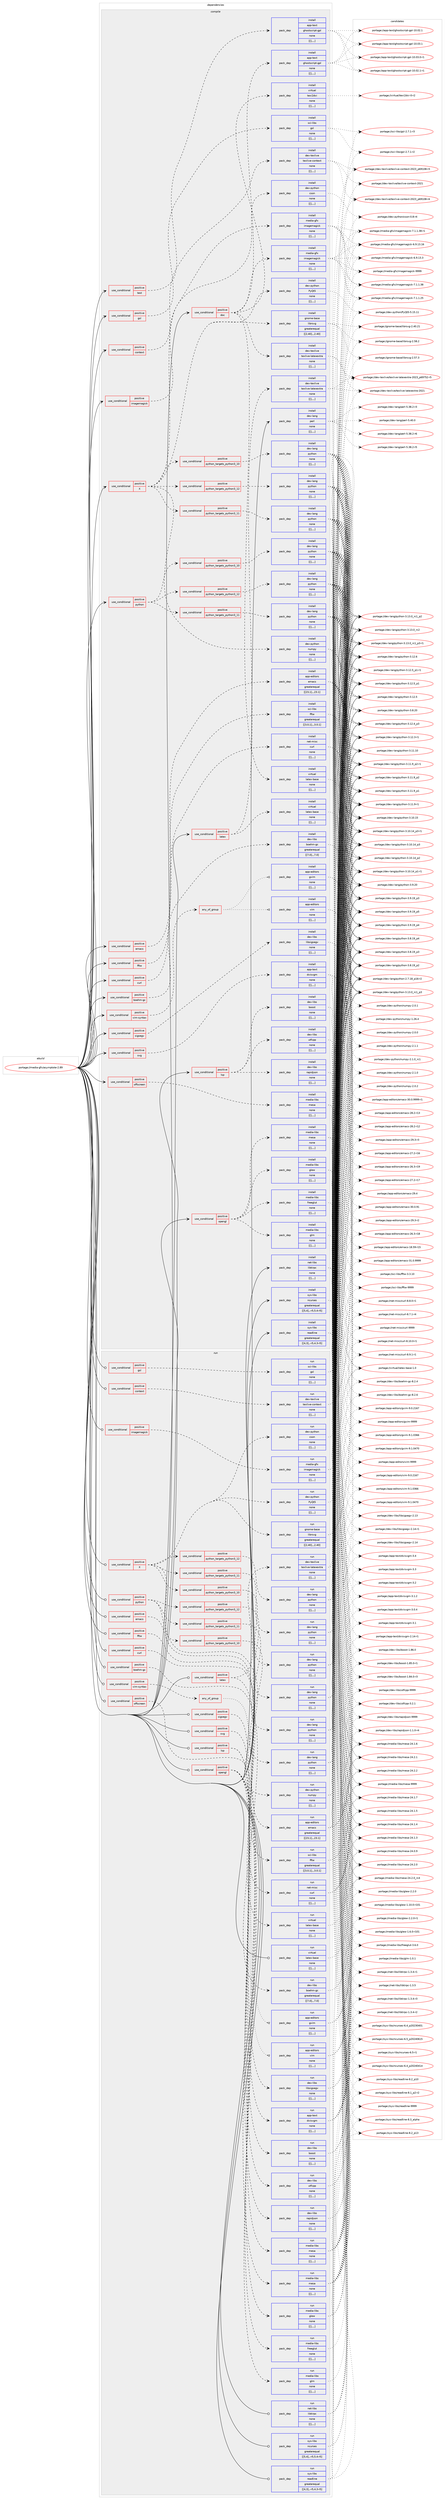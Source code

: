 digraph prolog {

# *************
# Graph options
# *************

newrank=true;
concentrate=true;
compound=true;
graph [rankdir=LR,fontname=Helvetica,fontsize=10,ranksep=1.5];#, ranksep=2.5, nodesep=0.2];
edge  [arrowhead=vee];
node  [fontname=Helvetica,fontsize=10];

# **********
# The ebuild
# **********

subgraph cluster_leftcol {
color=gray;
label=<<i>ebuild</i>>;
id [label="portage://media-gfx/asymptote-2.89", color=red, width=4, href="../media-gfx/asymptote-2.89.svg"];
}

# ****************
# The dependencies
# ****************

subgraph cluster_midcol {
color=gray;
label=<<i>dependencies</i>>;
subgraph cluster_compile {
fillcolor="#eeeeee";
style=filled;
label=<<i>compile</i>>;
subgraph cond73942 {
dependency297883 [label=<<TABLE BORDER="0" CELLBORDER="1" CELLSPACING="0" CELLPADDING="4"><TR><TD ROWSPAN="3" CELLPADDING="10">use_conditional</TD></TR><TR><TD>positive</TD></TR><TR><TD>X</TD></TR></TABLE>>, shape=none, color=red];
subgraph cond73943 {
dependency297884 [label=<<TABLE BORDER="0" CELLBORDER="1" CELLSPACING="0" CELLPADDING="4"><TR><TD ROWSPAN="3" CELLPADDING="10">use_conditional</TD></TR><TR><TD>positive</TD></TR><TR><TD>python_targets_python3_10</TD></TR></TABLE>>, shape=none, color=red];
subgraph pack221462 {
dependency297885 [label=<<TABLE BORDER="0" CELLBORDER="1" CELLSPACING="0" CELLPADDING="4" WIDTH="220"><TR><TD ROWSPAN="6" CELLPADDING="30">pack_dep</TD></TR><TR><TD WIDTH="110">install</TD></TR><TR><TD>dev-lang</TD></TR><TR><TD>python</TD></TR><TR><TD>none</TD></TR><TR><TD>[[],,,,]</TD></TR></TABLE>>, shape=none, color=blue];
}
dependency297884:e -> dependency297885:w [weight=20,style="dashed",arrowhead="vee"];
}
dependency297883:e -> dependency297884:w [weight=20,style="dashed",arrowhead="vee"];
subgraph cond73944 {
dependency297886 [label=<<TABLE BORDER="0" CELLBORDER="1" CELLSPACING="0" CELLPADDING="4"><TR><TD ROWSPAN="3" CELLPADDING="10">use_conditional</TD></TR><TR><TD>positive</TD></TR><TR><TD>python_targets_python3_11</TD></TR></TABLE>>, shape=none, color=red];
subgraph pack221463 {
dependency297887 [label=<<TABLE BORDER="0" CELLBORDER="1" CELLSPACING="0" CELLPADDING="4" WIDTH="220"><TR><TD ROWSPAN="6" CELLPADDING="30">pack_dep</TD></TR><TR><TD WIDTH="110">install</TD></TR><TR><TD>dev-lang</TD></TR><TR><TD>python</TD></TR><TR><TD>none</TD></TR><TR><TD>[[],,,,]</TD></TR></TABLE>>, shape=none, color=blue];
}
dependency297886:e -> dependency297887:w [weight=20,style="dashed",arrowhead="vee"];
}
dependency297883:e -> dependency297886:w [weight=20,style="dashed",arrowhead="vee"];
subgraph cond73945 {
dependency297888 [label=<<TABLE BORDER="0" CELLBORDER="1" CELLSPACING="0" CELLPADDING="4"><TR><TD ROWSPAN="3" CELLPADDING="10">use_conditional</TD></TR><TR><TD>positive</TD></TR><TR><TD>python_targets_python3_12</TD></TR></TABLE>>, shape=none, color=red];
subgraph pack221464 {
dependency297889 [label=<<TABLE BORDER="0" CELLBORDER="1" CELLSPACING="0" CELLPADDING="4" WIDTH="220"><TR><TD ROWSPAN="6" CELLPADDING="30">pack_dep</TD></TR><TR><TD WIDTH="110">install</TD></TR><TR><TD>dev-lang</TD></TR><TR><TD>python</TD></TR><TR><TD>none</TD></TR><TR><TD>[[],,,,]</TD></TR></TABLE>>, shape=none, color=blue];
}
dependency297888:e -> dependency297889:w [weight=20,style="dashed",arrowhead="vee"];
}
dependency297883:e -> dependency297888:w [weight=20,style="dashed",arrowhead="vee"];
subgraph pack221465 {
dependency297890 [label=<<TABLE BORDER="0" CELLBORDER="1" CELLSPACING="0" CELLPADDING="4" WIDTH="220"><TR><TD ROWSPAN="6" CELLPADDING="30">pack_dep</TD></TR><TR><TD WIDTH="110">install</TD></TR><TR><TD>dev-python</TD></TR><TR><TD>PyQt5</TD></TR><TR><TD>none</TD></TR><TR><TD>[[],,,,]</TD></TR></TABLE>>, shape=none, color=blue];
}
dependency297883:e -> dependency297890:w [weight=20,style="dashed",arrowhead="vee"];
subgraph pack221466 {
dependency297891 [label=<<TABLE BORDER="0" CELLBORDER="1" CELLSPACING="0" CELLPADDING="4" WIDTH="220"><TR><TD ROWSPAN="6" CELLPADDING="30">pack_dep</TD></TR><TR><TD WIDTH="110">install</TD></TR><TR><TD>dev-python</TD></TR><TR><TD>cson</TD></TR><TR><TD>none</TD></TR><TR><TD>[[],,,,]</TD></TR></TABLE>>, shape=none, color=blue];
}
dependency297883:e -> dependency297891:w [weight=20,style="dashed",arrowhead="vee"];
subgraph pack221467 {
dependency297892 [label=<<TABLE BORDER="0" CELLBORDER="1" CELLSPACING="0" CELLPADDING="4" WIDTH="220"><TR><TD ROWSPAN="6" CELLPADDING="30">pack_dep</TD></TR><TR><TD WIDTH="110">install</TD></TR><TR><TD>dev-python</TD></TR><TR><TD>numpy</TD></TR><TR><TD>none</TD></TR><TR><TD>[[],,,,]</TD></TR></TABLE>>, shape=none, color=blue];
}
dependency297883:e -> dependency297892:w [weight=20,style="dashed",arrowhead="vee"];
subgraph pack221468 {
dependency297893 [label=<<TABLE BORDER="0" CELLBORDER="1" CELLSPACING="0" CELLPADDING="4" WIDTH="220"><TR><TD ROWSPAN="6" CELLPADDING="30">pack_dep</TD></TR><TR><TD WIDTH="110">install</TD></TR><TR><TD>gnome-base</TD></TR><TR><TD>librsvg</TD></TR><TR><TD>greaterequal</TD></TR><TR><TD>[[2,40],,,2.40]</TD></TR></TABLE>>, shape=none, color=blue];
}
dependency297883:e -> dependency297893:w [weight=20,style="dashed",arrowhead="vee"];
}
id:e -> dependency297883:w [weight=20,style="solid",arrowhead="vee"];
subgraph cond73946 {
dependency297894 [label=<<TABLE BORDER="0" CELLBORDER="1" CELLSPACING="0" CELLPADDING="4"><TR><TD ROWSPAN="3" CELLPADDING="10">use_conditional</TD></TR><TR><TD>positive</TD></TR><TR><TD>boehm-gc</TD></TR></TABLE>>, shape=none, color=red];
subgraph pack221469 {
dependency297895 [label=<<TABLE BORDER="0" CELLBORDER="1" CELLSPACING="0" CELLPADDING="4" WIDTH="220"><TR><TD ROWSPAN="6" CELLPADDING="30">pack_dep</TD></TR><TR><TD WIDTH="110">install</TD></TR><TR><TD>dev-libs</TD></TR><TR><TD>boehm-gc</TD></TR><TR><TD>greaterequal</TD></TR><TR><TD>[[7,0],,,7.0]</TD></TR></TABLE>>, shape=none, color=blue];
}
dependency297894:e -> dependency297895:w [weight=20,style="dashed",arrowhead="vee"];
}
id:e -> dependency297894:w [weight=20,style="solid",arrowhead="vee"];
subgraph cond73947 {
dependency297896 [label=<<TABLE BORDER="0" CELLBORDER="1" CELLSPACING="0" CELLPADDING="4"><TR><TD ROWSPAN="3" CELLPADDING="10">use_conditional</TD></TR><TR><TD>positive</TD></TR><TR><TD>context</TD></TR></TABLE>>, shape=none, color=red];
subgraph pack221470 {
dependency297897 [label=<<TABLE BORDER="0" CELLBORDER="1" CELLSPACING="0" CELLPADDING="4" WIDTH="220"><TR><TD ROWSPAN="6" CELLPADDING="30">pack_dep</TD></TR><TR><TD WIDTH="110">install</TD></TR><TR><TD>dev-texlive</TD></TR><TR><TD>texlive-context</TD></TR><TR><TD>none</TD></TR><TR><TD>[[],,,,]</TD></TR></TABLE>>, shape=none, color=blue];
}
dependency297896:e -> dependency297897:w [weight=20,style="dashed",arrowhead="vee"];
}
id:e -> dependency297896:w [weight=20,style="solid",arrowhead="vee"];
subgraph cond73948 {
dependency297898 [label=<<TABLE BORDER="0" CELLBORDER="1" CELLSPACING="0" CELLPADDING="4"><TR><TD ROWSPAN="3" CELLPADDING="10">use_conditional</TD></TR><TR><TD>positive</TD></TR><TR><TD>curl</TD></TR></TABLE>>, shape=none, color=red];
subgraph pack221471 {
dependency297899 [label=<<TABLE BORDER="0" CELLBORDER="1" CELLSPACING="0" CELLPADDING="4" WIDTH="220"><TR><TD ROWSPAN="6" CELLPADDING="30">pack_dep</TD></TR><TR><TD WIDTH="110">install</TD></TR><TR><TD>net-misc</TD></TR><TR><TD>curl</TD></TR><TR><TD>none</TD></TR><TR><TD>[[],,,,]</TD></TR></TABLE>>, shape=none, color=blue];
}
dependency297898:e -> dependency297899:w [weight=20,style="dashed",arrowhead="vee"];
}
id:e -> dependency297898:w [weight=20,style="solid",arrowhead="vee"];
subgraph cond73949 {
dependency297900 [label=<<TABLE BORDER="0" CELLBORDER="1" CELLSPACING="0" CELLPADDING="4"><TR><TD ROWSPAN="3" CELLPADDING="10">use_conditional</TD></TR><TR><TD>positive</TD></TR><TR><TD>doc</TD></TR></TABLE>>, shape=none, color=red];
subgraph pack221472 {
dependency297901 [label=<<TABLE BORDER="0" CELLBORDER="1" CELLSPACING="0" CELLPADDING="4" WIDTH="220"><TR><TD ROWSPAN="6" CELLPADDING="30">pack_dep</TD></TR><TR><TD WIDTH="110">install</TD></TR><TR><TD>media-gfx</TD></TR><TR><TD>imagemagick</TD></TR><TR><TD>none</TD></TR><TR><TD>[[],,,,]</TD></TR></TABLE>>, shape=none, color=blue];
}
dependency297900:e -> dependency297901:w [weight=20,style="dashed",arrowhead="vee"];
subgraph pack221473 {
dependency297902 [label=<<TABLE BORDER="0" CELLBORDER="1" CELLSPACING="0" CELLPADDING="4" WIDTH="220"><TR><TD ROWSPAN="6" CELLPADDING="30">pack_dep</TD></TR><TR><TD WIDTH="110">install</TD></TR><TR><TD>virtual</TD></TR><TR><TD>texi2dvi</TD></TR><TR><TD>none</TD></TR><TR><TD>[[],,,,]</TD></TR></TABLE>>, shape=none, color=blue];
}
dependency297900:e -> dependency297902:w [weight=20,style="dashed",arrowhead="vee"];
subgraph pack221474 {
dependency297903 [label=<<TABLE BORDER="0" CELLBORDER="1" CELLSPACING="0" CELLPADDING="4" WIDTH="220"><TR><TD ROWSPAN="6" CELLPADDING="30">pack_dep</TD></TR><TR><TD WIDTH="110">install</TD></TR><TR><TD>virtual</TD></TR><TR><TD>latex-base</TD></TR><TR><TD>none</TD></TR><TR><TD>[[],,,,]</TD></TR></TABLE>>, shape=none, color=blue];
}
dependency297900:e -> dependency297903:w [weight=20,style="dashed",arrowhead="vee"];
subgraph pack221475 {
dependency297904 [label=<<TABLE BORDER="0" CELLBORDER="1" CELLSPACING="0" CELLPADDING="4" WIDTH="220"><TR><TD ROWSPAN="6" CELLPADDING="30">pack_dep</TD></TR><TR><TD WIDTH="110">install</TD></TR><TR><TD>dev-texlive</TD></TR><TR><TD>texlive-latexextra</TD></TR><TR><TD>none</TD></TR><TR><TD>[[],,,,]</TD></TR></TABLE>>, shape=none, color=blue];
}
dependency297900:e -> dependency297904:w [weight=20,style="dashed",arrowhead="vee"];
subgraph pack221476 {
dependency297905 [label=<<TABLE BORDER="0" CELLBORDER="1" CELLSPACING="0" CELLPADDING="4" WIDTH="220"><TR><TD ROWSPAN="6" CELLPADDING="30">pack_dep</TD></TR><TR><TD WIDTH="110">install</TD></TR><TR><TD>app-text</TD></TR><TR><TD>ghostscript-gpl</TD></TR><TR><TD>none</TD></TR><TR><TD>[[],,,,]</TD></TR></TABLE>>, shape=none, color=blue];
}
dependency297900:e -> dependency297905:w [weight=20,style="dashed",arrowhead="vee"];
}
id:e -> dependency297900:w [weight=20,style="solid",arrowhead="vee"];
subgraph cond73950 {
dependency297906 [label=<<TABLE BORDER="0" CELLBORDER="1" CELLSPACING="0" CELLPADDING="4"><TR><TD ROWSPAN="3" CELLPADDING="10">use_conditional</TD></TR><TR><TD>positive</TD></TR><TR><TD>emacs</TD></TR></TABLE>>, shape=none, color=red];
subgraph pack221477 {
dependency297907 [label=<<TABLE BORDER="0" CELLBORDER="1" CELLSPACING="0" CELLPADDING="4" WIDTH="220"><TR><TD ROWSPAN="6" CELLPADDING="30">pack_dep</TD></TR><TR><TD WIDTH="110">install</TD></TR><TR><TD>app-editors</TD></TR><TR><TD>emacs</TD></TR><TR><TD>greaterequal</TD></TR><TR><TD>[[23,1],,,23.1]</TD></TR></TABLE>>, shape=none, color=blue];
}
dependency297906:e -> dependency297907:w [weight=20,style="dashed",arrowhead="vee"];
}
id:e -> dependency297906:w [weight=20,style="solid",arrowhead="vee"];
subgraph cond73951 {
dependency297908 [label=<<TABLE BORDER="0" CELLBORDER="1" CELLSPACING="0" CELLPADDING="4"><TR><TD ROWSPAN="3" CELLPADDING="10">use_conditional</TD></TR><TR><TD>positive</TD></TR><TR><TD>fftw</TD></TR></TABLE>>, shape=none, color=red];
subgraph pack221478 {
dependency297909 [label=<<TABLE BORDER="0" CELLBORDER="1" CELLSPACING="0" CELLPADDING="4" WIDTH="220"><TR><TD ROWSPAN="6" CELLPADDING="30">pack_dep</TD></TR><TR><TD WIDTH="110">install</TD></TR><TR><TD>sci-libs</TD></TR><TR><TD>fftw</TD></TR><TR><TD>greaterequal</TD></TR><TR><TD>[[3,0,1],,,3.0.1]</TD></TR></TABLE>>, shape=none, color=blue];
}
dependency297908:e -> dependency297909:w [weight=20,style="dashed",arrowhead="vee"];
}
id:e -> dependency297908:w [weight=20,style="solid",arrowhead="vee"];
subgraph cond73952 {
dependency297910 [label=<<TABLE BORDER="0" CELLBORDER="1" CELLSPACING="0" CELLPADDING="4"><TR><TD ROWSPAN="3" CELLPADDING="10">use_conditional</TD></TR><TR><TD>positive</TD></TR><TR><TD>gsl</TD></TR></TABLE>>, shape=none, color=red];
subgraph pack221479 {
dependency297911 [label=<<TABLE BORDER="0" CELLBORDER="1" CELLSPACING="0" CELLPADDING="4" WIDTH="220"><TR><TD ROWSPAN="6" CELLPADDING="30">pack_dep</TD></TR><TR><TD WIDTH="110">install</TD></TR><TR><TD>sci-libs</TD></TR><TR><TD>gsl</TD></TR><TR><TD>none</TD></TR><TR><TD>[[],,,,]</TD></TR></TABLE>>, shape=none, color=blue];
}
dependency297910:e -> dependency297911:w [weight=20,style="dashed",arrowhead="vee"];
}
id:e -> dependency297910:w [weight=20,style="solid",arrowhead="vee"];
subgraph cond73953 {
dependency297912 [label=<<TABLE BORDER="0" CELLBORDER="1" CELLSPACING="0" CELLPADDING="4"><TR><TD ROWSPAN="3" CELLPADDING="10">use_conditional</TD></TR><TR><TD>positive</TD></TR><TR><TD>imagemagick</TD></TR></TABLE>>, shape=none, color=red];
subgraph pack221480 {
dependency297913 [label=<<TABLE BORDER="0" CELLBORDER="1" CELLSPACING="0" CELLPADDING="4" WIDTH="220"><TR><TD ROWSPAN="6" CELLPADDING="30">pack_dep</TD></TR><TR><TD WIDTH="110">install</TD></TR><TR><TD>media-gfx</TD></TR><TR><TD>imagemagick</TD></TR><TR><TD>none</TD></TR><TR><TD>[[],,,,]</TD></TR></TABLE>>, shape=none, color=blue];
}
dependency297912:e -> dependency297913:w [weight=20,style="dashed",arrowhead="vee"];
}
id:e -> dependency297912:w [weight=20,style="solid",arrowhead="vee"];
subgraph cond73954 {
dependency297914 [label=<<TABLE BORDER="0" CELLBORDER="1" CELLSPACING="0" CELLPADDING="4"><TR><TD ROWSPAN="3" CELLPADDING="10">use_conditional</TD></TR><TR><TD>positive</TD></TR><TR><TD>latex</TD></TR></TABLE>>, shape=none, color=red];
subgraph pack221481 {
dependency297915 [label=<<TABLE BORDER="0" CELLBORDER="1" CELLSPACING="0" CELLPADDING="4" WIDTH="220"><TR><TD ROWSPAN="6" CELLPADDING="30">pack_dep</TD></TR><TR><TD WIDTH="110">install</TD></TR><TR><TD>virtual</TD></TR><TR><TD>latex-base</TD></TR><TR><TD>none</TD></TR><TR><TD>[[],,,,]</TD></TR></TABLE>>, shape=none, color=blue];
}
dependency297914:e -> dependency297915:w [weight=20,style="dashed",arrowhead="vee"];
subgraph pack221482 {
dependency297916 [label=<<TABLE BORDER="0" CELLBORDER="1" CELLSPACING="0" CELLPADDING="4" WIDTH="220"><TR><TD ROWSPAN="6" CELLPADDING="30">pack_dep</TD></TR><TR><TD WIDTH="110">install</TD></TR><TR><TD>dev-texlive</TD></TR><TR><TD>texlive-latexextra</TD></TR><TR><TD>none</TD></TR><TR><TD>[[],,,,]</TD></TR></TABLE>>, shape=none, color=blue];
}
dependency297914:e -> dependency297916:w [weight=20,style="dashed",arrowhead="vee"];
}
id:e -> dependency297914:w [weight=20,style="solid",arrowhead="vee"];
subgraph cond73955 {
dependency297917 [label=<<TABLE BORDER="0" CELLBORDER="1" CELLSPACING="0" CELLPADDING="4"><TR><TD ROWSPAN="3" CELLPADDING="10">use_conditional</TD></TR><TR><TD>positive</TD></TR><TR><TD>lsp</TD></TR></TABLE>>, shape=none, color=red];
subgraph pack221483 {
dependency297918 [label=<<TABLE BORDER="0" CELLBORDER="1" CELLSPACING="0" CELLPADDING="4" WIDTH="220"><TR><TD ROWSPAN="6" CELLPADDING="30">pack_dep</TD></TR><TR><TD WIDTH="110">install</TD></TR><TR><TD>dev-libs</TD></TR><TR><TD>boost</TD></TR><TR><TD>none</TD></TR><TR><TD>[[],,,,]</TD></TR></TABLE>>, shape=none, color=blue];
}
dependency297917:e -> dependency297918:w [weight=20,style="dashed",arrowhead="vee"];
subgraph pack221484 {
dependency297919 [label=<<TABLE BORDER="0" CELLBORDER="1" CELLSPACING="0" CELLPADDING="4" WIDTH="220"><TR><TD ROWSPAN="6" CELLPADDING="30">pack_dep</TD></TR><TR><TD WIDTH="110">install</TD></TR><TR><TD>dev-libs</TD></TR><TR><TD>rapidjson</TD></TR><TR><TD>none</TD></TR><TR><TD>[[],,,,]</TD></TR></TABLE>>, shape=none, color=blue];
}
dependency297917:e -> dependency297919:w [weight=20,style="dashed",arrowhead="vee"];
subgraph pack221485 {
dependency297920 [label=<<TABLE BORDER="0" CELLBORDER="1" CELLSPACING="0" CELLPADDING="4" WIDTH="220"><TR><TD ROWSPAN="6" CELLPADDING="30">pack_dep</TD></TR><TR><TD WIDTH="110">install</TD></TR><TR><TD>dev-libs</TD></TR><TR><TD>utfcpp</TD></TR><TR><TD>none</TD></TR><TR><TD>[[],,,,]</TD></TR></TABLE>>, shape=none, color=blue];
}
dependency297917:e -> dependency297920:w [weight=20,style="dashed",arrowhead="vee"];
}
id:e -> dependency297917:w [weight=20,style="solid",arrowhead="vee"];
subgraph cond73956 {
dependency297921 [label=<<TABLE BORDER="0" CELLBORDER="1" CELLSPACING="0" CELLPADDING="4"><TR><TD ROWSPAN="3" CELLPADDING="10">use_conditional</TD></TR><TR><TD>positive</TD></TR><TR><TD>offscreen</TD></TR></TABLE>>, shape=none, color=red];
subgraph pack221486 {
dependency297922 [label=<<TABLE BORDER="0" CELLBORDER="1" CELLSPACING="0" CELLPADDING="4" WIDTH="220"><TR><TD ROWSPAN="6" CELLPADDING="30">pack_dep</TD></TR><TR><TD WIDTH="110">install</TD></TR><TR><TD>media-libs</TD></TR><TR><TD>mesa</TD></TR><TR><TD>none</TD></TR><TR><TD>[[],,,,]</TD></TR></TABLE>>, shape=none, color=blue];
}
dependency297921:e -> dependency297922:w [weight=20,style="dashed",arrowhead="vee"];
}
id:e -> dependency297921:w [weight=20,style="solid",arrowhead="vee"];
subgraph cond73957 {
dependency297923 [label=<<TABLE BORDER="0" CELLBORDER="1" CELLSPACING="0" CELLPADDING="4"><TR><TD ROWSPAN="3" CELLPADDING="10">use_conditional</TD></TR><TR><TD>positive</TD></TR><TR><TD>opengl</TD></TR></TABLE>>, shape=none, color=red];
subgraph pack221487 {
dependency297924 [label=<<TABLE BORDER="0" CELLBORDER="1" CELLSPACING="0" CELLPADDING="4" WIDTH="220"><TR><TD ROWSPAN="6" CELLPADDING="30">pack_dep</TD></TR><TR><TD WIDTH="110">install</TD></TR><TR><TD>media-libs</TD></TR><TR><TD>mesa</TD></TR><TR><TD>none</TD></TR><TR><TD>[[],,,,]</TD></TR></TABLE>>, shape=none, color=blue];
}
dependency297923:e -> dependency297924:w [weight=20,style="dashed",arrowhead="vee"];
subgraph pack221488 {
dependency297925 [label=<<TABLE BORDER="0" CELLBORDER="1" CELLSPACING="0" CELLPADDING="4" WIDTH="220"><TR><TD ROWSPAN="6" CELLPADDING="30">pack_dep</TD></TR><TR><TD WIDTH="110">install</TD></TR><TR><TD>media-libs</TD></TR><TR><TD>freeglut</TD></TR><TR><TD>none</TD></TR><TR><TD>[[],,,,]</TD></TR></TABLE>>, shape=none, color=blue];
}
dependency297923:e -> dependency297925:w [weight=20,style="dashed",arrowhead="vee"];
subgraph pack221489 {
dependency297926 [label=<<TABLE BORDER="0" CELLBORDER="1" CELLSPACING="0" CELLPADDING="4" WIDTH="220"><TR><TD ROWSPAN="6" CELLPADDING="30">pack_dep</TD></TR><TR><TD WIDTH="110">install</TD></TR><TR><TD>media-libs</TD></TR><TR><TD>glew</TD></TR><TR><TD>none</TD></TR><TR><TD>[[],,,,]</TD></TR></TABLE>>, shape=none, color=blue];
}
dependency297923:e -> dependency297926:w [weight=20,style="dashed",arrowhead="vee"];
subgraph pack221490 {
dependency297927 [label=<<TABLE BORDER="0" CELLBORDER="1" CELLSPACING="0" CELLPADDING="4" WIDTH="220"><TR><TD ROWSPAN="6" CELLPADDING="30">pack_dep</TD></TR><TR><TD WIDTH="110">install</TD></TR><TR><TD>media-libs</TD></TR><TR><TD>glm</TD></TR><TR><TD>none</TD></TR><TR><TD>[[],,,,]</TD></TR></TABLE>>, shape=none, color=blue];
}
dependency297923:e -> dependency297927:w [weight=20,style="dashed",arrowhead="vee"];
}
id:e -> dependency297923:w [weight=20,style="solid",arrowhead="vee"];
subgraph cond73958 {
dependency297928 [label=<<TABLE BORDER="0" CELLBORDER="1" CELLSPACING="0" CELLPADDING="4"><TR><TD ROWSPAN="3" CELLPADDING="10">use_conditional</TD></TR><TR><TD>positive</TD></TR><TR><TD>python</TD></TR></TABLE>>, shape=none, color=red];
subgraph cond73959 {
dependency297929 [label=<<TABLE BORDER="0" CELLBORDER="1" CELLSPACING="0" CELLPADDING="4"><TR><TD ROWSPAN="3" CELLPADDING="10">use_conditional</TD></TR><TR><TD>positive</TD></TR><TR><TD>python_targets_python3_10</TD></TR></TABLE>>, shape=none, color=red];
subgraph pack221491 {
dependency297930 [label=<<TABLE BORDER="0" CELLBORDER="1" CELLSPACING="0" CELLPADDING="4" WIDTH="220"><TR><TD ROWSPAN="6" CELLPADDING="30">pack_dep</TD></TR><TR><TD WIDTH="110">install</TD></TR><TR><TD>dev-lang</TD></TR><TR><TD>python</TD></TR><TR><TD>none</TD></TR><TR><TD>[[],,,,]</TD></TR></TABLE>>, shape=none, color=blue];
}
dependency297929:e -> dependency297930:w [weight=20,style="dashed",arrowhead="vee"];
}
dependency297928:e -> dependency297929:w [weight=20,style="dashed",arrowhead="vee"];
subgraph cond73960 {
dependency297931 [label=<<TABLE BORDER="0" CELLBORDER="1" CELLSPACING="0" CELLPADDING="4"><TR><TD ROWSPAN="3" CELLPADDING="10">use_conditional</TD></TR><TR><TD>positive</TD></TR><TR><TD>python_targets_python3_11</TD></TR></TABLE>>, shape=none, color=red];
subgraph pack221492 {
dependency297932 [label=<<TABLE BORDER="0" CELLBORDER="1" CELLSPACING="0" CELLPADDING="4" WIDTH="220"><TR><TD ROWSPAN="6" CELLPADDING="30">pack_dep</TD></TR><TR><TD WIDTH="110">install</TD></TR><TR><TD>dev-lang</TD></TR><TR><TD>python</TD></TR><TR><TD>none</TD></TR><TR><TD>[[],,,,]</TD></TR></TABLE>>, shape=none, color=blue];
}
dependency297931:e -> dependency297932:w [weight=20,style="dashed",arrowhead="vee"];
}
dependency297928:e -> dependency297931:w [weight=20,style="dashed",arrowhead="vee"];
subgraph cond73961 {
dependency297933 [label=<<TABLE BORDER="0" CELLBORDER="1" CELLSPACING="0" CELLPADDING="4"><TR><TD ROWSPAN="3" CELLPADDING="10">use_conditional</TD></TR><TR><TD>positive</TD></TR><TR><TD>python_targets_python3_12</TD></TR></TABLE>>, shape=none, color=red];
subgraph pack221493 {
dependency297934 [label=<<TABLE BORDER="0" CELLBORDER="1" CELLSPACING="0" CELLPADDING="4" WIDTH="220"><TR><TD ROWSPAN="6" CELLPADDING="30">pack_dep</TD></TR><TR><TD WIDTH="110">install</TD></TR><TR><TD>dev-lang</TD></TR><TR><TD>python</TD></TR><TR><TD>none</TD></TR><TR><TD>[[],,,,]</TD></TR></TABLE>>, shape=none, color=blue];
}
dependency297933:e -> dependency297934:w [weight=20,style="dashed",arrowhead="vee"];
}
dependency297928:e -> dependency297933:w [weight=20,style="dashed",arrowhead="vee"];
}
id:e -> dependency297928:w [weight=20,style="solid",arrowhead="vee"];
subgraph cond73962 {
dependency297935 [label=<<TABLE BORDER="0" CELLBORDER="1" CELLSPACING="0" CELLPADDING="4"><TR><TD ROWSPAN="3" CELLPADDING="10">use_conditional</TD></TR><TR><TD>positive</TD></TR><TR><TD>sigsegv</TD></TR></TABLE>>, shape=none, color=red];
subgraph pack221494 {
dependency297936 [label=<<TABLE BORDER="0" CELLBORDER="1" CELLSPACING="0" CELLPADDING="4" WIDTH="220"><TR><TD ROWSPAN="6" CELLPADDING="30">pack_dep</TD></TR><TR><TD WIDTH="110">install</TD></TR><TR><TD>dev-libs</TD></TR><TR><TD>libsigsegv</TD></TR><TR><TD>none</TD></TR><TR><TD>[[],,,,]</TD></TR></TABLE>>, shape=none, color=blue];
}
dependency297935:e -> dependency297936:w [weight=20,style="dashed",arrowhead="vee"];
}
id:e -> dependency297935:w [weight=20,style="solid",arrowhead="vee"];
subgraph cond73963 {
dependency297937 [label=<<TABLE BORDER="0" CELLBORDER="1" CELLSPACING="0" CELLPADDING="4"><TR><TD ROWSPAN="3" CELLPADDING="10">use_conditional</TD></TR><TR><TD>positive</TD></TR><TR><TD>svg</TD></TR></TABLE>>, shape=none, color=red];
subgraph pack221495 {
dependency297938 [label=<<TABLE BORDER="0" CELLBORDER="1" CELLSPACING="0" CELLPADDING="4" WIDTH="220"><TR><TD ROWSPAN="6" CELLPADDING="30">pack_dep</TD></TR><TR><TD WIDTH="110">install</TD></TR><TR><TD>app-text</TD></TR><TR><TD>dvisvgm</TD></TR><TR><TD>none</TD></TR><TR><TD>[[],,,,]</TD></TR></TABLE>>, shape=none, color=blue];
}
dependency297937:e -> dependency297938:w [weight=20,style="dashed",arrowhead="vee"];
}
id:e -> dependency297937:w [weight=20,style="solid",arrowhead="vee"];
subgraph cond73964 {
dependency297939 [label=<<TABLE BORDER="0" CELLBORDER="1" CELLSPACING="0" CELLPADDING="4"><TR><TD ROWSPAN="3" CELLPADDING="10">use_conditional</TD></TR><TR><TD>positive</TD></TR><TR><TD>test</TD></TR></TABLE>>, shape=none, color=red];
subgraph pack221496 {
dependency297940 [label=<<TABLE BORDER="0" CELLBORDER="1" CELLSPACING="0" CELLPADDING="4" WIDTH="220"><TR><TD ROWSPAN="6" CELLPADDING="30">pack_dep</TD></TR><TR><TD WIDTH="110">install</TD></TR><TR><TD>app-text</TD></TR><TR><TD>ghostscript-gpl</TD></TR><TR><TD>none</TD></TR><TR><TD>[[],,,,]</TD></TR></TABLE>>, shape=none, color=blue];
}
dependency297939:e -> dependency297940:w [weight=20,style="dashed",arrowhead="vee"];
}
id:e -> dependency297939:w [weight=20,style="solid",arrowhead="vee"];
subgraph cond73965 {
dependency297941 [label=<<TABLE BORDER="0" CELLBORDER="1" CELLSPACING="0" CELLPADDING="4"><TR><TD ROWSPAN="3" CELLPADDING="10">use_conditional</TD></TR><TR><TD>positive</TD></TR><TR><TD>vim-syntax</TD></TR></TABLE>>, shape=none, color=red];
subgraph any2317 {
dependency297942 [label=<<TABLE BORDER="0" CELLBORDER="1" CELLSPACING="0" CELLPADDING="4"><TR><TD CELLPADDING="10">any_of_group</TD></TR></TABLE>>, shape=none, color=red];subgraph pack221497 {
dependency297943 [label=<<TABLE BORDER="0" CELLBORDER="1" CELLSPACING="0" CELLPADDING="4" WIDTH="220"><TR><TD ROWSPAN="6" CELLPADDING="30">pack_dep</TD></TR><TR><TD WIDTH="110">install</TD></TR><TR><TD>app-editors</TD></TR><TR><TD>vim</TD></TR><TR><TD>none</TD></TR><TR><TD>[[],,,,]</TD></TR></TABLE>>, shape=none, color=blue];
}
dependency297942:e -> dependency297943:w [weight=20,style="dotted",arrowhead="oinv"];
subgraph pack221498 {
dependency297944 [label=<<TABLE BORDER="0" CELLBORDER="1" CELLSPACING="0" CELLPADDING="4" WIDTH="220"><TR><TD ROWSPAN="6" CELLPADDING="30">pack_dep</TD></TR><TR><TD WIDTH="110">install</TD></TR><TR><TD>app-editors</TD></TR><TR><TD>gvim</TD></TR><TR><TD>none</TD></TR><TR><TD>[[],,,,]</TD></TR></TABLE>>, shape=none, color=blue];
}
dependency297942:e -> dependency297944:w [weight=20,style="dotted",arrowhead="oinv"];
}
dependency297941:e -> dependency297942:w [weight=20,style="dashed",arrowhead="vee"];
}
id:e -> dependency297941:w [weight=20,style="solid",arrowhead="vee"];
subgraph pack221499 {
dependency297945 [label=<<TABLE BORDER="0" CELLBORDER="1" CELLSPACING="0" CELLPADDING="4" WIDTH="220"><TR><TD ROWSPAN="6" CELLPADDING="30">pack_dep</TD></TR><TR><TD WIDTH="110">install</TD></TR><TR><TD>dev-lang</TD></TR><TR><TD>perl</TD></TR><TR><TD>none</TD></TR><TR><TD>[[],,,,]</TD></TR></TABLE>>, shape=none, color=blue];
}
id:e -> dependency297945:w [weight=20,style="solid",arrowhead="vee"];
subgraph pack221500 {
dependency297946 [label=<<TABLE BORDER="0" CELLBORDER="1" CELLSPACING="0" CELLPADDING="4" WIDTH="220"><TR><TD ROWSPAN="6" CELLPADDING="30">pack_dep</TD></TR><TR><TD WIDTH="110">install</TD></TR><TR><TD>net-libs</TD></TR><TR><TD>libtirpc</TD></TR><TR><TD>none</TD></TR><TR><TD>[[],,,,]</TD></TR></TABLE>>, shape=none, color=blue];
}
id:e -> dependency297946:w [weight=20,style="solid",arrowhead="vee"];
subgraph pack221501 {
dependency297947 [label=<<TABLE BORDER="0" CELLBORDER="1" CELLSPACING="0" CELLPADDING="4" WIDTH="220"><TR><TD ROWSPAN="6" CELLPADDING="30">pack_dep</TD></TR><TR><TD WIDTH="110">install</TD></TR><TR><TD>sys-libs</TD></TR><TR><TD>ncurses</TD></TR><TR><TD>greaterequal</TD></TR><TR><TD>[[5,4],,-r5,5.4-r5]</TD></TR></TABLE>>, shape=none, color=blue];
}
id:e -> dependency297947:w [weight=20,style="solid",arrowhead="vee"];
subgraph pack221502 {
dependency297948 [label=<<TABLE BORDER="0" CELLBORDER="1" CELLSPACING="0" CELLPADDING="4" WIDTH="220"><TR><TD ROWSPAN="6" CELLPADDING="30">pack_dep</TD></TR><TR><TD WIDTH="110">install</TD></TR><TR><TD>sys-libs</TD></TR><TR><TD>readline</TD></TR><TR><TD>greaterequal</TD></TR><TR><TD>[[4,3],,-r5,4.3-r5]</TD></TR></TABLE>>, shape=none, color=blue];
}
id:e -> dependency297948:w [weight=20,style="solid",arrowhead="vee"];
}
subgraph cluster_compileandrun {
fillcolor="#eeeeee";
style=filled;
label=<<i>compile and run</i>>;
}
subgraph cluster_run {
fillcolor="#eeeeee";
style=filled;
label=<<i>run</i>>;
subgraph cond73966 {
dependency297949 [label=<<TABLE BORDER="0" CELLBORDER="1" CELLSPACING="0" CELLPADDING="4"><TR><TD ROWSPAN="3" CELLPADDING="10">use_conditional</TD></TR><TR><TD>positive</TD></TR><TR><TD>X</TD></TR></TABLE>>, shape=none, color=red];
subgraph cond73967 {
dependency297950 [label=<<TABLE BORDER="0" CELLBORDER="1" CELLSPACING="0" CELLPADDING="4"><TR><TD ROWSPAN="3" CELLPADDING="10">use_conditional</TD></TR><TR><TD>positive</TD></TR><TR><TD>python_targets_python3_10</TD></TR></TABLE>>, shape=none, color=red];
subgraph pack221503 {
dependency297951 [label=<<TABLE BORDER="0" CELLBORDER="1" CELLSPACING="0" CELLPADDING="4" WIDTH="220"><TR><TD ROWSPAN="6" CELLPADDING="30">pack_dep</TD></TR><TR><TD WIDTH="110">run</TD></TR><TR><TD>dev-lang</TD></TR><TR><TD>python</TD></TR><TR><TD>none</TD></TR><TR><TD>[[],,,,]</TD></TR></TABLE>>, shape=none, color=blue];
}
dependency297950:e -> dependency297951:w [weight=20,style="dashed",arrowhead="vee"];
}
dependency297949:e -> dependency297950:w [weight=20,style="dashed",arrowhead="vee"];
subgraph cond73968 {
dependency297952 [label=<<TABLE BORDER="0" CELLBORDER="1" CELLSPACING="0" CELLPADDING="4"><TR><TD ROWSPAN="3" CELLPADDING="10">use_conditional</TD></TR><TR><TD>positive</TD></TR><TR><TD>python_targets_python3_11</TD></TR></TABLE>>, shape=none, color=red];
subgraph pack221504 {
dependency297953 [label=<<TABLE BORDER="0" CELLBORDER="1" CELLSPACING="0" CELLPADDING="4" WIDTH="220"><TR><TD ROWSPAN="6" CELLPADDING="30">pack_dep</TD></TR><TR><TD WIDTH="110">run</TD></TR><TR><TD>dev-lang</TD></TR><TR><TD>python</TD></TR><TR><TD>none</TD></TR><TR><TD>[[],,,,]</TD></TR></TABLE>>, shape=none, color=blue];
}
dependency297952:e -> dependency297953:w [weight=20,style="dashed",arrowhead="vee"];
}
dependency297949:e -> dependency297952:w [weight=20,style="dashed",arrowhead="vee"];
subgraph cond73969 {
dependency297954 [label=<<TABLE BORDER="0" CELLBORDER="1" CELLSPACING="0" CELLPADDING="4"><TR><TD ROWSPAN="3" CELLPADDING="10">use_conditional</TD></TR><TR><TD>positive</TD></TR><TR><TD>python_targets_python3_12</TD></TR></TABLE>>, shape=none, color=red];
subgraph pack221505 {
dependency297955 [label=<<TABLE BORDER="0" CELLBORDER="1" CELLSPACING="0" CELLPADDING="4" WIDTH="220"><TR><TD ROWSPAN="6" CELLPADDING="30">pack_dep</TD></TR><TR><TD WIDTH="110">run</TD></TR><TR><TD>dev-lang</TD></TR><TR><TD>python</TD></TR><TR><TD>none</TD></TR><TR><TD>[[],,,,]</TD></TR></TABLE>>, shape=none, color=blue];
}
dependency297954:e -> dependency297955:w [weight=20,style="dashed",arrowhead="vee"];
}
dependency297949:e -> dependency297954:w [weight=20,style="dashed",arrowhead="vee"];
subgraph pack221506 {
dependency297956 [label=<<TABLE BORDER="0" CELLBORDER="1" CELLSPACING="0" CELLPADDING="4" WIDTH="220"><TR><TD ROWSPAN="6" CELLPADDING="30">pack_dep</TD></TR><TR><TD WIDTH="110">run</TD></TR><TR><TD>dev-python</TD></TR><TR><TD>PyQt5</TD></TR><TR><TD>none</TD></TR><TR><TD>[[],,,,]</TD></TR></TABLE>>, shape=none, color=blue];
}
dependency297949:e -> dependency297956:w [weight=20,style="dashed",arrowhead="vee"];
subgraph pack221507 {
dependency297957 [label=<<TABLE BORDER="0" CELLBORDER="1" CELLSPACING="0" CELLPADDING="4" WIDTH="220"><TR><TD ROWSPAN="6" CELLPADDING="30">pack_dep</TD></TR><TR><TD WIDTH="110">run</TD></TR><TR><TD>dev-python</TD></TR><TR><TD>cson</TD></TR><TR><TD>none</TD></TR><TR><TD>[[],,,,]</TD></TR></TABLE>>, shape=none, color=blue];
}
dependency297949:e -> dependency297957:w [weight=20,style="dashed",arrowhead="vee"];
subgraph pack221508 {
dependency297958 [label=<<TABLE BORDER="0" CELLBORDER="1" CELLSPACING="0" CELLPADDING="4" WIDTH="220"><TR><TD ROWSPAN="6" CELLPADDING="30">pack_dep</TD></TR><TR><TD WIDTH="110">run</TD></TR><TR><TD>dev-python</TD></TR><TR><TD>numpy</TD></TR><TR><TD>none</TD></TR><TR><TD>[[],,,,]</TD></TR></TABLE>>, shape=none, color=blue];
}
dependency297949:e -> dependency297958:w [weight=20,style="dashed",arrowhead="vee"];
subgraph pack221509 {
dependency297959 [label=<<TABLE BORDER="0" CELLBORDER="1" CELLSPACING="0" CELLPADDING="4" WIDTH="220"><TR><TD ROWSPAN="6" CELLPADDING="30">pack_dep</TD></TR><TR><TD WIDTH="110">run</TD></TR><TR><TD>gnome-base</TD></TR><TR><TD>librsvg</TD></TR><TR><TD>greaterequal</TD></TR><TR><TD>[[2,40],,,2.40]</TD></TR></TABLE>>, shape=none, color=blue];
}
dependency297949:e -> dependency297959:w [weight=20,style="dashed",arrowhead="vee"];
}
id:e -> dependency297949:w [weight=20,style="solid",arrowhead="odot"];
subgraph cond73970 {
dependency297960 [label=<<TABLE BORDER="0" CELLBORDER="1" CELLSPACING="0" CELLPADDING="4"><TR><TD ROWSPAN="3" CELLPADDING="10">use_conditional</TD></TR><TR><TD>positive</TD></TR><TR><TD>boehm-gc</TD></TR></TABLE>>, shape=none, color=red];
subgraph pack221510 {
dependency297961 [label=<<TABLE BORDER="0" CELLBORDER="1" CELLSPACING="0" CELLPADDING="4" WIDTH="220"><TR><TD ROWSPAN="6" CELLPADDING="30">pack_dep</TD></TR><TR><TD WIDTH="110">run</TD></TR><TR><TD>dev-libs</TD></TR><TR><TD>boehm-gc</TD></TR><TR><TD>greaterequal</TD></TR><TR><TD>[[7,0],,,7.0]</TD></TR></TABLE>>, shape=none, color=blue];
}
dependency297960:e -> dependency297961:w [weight=20,style="dashed",arrowhead="vee"];
}
id:e -> dependency297960:w [weight=20,style="solid",arrowhead="odot"];
subgraph cond73971 {
dependency297962 [label=<<TABLE BORDER="0" CELLBORDER="1" CELLSPACING="0" CELLPADDING="4"><TR><TD ROWSPAN="3" CELLPADDING="10">use_conditional</TD></TR><TR><TD>positive</TD></TR><TR><TD>context</TD></TR></TABLE>>, shape=none, color=red];
subgraph pack221511 {
dependency297963 [label=<<TABLE BORDER="0" CELLBORDER="1" CELLSPACING="0" CELLPADDING="4" WIDTH="220"><TR><TD ROWSPAN="6" CELLPADDING="30">pack_dep</TD></TR><TR><TD WIDTH="110">run</TD></TR><TR><TD>dev-texlive</TD></TR><TR><TD>texlive-context</TD></TR><TR><TD>none</TD></TR><TR><TD>[[],,,,]</TD></TR></TABLE>>, shape=none, color=blue];
}
dependency297962:e -> dependency297963:w [weight=20,style="dashed",arrowhead="vee"];
}
id:e -> dependency297962:w [weight=20,style="solid",arrowhead="odot"];
subgraph cond73972 {
dependency297964 [label=<<TABLE BORDER="0" CELLBORDER="1" CELLSPACING="0" CELLPADDING="4"><TR><TD ROWSPAN="3" CELLPADDING="10">use_conditional</TD></TR><TR><TD>positive</TD></TR><TR><TD>curl</TD></TR></TABLE>>, shape=none, color=red];
subgraph pack221512 {
dependency297965 [label=<<TABLE BORDER="0" CELLBORDER="1" CELLSPACING="0" CELLPADDING="4" WIDTH="220"><TR><TD ROWSPAN="6" CELLPADDING="30">pack_dep</TD></TR><TR><TD WIDTH="110">run</TD></TR><TR><TD>net-misc</TD></TR><TR><TD>curl</TD></TR><TR><TD>none</TD></TR><TR><TD>[[],,,,]</TD></TR></TABLE>>, shape=none, color=blue];
}
dependency297964:e -> dependency297965:w [weight=20,style="dashed",arrowhead="vee"];
}
id:e -> dependency297964:w [weight=20,style="solid",arrowhead="odot"];
subgraph cond73973 {
dependency297966 [label=<<TABLE BORDER="0" CELLBORDER="1" CELLSPACING="0" CELLPADDING="4"><TR><TD ROWSPAN="3" CELLPADDING="10">use_conditional</TD></TR><TR><TD>positive</TD></TR><TR><TD>emacs</TD></TR></TABLE>>, shape=none, color=red];
subgraph pack221513 {
dependency297967 [label=<<TABLE BORDER="0" CELLBORDER="1" CELLSPACING="0" CELLPADDING="4" WIDTH="220"><TR><TD ROWSPAN="6" CELLPADDING="30">pack_dep</TD></TR><TR><TD WIDTH="110">run</TD></TR><TR><TD>app-editors</TD></TR><TR><TD>emacs</TD></TR><TR><TD>greaterequal</TD></TR><TR><TD>[[23,1],,,23.1]</TD></TR></TABLE>>, shape=none, color=blue];
}
dependency297966:e -> dependency297967:w [weight=20,style="dashed",arrowhead="vee"];
}
id:e -> dependency297966:w [weight=20,style="solid",arrowhead="odot"];
subgraph cond73974 {
dependency297968 [label=<<TABLE BORDER="0" CELLBORDER="1" CELLSPACING="0" CELLPADDING="4"><TR><TD ROWSPAN="3" CELLPADDING="10">use_conditional</TD></TR><TR><TD>positive</TD></TR><TR><TD>fftw</TD></TR></TABLE>>, shape=none, color=red];
subgraph pack221514 {
dependency297969 [label=<<TABLE BORDER="0" CELLBORDER="1" CELLSPACING="0" CELLPADDING="4" WIDTH="220"><TR><TD ROWSPAN="6" CELLPADDING="30">pack_dep</TD></TR><TR><TD WIDTH="110">run</TD></TR><TR><TD>sci-libs</TD></TR><TR><TD>fftw</TD></TR><TR><TD>greaterequal</TD></TR><TR><TD>[[3,0,1],,,3.0.1]</TD></TR></TABLE>>, shape=none, color=blue];
}
dependency297968:e -> dependency297969:w [weight=20,style="dashed",arrowhead="vee"];
}
id:e -> dependency297968:w [weight=20,style="solid",arrowhead="odot"];
subgraph cond73975 {
dependency297970 [label=<<TABLE BORDER="0" CELLBORDER="1" CELLSPACING="0" CELLPADDING="4"><TR><TD ROWSPAN="3" CELLPADDING="10">use_conditional</TD></TR><TR><TD>positive</TD></TR><TR><TD>gsl</TD></TR></TABLE>>, shape=none, color=red];
subgraph pack221515 {
dependency297971 [label=<<TABLE BORDER="0" CELLBORDER="1" CELLSPACING="0" CELLPADDING="4" WIDTH="220"><TR><TD ROWSPAN="6" CELLPADDING="30">pack_dep</TD></TR><TR><TD WIDTH="110">run</TD></TR><TR><TD>sci-libs</TD></TR><TR><TD>gsl</TD></TR><TR><TD>none</TD></TR><TR><TD>[[],,,,]</TD></TR></TABLE>>, shape=none, color=blue];
}
dependency297970:e -> dependency297971:w [weight=20,style="dashed",arrowhead="vee"];
}
id:e -> dependency297970:w [weight=20,style="solid",arrowhead="odot"];
subgraph cond73976 {
dependency297972 [label=<<TABLE BORDER="0" CELLBORDER="1" CELLSPACING="0" CELLPADDING="4"><TR><TD ROWSPAN="3" CELLPADDING="10">use_conditional</TD></TR><TR><TD>positive</TD></TR><TR><TD>imagemagick</TD></TR></TABLE>>, shape=none, color=red];
subgraph pack221516 {
dependency297973 [label=<<TABLE BORDER="0" CELLBORDER="1" CELLSPACING="0" CELLPADDING="4" WIDTH="220"><TR><TD ROWSPAN="6" CELLPADDING="30">pack_dep</TD></TR><TR><TD WIDTH="110">run</TD></TR><TR><TD>media-gfx</TD></TR><TR><TD>imagemagick</TD></TR><TR><TD>none</TD></TR><TR><TD>[[],,,,]</TD></TR></TABLE>>, shape=none, color=blue];
}
dependency297972:e -> dependency297973:w [weight=20,style="dashed",arrowhead="vee"];
}
id:e -> dependency297972:w [weight=20,style="solid",arrowhead="odot"];
subgraph cond73977 {
dependency297974 [label=<<TABLE BORDER="0" CELLBORDER="1" CELLSPACING="0" CELLPADDING="4"><TR><TD ROWSPAN="3" CELLPADDING="10">use_conditional</TD></TR><TR><TD>positive</TD></TR><TR><TD>latex</TD></TR></TABLE>>, shape=none, color=red];
subgraph pack221517 {
dependency297975 [label=<<TABLE BORDER="0" CELLBORDER="1" CELLSPACING="0" CELLPADDING="4" WIDTH="220"><TR><TD ROWSPAN="6" CELLPADDING="30">pack_dep</TD></TR><TR><TD WIDTH="110">run</TD></TR><TR><TD>virtual</TD></TR><TR><TD>latex-base</TD></TR><TR><TD>none</TD></TR><TR><TD>[[],,,,]</TD></TR></TABLE>>, shape=none, color=blue];
}
dependency297974:e -> dependency297975:w [weight=20,style="dashed",arrowhead="vee"];
subgraph pack221518 {
dependency297976 [label=<<TABLE BORDER="0" CELLBORDER="1" CELLSPACING="0" CELLPADDING="4" WIDTH="220"><TR><TD ROWSPAN="6" CELLPADDING="30">pack_dep</TD></TR><TR><TD WIDTH="110">run</TD></TR><TR><TD>dev-texlive</TD></TR><TR><TD>texlive-latexextra</TD></TR><TR><TD>none</TD></TR><TR><TD>[[],,,,]</TD></TR></TABLE>>, shape=none, color=blue];
}
dependency297974:e -> dependency297976:w [weight=20,style="dashed",arrowhead="vee"];
}
id:e -> dependency297974:w [weight=20,style="solid",arrowhead="odot"];
subgraph cond73978 {
dependency297977 [label=<<TABLE BORDER="0" CELLBORDER="1" CELLSPACING="0" CELLPADDING="4"><TR><TD ROWSPAN="3" CELLPADDING="10">use_conditional</TD></TR><TR><TD>positive</TD></TR><TR><TD>lsp</TD></TR></TABLE>>, shape=none, color=red];
subgraph pack221519 {
dependency297978 [label=<<TABLE BORDER="0" CELLBORDER="1" CELLSPACING="0" CELLPADDING="4" WIDTH="220"><TR><TD ROWSPAN="6" CELLPADDING="30">pack_dep</TD></TR><TR><TD WIDTH="110">run</TD></TR><TR><TD>dev-libs</TD></TR><TR><TD>boost</TD></TR><TR><TD>none</TD></TR><TR><TD>[[],,,,]</TD></TR></TABLE>>, shape=none, color=blue];
}
dependency297977:e -> dependency297978:w [weight=20,style="dashed",arrowhead="vee"];
subgraph pack221520 {
dependency297979 [label=<<TABLE BORDER="0" CELLBORDER="1" CELLSPACING="0" CELLPADDING="4" WIDTH="220"><TR><TD ROWSPAN="6" CELLPADDING="30">pack_dep</TD></TR><TR><TD WIDTH="110">run</TD></TR><TR><TD>dev-libs</TD></TR><TR><TD>rapidjson</TD></TR><TR><TD>none</TD></TR><TR><TD>[[],,,,]</TD></TR></TABLE>>, shape=none, color=blue];
}
dependency297977:e -> dependency297979:w [weight=20,style="dashed",arrowhead="vee"];
subgraph pack221521 {
dependency297980 [label=<<TABLE BORDER="0" CELLBORDER="1" CELLSPACING="0" CELLPADDING="4" WIDTH="220"><TR><TD ROWSPAN="6" CELLPADDING="30">pack_dep</TD></TR><TR><TD WIDTH="110">run</TD></TR><TR><TD>dev-libs</TD></TR><TR><TD>utfcpp</TD></TR><TR><TD>none</TD></TR><TR><TD>[[],,,,]</TD></TR></TABLE>>, shape=none, color=blue];
}
dependency297977:e -> dependency297980:w [weight=20,style="dashed",arrowhead="vee"];
}
id:e -> dependency297977:w [weight=20,style="solid",arrowhead="odot"];
subgraph cond73979 {
dependency297981 [label=<<TABLE BORDER="0" CELLBORDER="1" CELLSPACING="0" CELLPADDING="4"><TR><TD ROWSPAN="3" CELLPADDING="10">use_conditional</TD></TR><TR><TD>positive</TD></TR><TR><TD>offscreen</TD></TR></TABLE>>, shape=none, color=red];
subgraph pack221522 {
dependency297982 [label=<<TABLE BORDER="0" CELLBORDER="1" CELLSPACING="0" CELLPADDING="4" WIDTH="220"><TR><TD ROWSPAN="6" CELLPADDING="30">pack_dep</TD></TR><TR><TD WIDTH="110">run</TD></TR><TR><TD>media-libs</TD></TR><TR><TD>mesa</TD></TR><TR><TD>none</TD></TR><TR><TD>[[],,,,]</TD></TR></TABLE>>, shape=none, color=blue];
}
dependency297981:e -> dependency297982:w [weight=20,style="dashed",arrowhead="vee"];
}
id:e -> dependency297981:w [weight=20,style="solid",arrowhead="odot"];
subgraph cond73980 {
dependency297983 [label=<<TABLE BORDER="0" CELLBORDER="1" CELLSPACING="0" CELLPADDING="4"><TR><TD ROWSPAN="3" CELLPADDING="10">use_conditional</TD></TR><TR><TD>positive</TD></TR><TR><TD>opengl</TD></TR></TABLE>>, shape=none, color=red];
subgraph pack221523 {
dependency297984 [label=<<TABLE BORDER="0" CELLBORDER="1" CELLSPACING="0" CELLPADDING="4" WIDTH="220"><TR><TD ROWSPAN="6" CELLPADDING="30">pack_dep</TD></TR><TR><TD WIDTH="110">run</TD></TR><TR><TD>media-libs</TD></TR><TR><TD>mesa</TD></TR><TR><TD>none</TD></TR><TR><TD>[[],,,,]</TD></TR></TABLE>>, shape=none, color=blue];
}
dependency297983:e -> dependency297984:w [weight=20,style="dashed",arrowhead="vee"];
subgraph pack221524 {
dependency297985 [label=<<TABLE BORDER="0" CELLBORDER="1" CELLSPACING="0" CELLPADDING="4" WIDTH="220"><TR><TD ROWSPAN="6" CELLPADDING="30">pack_dep</TD></TR><TR><TD WIDTH="110">run</TD></TR><TR><TD>media-libs</TD></TR><TR><TD>freeglut</TD></TR><TR><TD>none</TD></TR><TR><TD>[[],,,,]</TD></TR></TABLE>>, shape=none, color=blue];
}
dependency297983:e -> dependency297985:w [weight=20,style="dashed",arrowhead="vee"];
subgraph pack221525 {
dependency297986 [label=<<TABLE BORDER="0" CELLBORDER="1" CELLSPACING="0" CELLPADDING="4" WIDTH="220"><TR><TD ROWSPAN="6" CELLPADDING="30">pack_dep</TD></TR><TR><TD WIDTH="110">run</TD></TR><TR><TD>media-libs</TD></TR><TR><TD>glew</TD></TR><TR><TD>none</TD></TR><TR><TD>[[],,,,]</TD></TR></TABLE>>, shape=none, color=blue];
}
dependency297983:e -> dependency297986:w [weight=20,style="dashed",arrowhead="vee"];
subgraph pack221526 {
dependency297987 [label=<<TABLE BORDER="0" CELLBORDER="1" CELLSPACING="0" CELLPADDING="4" WIDTH="220"><TR><TD ROWSPAN="6" CELLPADDING="30">pack_dep</TD></TR><TR><TD WIDTH="110">run</TD></TR><TR><TD>media-libs</TD></TR><TR><TD>glm</TD></TR><TR><TD>none</TD></TR><TR><TD>[[],,,,]</TD></TR></TABLE>>, shape=none, color=blue];
}
dependency297983:e -> dependency297987:w [weight=20,style="dashed",arrowhead="vee"];
}
id:e -> dependency297983:w [weight=20,style="solid",arrowhead="odot"];
subgraph cond73981 {
dependency297988 [label=<<TABLE BORDER="0" CELLBORDER="1" CELLSPACING="0" CELLPADDING="4"><TR><TD ROWSPAN="3" CELLPADDING="10">use_conditional</TD></TR><TR><TD>positive</TD></TR><TR><TD>python</TD></TR></TABLE>>, shape=none, color=red];
subgraph cond73982 {
dependency297989 [label=<<TABLE BORDER="0" CELLBORDER="1" CELLSPACING="0" CELLPADDING="4"><TR><TD ROWSPAN="3" CELLPADDING="10">use_conditional</TD></TR><TR><TD>positive</TD></TR><TR><TD>python_targets_python3_10</TD></TR></TABLE>>, shape=none, color=red];
subgraph pack221527 {
dependency297990 [label=<<TABLE BORDER="0" CELLBORDER="1" CELLSPACING="0" CELLPADDING="4" WIDTH="220"><TR><TD ROWSPAN="6" CELLPADDING="30">pack_dep</TD></TR><TR><TD WIDTH="110">run</TD></TR><TR><TD>dev-lang</TD></TR><TR><TD>python</TD></TR><TR><TD>none</TD></TR><TR><TD>[[],,,,]</TD></TR></TABLE>>, shape=none, color=blue];
}
dependency297989:e -> dependency297990:w [weight=20,style="dashed",arrowhead="vee"];
}
dependency297988:e -> dependency297989:w [weight=20,style="dashed",arrowhead="vee"];
subgraph cond73983 {
dependency297991 [label=<<TABLE BORDER="0" CELLBORDER="1" CELLSPACING="0" CELLPADDING="4"><TR><TD ROWSPAN="3" CELLPADDING="10">use_conditional</TD></TR><TR><TD>positive</TD></TR><TR><TD>python_targets_python3_11</TD></TR></TABLE>>, shape=none, color=red];
subgraph pack221528 {
dependency297992 [label=<<TABLE BORDER="0" CELLBORDER="1" CELLSPACING="0" CELLPADDING="4" WIDTH="220"><TR><TD ROWSPAN="6" CELLPADDING="30">pack_dep</TD></TR><TR><TD WIDTH="110">run</TD></TR><TR><TD>dev-lang</TD></TR><TR><TD>python</TD></TR><TR><TD>none</TD></TR><TR><TD>[[],,,,]</TD></TR></TABLE>>, shape=none, color=blue];
}
dependency297991:e -> dependency297992:w [weight=20,style="dashed",arrowhead="vee"];
}
dependency297988:e -> dependency297991:w [weight=20,style="dashed",arrowhead="vee"];
subgraph cond73984 {
dependency297993 [label=<<TABLE BORDER="0" CELLBORDER="1" CELLSPACING="0" CELLPADDING="4"><TR><TD ROWSPAN="3" CELLPADDING="10">use_conditional</TD></TR><TR><TD>positive</TD></TR><TR><TD>python_targets_python3_12</TD></TR></TABLE>>, shape=none, color=red];
subgraph pack221529 {
dependency297994 [label=<<TABLE BORDER="0" CELLBORDER="1" CELLSPACING="0" CELLPADDING="4" WIDTH="220"><TR><TD ROWSPAN="6" CELLPADDING="30">pack_dep</TD></TR><TR><TD WIDTH="110">run</TD></TR><TR><TD>dev-lang</TD></TR><TR><TD>python</TD></TR><TR><TD>none</TD></TR><TR><TD>[[],,,,]</TD></TR></TABLE>>, shape=none, color=blue];
}
dependency297993:e -> dependency297994:w [weight=20,style="dashed",arrowhead="vee"];
}
dependency297988:e -> dependency297993:w [weight=20,style="dashed",arrowhead="vee"];
}
id:e -> dependency297988:w [weight=20,style="solid",arrowhead="odot"];
subgraph cond73985 {
dependency297995 [label=<<TABLE BORDER="0" CELLBORDER="1" CELLSPACING="0" CELLPADDING="4"><TR><TD ROWSPAN="3" CELLPADDING="10">use_conditional</TD></TR><TR><TD>positive</TD></TR><TR><TD>sigsegv</TD></TR></TABLE>>, shape=none, color=red];
subgraph pack221530 {
dependency297996 [label=<<TABLE BORDER="0" CELLBORDER="1" CELLSPACING="0" CELLPADDING="4" WIDTH="220"><TR><TD ROWSPAN="6" CELLPADDING="30">pack_dep</TD></TR><TR><TD WIDTH="110">run</TD></TR><TR><TD>dev-libs</TD></TR><TR><TD>libsigsegv</TD></TR><TR><TD>none</TD></TR><TR><TD>[[],,,,]</TD></TR></TABLE>>, shape=none, color=blue];
}
dependency297995:e -> dependency297996:w [weight=20,style="dashed",arrowhead="vee"];
}
id:e -> dependency297995:w [weight=20,style="solid",arrowhead="odot"];
subgraph cond73986 {
dependency297997 [label=<<TABLE BORDER="0" CELLBORDER="1" CELLSPACING="0" CELLPADDING="4"><TR><TD ROWSPAN="3" CELLPADDING="10">use_conditional</TD></TR><TR><TD>positive</TD></TR><TR><TD>svg</TD></TR></TABLE>>, shape=none, color=red];
subgraph pack221531 {
dependency297998 [label=<<TABLE BORDER="0" CELLBORDER="1" CELLSPACING="0" CELLPADDING="4" WIDTH="220"><TR><TD ROWSPAN="6" CELLPADDING="30">pack_dep</TD></TR><TR><TD WIDTH="110">run</TD></TR><TR><TD>app-text</TD></TR><TR><TD>dvisvgm</TD></TR><TR><TD>none</TD></TR><TR><TD>[[],,,,]</TD></TR></TABLE>>, shape=none, color=blue];
}
dependency297997:e -> dependency297998:w [weight=20,style="dashed",arrowhead="vee"];
}
id:e -> dependency297997:w [weight=20,style="solid",arrowhead="odot"];
subgraph cond73987 {
dependency297999 [label=<<TABLE BORDER="0" CELLBORDER="1" CELLSPACING="0" CELLPADDING="4"><TR><TD ROWSPAN="3" CELLPADDING="10">use_conditional</TD></TR><TR><TD>positive</TD></TR><TR><TD>vim-syntax</TD></TR></TABLE>>, shape=none, color=red];
subgraph any2318 {
dependency298000 [label=<<TABLE BORDER="0" CELLBORDER="1" CELLSPACING="0" CELLPADDING="4"><TR><TD CELLPADDING="10">any_of_group</TD></TR></TABLE>>, shape=none, color=red];subgraph pack221532 {
dependency298001 [label=<<TABLE BORDER="0" CELLBORDER="1" CELLSPACING="0" CELLPADDING="4" WIDTH="220"><TR><TD ROWSPAN="6" CELLPADDING="30">pack_dep</TD></TR><TR><TD WIDTH="110">run</TD></TR><TR><TD>app-editors</TD></TR><TR><TD>vim</TD></TR><TR><TD>none</TD></TR><TR><TD>[[],,,,]</TD></TR></TABLE>>, shape=none, color=blue];
}
dependency298000:e -> dependency298001:w [weight=20,style="dotted",arrowhead="oinv"];
subgraph pack221533 {
dependency298002 [label=<<TABLE BORDER="0" CELLBORDER="1" CELLSPACING="0" CELLPADDING="4" WIDTH="220"><TR><TD ROWSPAN="6" CELLPADDING="30">pack_dep</TD></TR><TR><TD WIDTH="110">run</TD></TR><TR><TD>app-editors</TD></TR><TR><TD>gvim</TD></TR><TR><TD>none</TD></TR><TR><TD>[[],,,,]</TD></TR></TABLE>>, shape=none, color=blue];
}
dependency298000:e -> dependency298002:w [weight=20,style="dotted",arrowhead="oinv"];
}
dependency297999:e -> dependency298000:w [weight=20,style="dashed",arrowhead="vee"];
}
id:e -> dependency297999:w [weight=20,style="solid",arrowhead="odot"];
subgraph pack221534 {
dependency298003 [label=<<TABLE BORDER="0" CELLBORDER="1" CELLSPACING="0" CELLPADDING="4" WIDTH="220"><TR><TD ROWSPAN="6" CELLPADDING="30">pack_dep</TD></TR><TR><TD WIDTH="110">run</TD></TR><TR><TD>net-libs</TD></TR><TR><TD>libtirpc</TD></TR><TR><TD>none</TD></TR><TR><TD>[[],,,,]</TD></TR></TABLE>>, shape=none, color=blue];
}
id:e -> dependency298003:w [weight=20,style="solid",arrowhead="odot"];
subgraph pack221535 {
dependency298004 [label=<<TABLE BORDER="0" CELLBORDER="1" CELLSPACING="0" CELLPADDING="4" WIDTH="220"><TR><TD ROWSPAN="6" CELLPADDING="30">pack_dep</TD></TR><TR><TD WIDTH="110">run</TD></TR><TR><TD>sys-libs</TD></TR><TR><TD>ncurses</TD></TR><TR><TD>greaterequal</TD></TR><TR><TD>[[5,4],,-r5,5.4-r5]</TD></TR></TABLE>>, shape=none, color=blue];
}
id:e -> dependency298004:w [weight=20,style="solid",arrowhead="odot"];
subgraph pack221536 {
dependency298005 [label=<<TABLE BORDER="0" CELLBORDER="1" CELLSPACING="0" CELLPADDING="4" WIDTH="220"><TR><TD ROWSPAN="6" CELLPADDING="30">pack_dep</TD></TR><TR><TD WIDTH="110">run</TD></TR><TR><TD>sys-libs</TD></TR><TR><TD>readline</TD></TR><TR><TD>greaterequal</TD></TR><TR><TD>[[4,3],,-r5,4.3-r5]</TD></TR></TABLE>>, shape=none, color=blue];
}
id:e -> dependency298005:w [weight=20,style="solid",arrowhead="odot"];
subgraph pack221537 {
dependency298006 [label=<<TABLE BORDER="0" CELLBORDER="1" CELLSPACING="0" CELLPADDING="4" WIDTH="220"><TR><TD ROWSPAN="6" CELLPADDING="30">pack_dep</TD></TR><TR><TD WIDTH="110">run</TD></TR><TR><TD>virtual</TD></TR><TR><TD>latex-base</TD></TR><TR><TD>none</TD></TR><TR><TD>[[],,,,]</TD></TR></TABLE>>, shape=none, color=blue];
}
id:e -> dependency298006:w [weight=20,style="solid",arrowhead="odot"];
}
}

# **************
# The candidates
# **************

subgraph cluster_choices {
rank=same;
color=gray;
label=<<i>candidates</i>>;

subgraph choice221462 {
color=black;
nodesep=1;
choice10010111845108971101034711212111610411111045514649514648951149950 [label="portage://dev-lang/python-3.13.0_rc2", color=red, width=4,href="../dev-lang/python-3.13.0_rc2.svg"];
choice1001011184510897110103471121211161041111104551464951464895114994995112514511449 [label="portage://dev-lang/python-3.13.0_rc1_p3-r1", color=red, width=4,href="../dev-lang/python-3.13.0_rc1_p3-r1.svg"];
choice100101118451089711010347112121116104111110455146495146489511499499511251 [label="portage://dev-lang/python-3.13.0_rc1_p3", color=red, width=4,href="../dev-lang/python-3.13.0_rc1_p3.svg"];
choice100101118451089711010347112121116104111110455146495146489511499499511250 [label="portage://dev-lang/python-3.13.0_rc1_p2", color=red, width=4,href="../dev-lang/python-3.13.0_rc1_p2.svg"];
choice10010111845108971101034711212111610411111045514649504654 [label="portage://dev-lang/python-3.12.6", color=red, width=4,href="../dev-lang/python-3.12.6.svg"];
choice1001011184510897110103471121211161041111104551464950465395112494511449 [label="portage://dev-lang/python-3.12.5_p1-r1", color=red, width=4,href="../dev-lang/python-3.12.5_p1-r1.svg"];
choice100101118451089711010347112121116104111110455146495046539511249 [label="portage://dev-lang/python-3.12.5_p1", color=red, width=4,href="../dev-lang/python-3.12.5_p1.svg"];
choice10010111845108971101034711212111610411111045514649504653 [label="portage://dev-lang/python-3.12.5", color=red, width=4,href="../dev-lang/python-3.12.5.svg"];
choice100101118451089711010347112121116104111110455146495046529511251 [label="portage://dev-lang/python-3.12.4_p3", color=red, width=4,href="../dev-lang/python-3.12.4_p3.svg"];
choice100101118451089711010347112121116104111110455146495046514511449 [label="portage://dev-lang/python-3.12.3-r1", color=red, width=4,href="../dev-lang/python-3.12.3-r1.svg"];
choice1001011184510897110103471121211161041111104551464949464948 [label="portage://dev-lang/python-3.11.10", color=red, width=4,href="../dev-lang/python-3.11.10.svg"];
choice1001011184510897110103471121211161041111104551464949465795112504511449 [label="portage://dev-lang/python-3.11.9_p2-r1", color=red, width=4,href="../dev-lang/python-3.11.9_p2-r1.svg"];
choice100101118451089711010347112121116104111110455146494946579511250 [label="portage://dev-lang/python-3.11.9_p2", color=red, width=4,href="../dev-lang/python-3.11.9_p2.svg"];
choice100101118451089711010347112121116104111110455146494946579511249 [label="portage://dev-lang/python-3.11.9_p1", color=red, width=4,href="../dev-lang/python-3.11.9_p1.svg"];
choice100101118451089711010347112121116104111110455146494946574511449 [label="portage://dev-lang/python-3.11.9-r1", color=red, width=4,href="../dev-lang/python-3.11.9-r1.svg"];
choice1001011184510897110103471121211161041111104551464948464953 [label="portage://dev-lang/python-3.10.15", color=red, width=4,href="../dev-lang/python-3.10.15.svg"];
choice100101118451089711010347112121116104111110455146494846495295112514511449 [label="portage://dev-lang/python-3.10.14_p3-r1", color=red, width=4,href="../dev-lang/python-3.10.14_p3-r1.svg"];
choice10010111845108971101034711212111610411111045514649484649529511251 [label="portage://dev-lang/python-3.10.14_p3", color=red, width=4,href="../dev-lang/python-3.10.14_p3.svg"];
choice10010111845108971101034711212111610411111045514649484649529511250 [label="portage://dev-lang/python-3.10.14_p2", color=red, width=4,href="../dev-lang/python-3.10.14_p2.svg"];
choice100101118451089711010347112121116104111110455146494846495295112494511449 [label="portage://dev-lang/python-3.10.14_p1-r1", color=red, width=4,href="../dev-lang/python-3.10.14_p1-r1.svg"];
choice10010111845108971101034711212111610411111045514657465048 [label="portage://dev-lang/python-3.9.20", color=red, width=4,href="../dev-lang/python-3.9.20.svg"];
choice100101118451089711010347112121116104111110455146574649579511253 [label="portage://dev-lang/python-3.9.19_p5", color=red, width=4,href="../dev-lang/python-3.9.19_p5.svg"];
choice100101118451089711010347112121116104111110455146574649579511252 [label="portage://dev-lang/python-3.9.19_p4", color=red, width=4,href="../dev-lang/python-3.9.19_p4.svg"];
choice100101118451089711010347112121116104111110455146574649579511251 [label="portage://dev-lang/python-3.9.19_p3", color=red, width=4,href="../dev-lang/python-3.9.19_p3.svg"];
choice10010111845108971101034711212111610411111045514656465048 [label="portage://dev-lang/python-3.8.20", color=red, width=4,href="../dev-lang/python-3.8.20.svg"];
choice100101118451089711010347112121116104111110455146564649579511252 [label="portage://dev-lang/python-3.8.19_p4", color=red, width=4,href="../dev-lang/python-3.8.19_p4.svg"];
choice100101118451089711010347112121116104111110455146564649579511251 [label="portage://dev-lang/python-3.8.19_p3", color=red, width=4,href="../dev-lang/python-3.8.19_p3.svg"];
choice100101118451089711010347112121116104111110455146564649579511250 [label="portage://dev-lang/python-3.8.19_p2", color=red, width=4,href="../dev-lang/python-3.8.19_p2.svg"];
choice100101118451089711010347112121116104111110455046554649569511249544511450 [label="portage://dev-lang/python-2.7.18_p16-r2", color=red, width=4,href="../dev-lang/python-2.7.18_p16-r2.svg"];
dependency297885:e -> choice10010111845108971101034711212111610411111045514649514648951149950:w [style=dotted,weight="100"];
dependency297885:e -> choice1001011184510897110103471121211161041111104551464951464895114994995112514511449:w [style=dotted,weight="100"];
dependency297885:e -> choice100101118451089711010347112121116104111110455146495146489511499499511251:w [style=dotted,weight="100"];
dependency297885:e -> choice100101118451089711010347112121116104111110455146495146489511499499511250:w [style=dotted,weight="100"];
dependency297885:e -> choice10010111845108971101034711212111610411111045514649504654:w [style=dotted,weight="100"];
dependency297885:e -> choice1001011184510897110103471121211161041111104551464950465395112494511449:w [style=dotted,weight="100"];
dependency297885:e -> choice100101118451089711010347112121116104111110455146495046539511249:w [style=dotted,weight="100"];
dependency297885:e -> choice10010111845108971101034711212111610411111045514649504653:w [style=dotted,weight="100"];
dependency297885:e -> choice100101118451089711010347112121116104111110455146495046529511251:w [style=dotted,weight="100"];
dependency297885:e -> choice100101118451089711010347112121116104111110455146495046514511449:w [style=dotted,weight="100"];
dependency297885:e -> choice1001011184510897110103471121211161041111104551464949464948:w [style=dotted,weight="100"];
dependency297885:e -> choice1001011184510897110103471121211161041111104551464949465795112504511449:w [style=dotted,weight="100"];
dependency297885:e -> choice100101118451089711010347112121116104111110455146494946579511250:w [style=dotted,weight="100"];
dependency297885:e -> choice100101118451089711010347112121116104111110455146494946579511249:w [style=dotted,weight="100"];
dependency297885:e -> choice100101118451089711010347112121116104111110455146494946574511449:w [style=dotted,weight="100"];
dependency297885:e -> choice1001011184510897110103471121211161041111104551464948464953:w [style=dotted,weight="100"];
dependency297885:e -> choice100101118451089711010347112121116104111110455146494846495295112514511449:w [style=dotted,weight="100"];
dependency297885:e -> choice10010111845108971101034711212111610411111045514649484649529511251:w [style=dotted,weight="100"];
dependency297885:e -> choice10010111845108971101034711212111610411111045514649484649529511250:w [style=dotted,weight="100"];
dependency297885:e -> choice100101118451089711010347112121116104111110455146494846495295112494511449:w [style=dotted,weight="100"];
dependency297885:e -> choice10010111845108971101034711212111610411111045514657465048:w [style=dotted,weight="100"];
dependency297885:e -> choice100101118451089711010347112121116104111110455146574649579511253:w [style=dotted,weight="100"];
dependency297885:e -> choice100101118451089711010347112121116104111110455146574649579511252:w [style=dotted,weight="100"];
dependency297885:e -> choice100101118451089711010347112121116104111110455146574649579511251:w [style=dotted,weight="100"];
dependency297885:e -> choice10010111845108971101034711212111610411111045514656465048:w [style=dotted,weight="100"];
dependency297885:e -> choice100101118451089711010347112121116104111110455146564649579511252:w [style=dotted,weight="100"];
dependency297885:e -> choice100101118451089711010347112121116104111110455146564649579511251:w [style=dotted,weight="100"];
dependency297885:e -> choice100101118451089711010347112121116104111110455146564649579511250:w [style=dotted,weight="100"];
dependency297885:e -> choice100101118451089711010347112121116104111110455046554649569511249544511450:w [style=dotted,weight="100"];
}
subgraph choice221463 {
color=black;
nodesep=1;
choice10010111845108971101034711212111610411111045514649514648951149950 [label="portage://dev-lang/python-3.13.0_rc2", color=red, width=4,href="../dev-lang/python-3.13.0_rc2.svg"];
choice1001011184510897110103471121211161041111104551464951464895114994995112514511449 [label="portage://dev-lang/python-3.13.0_rc1_p3-r1", color=red, width=4,href="../dev-lang/python-3.13.0_rc1_p3-r1.svg"];
choice100101118451089711010347112121116104111110455146495146489511499499511251 [label="portage://dev-lang/python-3.13.0_rc1_p3", color=red, width=4,href="../dev-lang/python-3.13.0_rc1_p3.svg"];
choice100101118451089711010347112121116104111110455146495146489511499499511250 [label="portage://dev-lang/python-3.13.0_rc1_p2", color=red, width=4,href="../dev-lang/python-3.13.0_rc1_p2.svg"];
choice10010111845108971101034711212111610411111045514649504654 [label="portage://dev-lang/python-3.12.6", color=red, width=4,href="../dev-lang/python-3.12.6.svg"];
choice1001011184510897110103471121211161041111104551464950465395112494511449 [label="portage://dev-lang/python-3.12.5_p1-r1", color=red, width=4,href="../dev-lang/python-3.12.5_p1-r1.svg"];
choice100101118451089711010347112121116104111110455146495046539511249 [label="portage://dev-lang/python-3.12.5_p1", color=red, width=4,href="../dev-lang/python-3.12.5_p1.svg"];
choice10010111845108971101034711212111610411111045514649504653 [label="portage://dev-lang/python-3.12.5", color=red, width=4,href="../dev-lang/python-3.12.5.svg"];
choice100101118451089711010347112121116104111110455146495046529511251 [label="portage://dev-lang/python-3.12.4_p3", color=red, width=4,href="../dev-lang/python-3.12.4_p3.svg"];
choice100101118451089711010347112121116104111110455146495046514511449 [label="portage://dev-lang/python-3.12.3-r1", color=red, width=4,href="../dev-lang/python-3.12.3-r1.svg"];
choice1001011184510897110103471121211161041111104551464949464948 [label="portage://dev-lang/python-3.11.10", color=red, width=4,href="../dev-lang/python-3.11.10.svg"];
choice1001011184510897110103471121211161041111104551464949465795112504511449 [label="portage://dev-lang/python-3.11.9_p2-r1", color=red, width=4,href="../dev-lang/python-3.11.9_p2-r1.svg"];
choice100101118451089711010347112121116104111110455146494946579511250 [label="portage://dev-lang/python-3.11.9_p2", color=red, width=4,href="../dev-lang/python-3.11.9_p2.svg"];
choice100101118451089711010347112121116104111110455146494946579511249 [label="portage://dev-lang/python-3.11.9_p1", color=red, width=4,href="../dev-lang/python-3.11.9_p1.svg"];
choice100101118451089711010347112121116104111110455146494946574511449 [label="portage://dev-lang/python-3.11.9-r1", color=red, width=4,href="../dev-lang/python-3.11.9-r1.svg"];
choice1001011184510897110103471121211161041111104551464948464953 [label="portage://dev-lang/python-3.10.15", color=red, width=4,href="../dev-lang/python-3.10.15.svg"];
choice100101118451089711010347112121116104111110455146494846495295112514511449 [label="portage://dev-lang/python-3.10.14_p3-r1", color=red, width=4,href="../dev-lang/python-3.10.14_p3-r1.svg"];
choice10010111845108971101034711212111610411111045514649484649529511251 [label="portage://dev-lang/python-3.10.14_p3", color=red, width=4,href="../dev-lang/python-3.10.14_p3.svg"];
choice10010111845108971101034711212111610411111045514649484649529511250 [label="portage://dev-lang/python-3.10.14_p2", color=red, width=4,href="../dev-lang/python-3.10.14_p2.svg"];
choice100101118451089711010347112121116104111110455146494846495295112494511449 [label="portage://dev-lang/python-3.10.14_p1-r1", color=red, width=4,href="../dev-lang/python-3.10.14_p1-r1.svg"];
choice10010111845108971101034711212111610411111045514657465048 [label="portage://dev-lang/python-3.9.20", color=red, width=4,href="../dev-lang/python-3.9.20.svg"];
choice100101118451089711010347112121116104111110455146574649579511253 [label="portage://dev-lang/python-3.9.19_p5", color=red, width=4,href="../dev-lang/python-3.9.19_p5.svg"];
choice100101118451089711010347112121116104111110455146574649579511252 [label="portage://dev-lang/python-3.9.19_p4", color=red, width=4,href="../dev-lang/python-3.9.19_p4.svg"];
choice100101118451089711010347112121116104111110455146574649579511251 [label="portage://dev-lang/python-3.9.19_p3", color=red, width=4,href="../dev-lang/python-3.9.19_p3.svg"];
choice10010111845108971101034711212111610411111045514656465048 [label="portage://dev-lang/python-3.8.20", color=red, width=4,href="../dev-lang/python-3.8.20.svg"];
choice100101118451089711010347112121116104111110455146564649579511252 [label="portage://dev-lang/python-3.8.19_p4", color=red, width=4,href="../dev-lang/python-3.8.19_p4.svg"];
choice100101118451089711010347112121116104111110455146564649579511251 [label="portage://dev-lang/python-3.8.19_p3", color=red, width=4,href="../dev-lang/python-3.8.19_p3.svg"];
choice100101118451089711010347112121116104111110455146564649579511250 [label="portage://dev-lang/python-3.8.19_p2", color=red, width=4,href="../dev-lang/python-3.8.19_p2.svg"];
choice100101118451089711010347112121116104111110455046554649569511249544511450 [label="portage://dev-lang/python-2.7.18_p16-r2", color=red, width=4,href="../dev-lang/python-2.7.18_p16-r2.svg"];
dependency297887:e -> choice10010111845108971101034711212111610411111045514649514648951149950:w [style=dotted,weight="100"];
dependency297887:e -> choice1001011184510897110103471121211161041111104551464951464895114994995112514511449:w [style=dotted,weight="100"];
dependency297887:e -> choice100101118451089711010347112121116104111110455146495146489511499499511251:w [style=dotted,weight="100"];
dependency297887:e -> choice100101118451089711010347112121116104111110455146495146489511499499511250:w [style=dotted,weight="100"];
dependency297887:e -> choice10010111845108971101034711212111610411111045514649504654:w [style=dotted,weight="100"];
dependency297887:e -> choice1001011184510897110103471121211161041111104551464950465395112494511449:w [style=dotted,weight="100"];
dependency297887:e -> choice100101118451089711010347112121116104111110455146495046539511249:w [style=dotted,weight="100"];
dependency297887:e -> choice10010111845108971101034711212111610411111045514649504653:w [style=dotted,weight="100"];
dependency297887:e -> choice100101118451089711010347112121116104111110455146495046529511251:w [style=dotted,weight="100"];
dependency297887:e -> choice100101118451089711010347112121116104111110455146495046514511449:w [style=dotted,weight="100"];
dependency297887:e -> choice1001011184510897110103471121211161041111104551464949464948:w [style=dotted,weight="100"];
dependency297887:e -> choice1001011184510897110103471121211161041111104551464949465795112504511449:w [style=dotted,weight="100"];
dependency297887:e -> choice100101118451089711010347112121116104111110455146494946579511250:w [style=dotted,weight="100"];
dependency297887:e -> choice100101118451089711010347112121116104111110455146494946579511249:w [style=dotted,weight="100"];
dependency297887:e -> choice100101118451089711010347112121116104111110455146494946574511449:w [style=dotted,weight="100"];
dependency297887:e -> choice1001011184510897110103471121211161041111104551464948464953:w [style=dotted,weight="100"];
dependency297887:e -> choice100101118451089711010347112121116104111110455146494846495295112514511449:w [style=dotted,weight="100"];
dependency297887:e -> choice10010111845108971101034711212111610411111045514649484649529511251:w [style=dotted,weight="100"];
dependency297887:e -> choice10010111845108971101034711212111610411111045514649484649529511250:w [style=dotted,weight="100"];
dependency297887:e -> choice100101118451089711010347112121116104111110455146494846495295112494511449:w [style=dotted,weight="100"];
dependency297887:e -> choice10010111845108971101034711212111610411111045514657465048:w [style=dotted,weight="100"];
dependency297887:e -> choice100101118451089711010347112121116104111110455146574649579511253:w [style=dotted,weight="100"];
dependency297887:e -> choice100101118451089711010347112121116104111110455146574649579511252:w [style=dotted,weight="100"];
dependency297887:e -> choice100101118451089711010347112121116104111110455146574649579511251:w [style=dotted,weight="100"];
dependency297887:e -> choice10010111845108971101034711212111610411111045514656465048:w [style=dotted,weight="100"];
dependency297887:e -> choice100101118451089711010347112121116104111110455146564649579511252:w [style=dotted,weight="100"];
dependency297887:e -> choice100101118451089711010347112121116104111110455146564649579511251:w [style=dotted,weight="100"];
dependency297887:e -> choice100101118451089711010347112121116104111110455146564649579511250:w [style=dotted,weight="100"];
dependency297887:e -> choice100101118451089711010347112121116104111110455046554649569511249544511450:w [style=dotted,weight="100"];
}
subgraph choice221464 {
color=black;
nodesep=1;
choice10010111845108971101034711212111610411111045514649514648951149950 [label="portage://dev-lang/python-3.13.0_rc2", color=red, width=4,href="../dev-lang/python-3.13.0_rc2.svg"];
choice1001011184510897110103471121211161041111104551464951464895114994995112514511449 [label="portage://dev-lang/python-3.13.0_rc1_p3-r1", color=red, width=4,href="../dev-lang/python-3.13.0_rc1_p3-r1.svg"];
choice100101118451089711010347112121116104111110455146495146489511499499511251 [label="portage://dev-lang/python-3.13.0_rc1_p3", color=red, width=4,href="../dev-lang/python-3.13.0_rc1_p3.svg"];
choice100101118451089711010347112121116104111110455146495146489511499499511250 [label="portage://dev-lang/python-3.13.0_rc1_p2", color=red, width=4,href="../dev-lang/python-3.13.0_rc1_p2.svg"];
choice10010111845108971101034711212111610411111045514649504654 [label="portage://dev-lang/python-3.12.6", color=red, width=4,href="../dev-lang/python-3.12.6.svg"];
choice1001011184510897110103471121211161041111104551464950465395112494511449 [label="portage://dev-lang/python-3.12.5_p1-r1", color=red, width=4,href="../dev-lang/python-3.12.5_p1-r1.svg"];
choice100101118451089711010347112121116104111110455146495046539511249 [label="portage://dev-lang/python-3.12.5_p1", color=red, width=4,href="../dev-lang/python-3.12.5_p1.svg"];
choice10010111845108971101034711212111610411111045514649504653 [label="portage://dev-lang/python-3.12.5", color=red, width=4,href="../dev-lang/python-3.12.5.svg"];
choice100101118451089711010347112121116104111110455146495046529511251 [label="portage://dev-lang/python-3.12.4_p3", color=red, width=4,href="../dev-lang/python-3.12.4_p3.svg"];
choice100101118451089711010347112121116104111110455146495046514511449 [label="portage://dev-lang/python-3.12.3-r1", color=red, width=4,href="../dev-lang/python-3.12.3-r1.svg"];
choice1001011184510897110103471121211161041111104551464949464948 [label="portage://dev-lang/python-3.11.10", color=red, width=4,href="../dev-lang/python-3.11.10.svg"];
choice1001011184510897110103471121211161041111104551464949465795112504511449 [label="portage://dev-lang/python-3.11.9_p2-r1", color=red, width=4,href="../dev-lang/python-3.11.9_p2-r1.svg"];
choice100101118451089711010347112121116104111110455146494946579511250 [label="portage://dev-lang/python-3.11.9_p2", color=red, width=4,href="../dev-lang/python-3.11.9_p2.svg"];
choice100101118451089711010347112121116104111110455146494946579511249 [label="portage://dev-lang/python-3.11.9_p1", color=red, width=4,href="../dev-lang/python-3.11.9_p1.svg"];
choice100101118451089711010347112121116104111110455146494946574511449 [label="portage://dev-lang/python-3.11.9-r1", color=red, width=4,href="../dev-lang/python-3.11.9-r1.svg"];
choice1001011184510897110103471121211161041111104551464948464953 [label="portage://dev-lang/python-3.10.15", color=red, width=4,href="../dev-lang/python-3.10.15.svg"];
choice100101118451089711010347112121116104111110455146494846495295112514511449 [label="portage://dev-lang/python-3.10.14_p3-r1", color=red, width=4,href="../dev-lang/python-3.10.14_p3-r1.svg"];
choice10010111845108971101034711212111610411111045514649484649529511251 [label="portage://dev-lang/python-3.10.14_p3", color=red, width=4,href="../dev-lang/python-3.10.14_p3.svg"];
choice10010111845108971101034711212111610411111045514649484649529511250 [label="portage://dev-lang/python-3.10.14_p2", color=red, width=4,href="../dev-lang/python-3.10.14_p2.svg"];
choice100101118451089711010347112121116104111110455146494846495295112494511449 [label="portage://dev-lang/python-3.10.14_p1-r1", color=red, width=4,href="../dev-lang/python-3.10.14_p1-r1.svg"];
choice10010111845108971101034711212111610411111045514657465048 [label="portage://dev-lang/python-3.9.20", color=red, width=4,href="../dev-lang/python-3.9.20.svg"];
choice100101118451089711010347112121116104111110455146574649579511253 [label="portage://dev-lang/python-3.9.19_p5", color=red, width=4,href="../dev-lang/python-3.9.19_p5.svg"];
choice100101118451089711010347112121116104111110455146574649579511252 [label="portage://dev-lang/python-3.9.19_p4", color=red, width=4,href="../dev-lang/python-3.9.19_p4.svg"];
choice100101118451089711010347112121116104111110455146574649579511251 [label="portage://dev-lang/python-3.9.19_p3", color=red, width=4,href="../dev-lang/python-3.9.19_p3.svg"];
choice10010111845108971101034711212111610411111045514656465048 [label="portage://dev-lang/python-3.8.20", color=red, width=4,href="../dev-lang/python-3.8.20.svg"];
choice100101118451089711010347112121116104111110455146564649579511252 [label="portage://dev-lang/python-3.8.19_p4", color=red, width=4,href="../dev-lang/python-3.8.19_p4.svg"];
choice100101118451089711010347112121116104111110455146564649579511251 [label="portage://dev-lang/python-3.8.19_p3", color=red, width=4,href="../dev-lang/python-3.8.19_p3.svg"];
choice100101118451089711010347112121116104111110455146564649579511250 [label="portage://dev-lang/python-3.8.19_p2", color=red, width=4,href="../dev-lang/python-3.8.19_p2.svg"];
choice100101118451089711010347112121116104111110455046554649569511249544511450 [label="portage://dev-lang/python-2.7.18_p16-r2", color=red, width=4,href="../dev-lang/python-2.7.18_p16-r2.svg"];
dependency297889:e -> choice10010111845108971101034711212111610411111045514649514648951149950:w [style=dotted,weight="100"];
dependency297889:e -> choice1001011184510897110103471121211161041111104551464951464895114994995112514511449:w [style=dotted,weight="100"];
dependency297889:e -> choice100101118451089711010347112121116104111110455146495146489511499499511251:w [style=dotted,weight="100"];
dependency297889:e -> choice100101118451089711010347112121116104111110455146495146489511499499511250:w [style=dotted,weight="100"];
dependency297889:e -> choice10010111845108971101034711212111610411111045514649504654:w [style=dotted,weight="100"];
dependency297889:e -> choice1001011184510897110103471121211161041111104551464950465395112494511449:w [style=dotted,weight="100"];
dependency297889:e -> choice100101118451089711010347112121116104111110455146495046539511249:w [style=dotted,weight="100"];
dependency297889:e -> choice10010111845108971101034711212111610411111045514649504653:w [style=dotted,weight="100"];
dependency297889:e -> choice100101118451089711010347112121116104111110455146495046529511251:w [style=dotted,weight="100"];
dependency297889:e -> choice100101118451089711010347112121116104111110455146495046514511449:w [style=dotted,weight="100"];
dependency297889:e -> choice1001011184510897110103471121211161041111104551464949464948:w [style=dotted,weight="100"];
dependency297889:e -> choice1001011184510897110103471121211161041111104551464949465795112504511449:w [style=dotted,weight="100"];
dependency297889:e -> choice100101118451089711010347112121116104111110455146494946579511250:w [style=dotted,weight="100"];
dependency297889:e -> choice100101118451089711010347112121116104111110455146494946579511249:w [style=dotted,weight="100"];
dependency297889:e -> choice100101118451089711010347112121116104111110455146494946574511449:w [style=dotted,weight="100"];
dependency297889:e -> choice1001011184510897110103471121211161041111104551464948464953:w [style=dotted,weight="100"];
dependency297889:e -> choice100101118451089711010347112121116104111110455146494846495295112514511449:w [style=dotted,weight="100"];
dependency297889:e -> choice10010111845108971101034711212111610411111045514649484649529511251:w [style=dotted,weight="100"];
dependency297889:e -> choice10010111845108971101034711212111610411111045514649484649529511250:w [style=dotted,weight="100"];
dependency297889:e -> choice100101118451089711010347112121116104111110455146494846495295112494511449:w [style=dotted,weight="100"];
dependency297889:e -> choice10010111845108971101034711212111610411111045514657465048:w [style=dotted,weight="100"];
dependency297889:e -> choice100101118451089711010347112121116104111110455146574649579511253:w [style=dotted,weight="100"];
dependency297889:e -> choice100101118451089711010347112121116104111110455146574649579511252:w [style=dotted,weight="100"];
dependency297889:e -> choice100101118451089711010347112121116104111110455146574649579511251:w [style=dotted,weight="100"];
dependency297889:e -> choice10010111845108971101034711212111610411111045514656465048:w [style=dotted,weight="100"];
dependency297889:e -> choice100101118451089711010347112121116104111110455146564649579511252:w [style=dotted,weight="100"];
dependency297889:e -> choice100101118451089711010347112121116104111110455146564649579511251:w [style=dotted,weight="100"];
dependency297889:e -> choice100101118451089711010347112121116104111110455146564649579511250:w [style=dotted,weight="100"];
dependency297889:e -> choice100101118451089711010347112121116104111110455046554649569511249544511450:w [style=dotted,weight="100"];
}
subgraph choice221465 {
color=black;
nodesep=1;
choice10010111845112121116104111110478012181116534553464953464949 [label="portage://dev-python/PyQt5-5.15.11", color=red, width=4,href="../dev-python/PyQt5-5.15.11.svg"];
dependency297890:e -> choice10010111845112121116104111110478012181116534553464953464949:w [style=dotted,weight="100"];
}
subgraph choice221466 {
color=black;
nodesep=1;
choice100101118451121211161041111104799115111110454846564511452 [label="portage://dev-python/cson-0.8-r4", color=red, width=4,href="../dev-python/cson-0.8-r4.svg"];
dependency297891:e -> choice100101118451121211161041111104799115111110454846564511452:w [style=dotted,weight="100"];
}
subgraph choice221467 {
color=black;
nodesep=1;
choice1001011184511212111610411111047110117109112121455046494649 [label="portage://dev-python/numpy-2.1.1", color=red, width=4,href="../dev-python/numpy-2.1.1.svg"];
choice1001011184511212111610411111047110117109112121455046494648951149949 [label="portage://dev-python/numpy-2.1.0_rc1", color=red, width=4,href="../dev-python/numpy-2.1.0_rc1.svg"];
choice1001011184511212111610411111047110117109112121455046494648 [label="portage://dev-python/numpy-2.1.0", color=red, width=4,href="../dev-python/numpy-2.1.0.svg"];
choice1001011184511212111610411111047110117109112121455046484650 [label="portage://dev-python/numpy-2.0.2", color=red, width=4,href="../dev-python/numpy-2.0.2.svg"];
choice1001011184511212111610411111047110117109112121455046484649 [label="portage://dev-python/numpy-2.0.1", color=red, width=4,href="../dev-python/numpy-2.0.1.svg"];
choice1001011184511212111610411111047110117109112121455046484648 [label="portage://dev-python/numpy-2.0.0", color=red, width=4,href="../dev-python/numpy-2.0.0.svg"];
choice100101118451121211161041111104711011710911212145494650544652 [label="portage://dev-python/numpy-1.26.4", color=red, width=4,href="../dev-python/numpy-1.26.4.svg"];
dependency297892:e -> choice1001011184511212111610411111047110117109112121455046494649:w [style=dotted,weight="100"];
dependency297892:e -> choice1001011184511212111610411111047110117109112121455046494648951149949:w [style=dotted,weight="100"];
dependency297892:e -> choice1001011184511212111610411111047110117109112121455046494648:w [style=dotted,weight="100"];
dependency297892:e -> choice1001011184511212111610411111047110117109112121455046484650:w [style=dotted,weight="100"];
dependency297892:e -> choice1001011184511212111610411111047110117109112121455046484649:w [style=dotted,weight="100"];
dependency297892:e -> choice1001011184511212111610411111047110117109112121455046484648:w [style=dotted,weight="100"];
dependency297892:e -> choice100101118451121211161041111104711011710911212145494650544652:w [style=dotted,weight="100"];
}
subgraph choice221468 {
color=black;
nodesep=1;
choice103110111109101459897115101471081059811411511810345504653564650 [label="portage://gnome-base/librsvg-2.58.2", color=red, width=4,href="../gnome-base/librsvg-2.58.2.svg"];
choice103110111109101459897115101471081059811411511810345504653554651 [label="portage://gnome-base/librsvg-2.57.3", color=red, width=4,href="../gnome-base/librsvg-2.57.3.svg"];
choice10311011110910145989711510147108105981141151181034550465248465049 [label="portage://gnome-base/librsvg-2.40.21", color=red, width=4,href="../gnome-base/librsvg-2.40.21.svg"];
dependency297893:e -> choice103110111109101459897115101471081059811411511810345504653564650:w [style=dotted,weight="100"];
dependency297893:e -> choice103110111109101459897115101471081059811411511810345504653554651:w [style=dotted,weight="100"];
dependency297893:e -> choice10311011110910145989711510147108105981141151181034550465248465049:w [style=dotted,weight="100"];
}
subgraph choice221469 {
color=black;
nodesep=1;
choice100101118451081059811547981111011041094510399455646504654 [label="portage://dev-libs/boehm-gc-8.2.6", color=red, width=4,href="../dev-libs/boehm-gc-8.2.6.svg"];
choice100101118451081059811547981111011041094510399455646504652 [label="portage://dev-libs/boehm-gc-8.2.4", color=red, width=4,href="../dev-libs/boehm-gc-8.2.4.svg"];
dependency297895:e -> choice100101118451081059811547981111011041094510399455646504654:w [style=dotted,weight="100"];
dependency297895:e -> choice100101118451081059811547981111011041094510399455646504652:w [style=dotted,weight="100"];
}
subgraph choice221470 {
color=black;
nodesep=1;
choice1001011184511610112010810511810147116101120108105118101459911111011610112011645504850519511254574948564511452 [label="portage://dev-texlive/texlive-context-2023_p69108-r4", color=red, width=4,href="../dev-texlive/texlive-context-2023_p69108-r4.svg"];
choice1001011184511610112010810511810147116101120108105118101459911111011610112011645504850519511254574948564511451 [label="portage://dev-texlive/texlive-context-2023_p69108-r3", color=red, width=4,href="../dev-texlive/texlive-context-2023_p69108-r3.svg"];
choice100101118451161011201081051181014711610112010810511810145991111101161011201164550485049 [label="portage://dev-texlive/texlive-context-2021", color=red, width=4,href="../dev-texlive/texlive-context-2021.svg"];
dependency297897:e -> choice1001011184511610112010810511810147116101120108105118101459911111011610112011645504850519511254574948564511452:w [style=dotted,weight="100"];
dependency297897:e -> choice1001011184511610112010810511810147116101120108105118101459911111011610112011645504850519511254574948564511451:w [style=dotted,weight="100"];
dependency297897:e -> choice100101118451161011201081051181014711610112010810511810145991111101161011201164550485049:w [style=dotted,weight="100"];
}
subgraph choice221471 {
color=black;
nodesep=1;
choice110101116451091051159947991171141084557575757 [label="portage://net-misc/curl-9999", color=red, width=4,href="../net-misc/curl-9999.svg"];
choice11010111645109105115994799117114108455646494846484511449 [label="portage://net-misc/curl-8.10.0-r1", color=red, width=4,href="../net-misc/curl-8.10.0-r1.svg"];
choice110101116451091051159947991171141084556465746494511449 [label="portage://net-misc/curl-8.9.1-r1", color=red, width=4,href="../net-misc/curl-8.9.1-r1.svg"];
choice110101116451091051159947991171141084556465646484511449 [label="portage://net-misc/curl-8.8.0-r1", color=red, width=4,href="../net-misc/curl-8.8.0-r1.svg"];
choice110101116451091051159947991171141084556465546494511452 [label="portage://net-misc/curl-8.7.1-r4", color=red, width=4,href="../net-misc/curl-8.7.1-r4.svg"];
dependency297899:e -> choice110101116451091051159947991171141084557575757:w [style=dotted,weight="100"];
dependency297899:e -> choice11010111645109105115994799117114108455646494846484511449:w [style=dotted,weight="100"];
dependency297899:e -> choice110101116451091051159947991171141084556465746494511449:w [style=dotted,weight="100"];
dependency297899:e -> choice110101116451091051159947991171141084556465646484511449:w [style=dotted,weight="100"];
dependency297899:e -> choice110101116451091051159947991171141084556465546494511452:w [style=dotted,weight="100"];
}
subgraph choice221472 {
color=black;
nodesep=1;
choice1091011001059745103102120471051099710310110997103105991074557575757 [label="portage://media-gfx/imagemagick-9999", color=red, width=4,href="../media-gfx/imagemagick-9999.svg"];
choice1091011001059745103102120471051099710310110997103105991074555464946494651564511449 [label="portage://media-gfx/imagemagick-7.1.1.38-r1", color=red, width=4,href="../media-gfx/imagemagick-7.1.1.38-r1.svg"];
choice109101100105974510310212047105109971031011099710310599107455546494649465156 [label="portage://media-gfx/imagemagick-7.1.1.38", color=red, width=4,href="../media-gfx/imagemagick-7.1.1.38.svg"];
choice109101100105974510310212047105109971031011099710310599107455546494649465053 [label="portage://media-gfx/imagemagick-7.1.1.25", color=red, width=4,href="../media-gfx/imagemagick-7.1.1.25.svg"];
choice10910110010597451031021204710510997103101109971031059910745544657464951464954 [label="portage://media-gfx/imagemagick-6.9.13.16", color=red, width=4,href="../media-gfx/imagemagick-6.9.13.16.svg"];
choice109101100105974510310212047105109971031011099710310599107455446574649514651 [label="portage://media-gfx/imagemagick-6.9.13.3", color=red, width=4,href="../media-gfx/imagemagick-6.9.13.3.svg"];
dependency297901:e -> choice1091011001059745103102120471051099710310110997103105991074557575757:w [style=dotted,weight="100"];
dependency297901:e -> choice1091011001059745103102120471051099710310110997103105991074555464946494651564511449:w [style=dotted,weight="100"];
dependency297901:e -> choice109101100105974510310212047105109971031011099710310599107455546494649465156:w [style=dotted,weight="100"];
dependency297901:e -> choice109101100105974510310212047105109971031011099710310599107455546494649465053:w [style=dotted,weight="100"];
dependency297901:e -> choice10910110010597451031021204710510997103101109971031059910745544657464951464954:w [style=dotted,weight="100"];
dependency297901:e -> choice109101100105974510310212047105109971031011099710310599107455446574649514651:w [style=dotted,weight="100"];
}
subgraph choice221473 {
color=black;
nodesep=1;
choice11810511411611797108471161011201055010011810545484511450 [label="portage://virtual/texi2dvi-0-r2", color=red, width=4,href="../virtual/texi2dvi-0-r2.svg"];
dependency297902:e -> choice11810511411611797108471161011201055010011810545484511450:w [style=dotted,weight="100"];
}
subgraph choice221474 {
color=black;
nodesep=1;
choice11810511411611797108471089711610112045989711510145494648 [label="portage://virtual/latex-base-1.0", color=red, width=4,href="../virtual/latex-base-1.0.svg"];
dependency297903:e -> choice11810511411611797108471089711610112045989711510145494648:w [style=dotted,weight="100"];
}
subgraph choice221475 {
color=black;
nodesep=1;
choice100101118451161011201081051181014711610112010810511810145108971161011201011201161149745504850519511254575553504511453 [label="portage://dev-texlive/texlive-latexextra-2023_p69752-r5", color=red, width=4,href="../dev-texlive/texlive-latexextra-2023_p69752-r5.svg"];
choice10010111845116101120108105118101471161011201081051181014510897116101120101120116114974550485049 [label="portage://dev-texlive/texlive-latexextra-2021", color=red, width=4,href="../dev-texlive/texlive-latexextra-2021.svg"];
dependency297904:e -> choice100101118451161011201081051181014711610112010810511810145108971161011201011201161149745504850519511254575553504511453:w [style=dotted,weight="100"];
dependency297904:e -> choice10010111845116101120108105118101471161011201081051181014510897116101120101120116114974550485049:w [style=dotted,weight="100"];
}
subgraph choice221476 {
color=black;
nodesep=1;
choice97112112451161011201164710310411111511611599114105112116451031121084549484648514649 [label="portage://app-text/ghostscript-gpl-10.03.1", color=red, width=4,href="../app-text/ghostscript-gpl-10.03.1.svg"];
choice971121124511610112011647103104111115116115991141051121164510311210845494846485146484511449 [label="portage://app-text/ghostscript-gpl-10.03.0-r1", color=red, width=4,href="../app-text/ghostscript-gpl-10.03.0-r1.svg"];
choice971121124511610112011647103104111115116115991141051121164510311210845494846485046494511449 [label="portage://app-text/ghostscript-gpl-10.02.1-r1", color=red, width=4,href="../app-text/ghostscript-gpl-10.02.1-r1.svg"];
choice97112112451161011201164710310411111511611599114105112116451031121084549484648504649 [label="portage://app-text/ghostscript-gpl-10.02.1", color=red, width=4,href="../app-text/ghostscript-gpl-10.02.1.svg"];
dependency297905:e -> choice97112112451161011201164710310411111511611599114105112116451031121084549484648514649:w [style=dotted,weight="100"];
dependency297905:e -> choice971121124511610112011647103104111115116115991141051121164510311210845494846485146484511449:w [style=dotted,weight="100"];
dependency297905:e -> choice971121124511610112011647103104111115116115991141051121164510311210845494846485046494511449:w [style=dotted,weight="100"];
dependency297905:e -> choice97112112451161011201164710310411111511611599114105112116451031121084549484648504649:w [style=dotted,weight="100"];
}
subgraph choice221477 {
color=black;
nodesep=1;
choice971121124510110010511611111411547101109979911545514946484657575757 [label="portage://app-editors/emacs-31.0.9999", color=red, width=4,href="../app-editors/emacs-31.0.9999.svg"];
choice9711211245101100105116111114115471011099799115455148464846575757574511449 [label="portage://app-editors/emacs-30.0.9999-r1", color=red, width=4,href="../app-editors/emacs-30.0.9999-r1.svg"];
choice97112112451011001051161111141154710110997991154551484648465749 [label="portage://app-editors/emacs-30.0.91", color=red, width=4,href="../app-editors/emacs-30.0.91.svg"];
choice97112112451011001051161111141154710110997991154550574652 [label="portage://app-editors/emacs-29.4", color=red, width=4,href="../app-editors/emacs-29.4.svg"];
choice971121124510110010511611111411547101109979911545505746514511451 [label="portage://app-editors/emacs-29.3-r3", color=red, width=4,href="../app-editors/emacs-29.3-r3.svg"];
choice971121124510110010511611111411547101109979911545505746514511450 [label="portage://app-editors/emacs-29.3-r2", color=red, width=4,href="../app-editors/emacs-29.3-r2.svg"];
choice97112112451011001051161111141154710110997991154550564650451144951 [label="portage://app-editors/emacs-28.2-r13", color=red, width=4,href="../app-editors/emacs-28.2-r13.svg"];
choice97112112451011001051161111141154710110997991154550564650451144950 [label="portage://app-editors/emacs-28.2-r12", color=red, width=4,href="../app-editors/emacs-28.2-r12.svg"];
choice97112112451011001051161111141154710110997991154550554650451144955 [label="portage://app-editors/emacs-27.2-r17", color=red, width=4,href="../app-editors/emacs-27.2-r17.svg"];
choice97112112451011001051161111141154710110997991154550554650451144954 [label="portage://app-editors/emacs-27.2-r16", color=red, width=4,href="../app-editors/emacs-27.2-r16.svg"];
choice97112112451011001051161111141154710110997991154550544651451144957 [label="portage://app-editors/emacs-26.3-r19", color=red, width=4,href="../app-editors/emacs-26.3-r19.svg"];
choice97112112451011001051161111141154710110997991154550544651451144956 [label="portage://app-editors/emacs-26.3-r18", color=red, width=4,href="../app-editors/emacs-26.3-r18.svg"];
choice9711211245101100105116111114115471011099799115454956465357451144953 [label="portage://app-editors/emacs-18.59-r15", color=red, width=4,href="../app-editors/emacs-18.59-r15.svg"];
dependency297907:e -> choice971121124510110010511611111411547101109979911545514946484657575757:w [style=dotted,weight="100"];
dependency297907:e -> choice9711211245101100105116111114115471011099799115455148464846575757574511449:w [style=dotted,weight="100"];
dependency297907:e -> choice97112112451011001051161111141154710110997991154551484648465749:w [style=dotted,weight="100"];
dependency297907:e -> choice97112112451011001051161111141154710110997991154550574652:w [style=dotted,weight="100"];
dependency297907:e -> choice971121124510110010511611111411547101109979911545505746514511451:w [style=dotted,weight="100"];
dependency297907:e -> choice971121124510110010511611111411547101109979911545505746514511450:w [style=dotted,weight="100"];
dependency297907:e -> choice97112112451011001051161111141154710110997991154550564650451144951:w [style=dotted,weight="100"];
dependency297907:e -> choice97112112451011001051161111141154710110997991154550564650451144950:w [style=dotted,weight="100"];
dependency297907:e -> choice97112112451011001051161111141154710110997991154550554650451144955:w [style=dotted,weight="100"];
dependency297907:e -> choice97112112451011001051161111141154710110997991154550554650451144954:w [style=dotted,weight="100"];
dependency297907:e -> choice97112112451011001051161111141154710110997991154550544651451144957:w [style=dotted,weight="100"];
dependency297907:e -> choice97112112451011001051161111141154710110997991154550544651451144956:w [style=dotted,weight="100"];
dependency297907:e -> choice9711211245101100105116111114115471011099799115454956465357451144953:w [style=dotted,weight="100"];
}
subgraph choice221478 {
color=black;
nodesep=1;
choice115991054510810598115471021021161194557575757 [label="portage://sci-libs/fftw-9999", color=red, width=4,href="../sci-libs/fftw-9999.svg"];
choice1159910545108105981154710210211611945514651464948 [label="portage://sci-libs/fftw-3.3.10", color=red, width=4,href="../sci-libs/fftw-3.3.10.svg"];
dependency297909:e -> choice115991054510810598115471021021161194557575757:w [style=dotted,weight="100"];
dependency297909:e -> choice1159910545108105981154710210211611945514651464948:w [style=dotted,weight="100"];
}
subgraph choice221479 {
color=black;
nodesep=1;
choice115991054510810598115471031151084550465546494511451 [label="portage://sci-libs/gsl-2.7.1-r3", color=red, width=4,href="../sci-libs/gsl-2.7.1-r3.svg"];
choice115991054510810598115471031151084550465546494511450 [label="portage://sci-libs/gsl-2.7.1-r2", color=red, width=4,href="../sci-libs/gsl-2.7.1-r2.svg"];
dependency297911:e -> choice115991054510810598115471031151084550465546494511451:w [style=dotted,weight="100"];
dependency297911:e -> choice115991054510810598115471031151084550465546494511450:w [style=dotted,weight="100"];
}
subgraph choice221480 {
color=black;
nodesep=1;
choice1091011001059745103102120471051099710310110997103105991074557575757 [label="portage://media-gfx/imagemagick-9999", color=red, width=4,href="../media-gfx/imagemagick-9999.svg"];
choice1091011001059745103102120471051099710310110997103105991074555464946494651564511449 [label="portage://media-gfx/imagemagick-7.1.1.38-r1", color=red, width=4,href="../media-gfx/imagemagick-7.1.1.38-r1.svg"];
choice109101100105974510310212047105109971031011099710310599107455546494649465156 [label="portage://media-gfx/imagemagick-7.1.1.38", color=red, width=4,href="../media-gfx/imagemagick-7.1.1.38.svg"];
choice109101100105974510310212047105109971031011099710310599107455546494649465053 [label="portage://media-gfx/imagemagick-7.1.1.25", color=red, width=4,href="../media-gfx/imagemagick-7.1.1.25.svg"];
choice10910110010597451031021204710510997103101109971031059910745544657464951464954 [label="portage://media-gfx/imagemagick-6.9.13.16", color=red, width=4,href="../media-gfx/imagemagick-6.9.13.16.svg"];
choice109101100105974510310212047105109971031011099710310599107455446574649514651 [label="portage://media-gfx/imagemagick-6.9.13.3", color=red, width=4,href="../media-gfx/imagemagick-6.9.13.3.svg"];
dependency297913:e -> choice1091011001059745103102120471051099710310110997103105991074557575757:w [style=dotted,weight="100"];
dependency297913:e -> choice1091011001059745103102120471051099710310110997103105991074555464946494651564511449:w [style=dotted,weight="100"];
dependency297913:e -> choice109101100105974510310212047105109971031011099710310599107455546494649465156:w [style=dotted,weight="100"];
dependency297913:e -> choice109101100105974510310212047105109971031011099710310599107455546494649465053:w [style=dotted,weight="100"];
dependency297913:e -> choice10910110010597451031021204710510997103101109971031059910745544657464951464954:w [style=dotted,weight="100"];
dependency297913:e -> choice109101100105974510310212047105109971031011099710310599107455446574649514651:w [style=dotted,weight="100"];
}
subgraph choice221481 {
color=black;
nodesep=1;
choice11810511411611797108471089711610112045989711510145494648 [label="portage://virtual/latex-base-1.0", color=red, width=4,href="../virtual/latex-base-1.0.svg"];
dependency297915:e -> choice11810511411611797108471089711610112045989711510145494648:w [style=dotted,weight="100"];
}
subgraph choice221482 {
color=black;
nodesep=1;
choice100101118451161011201081051181014711610112010810511810145108971161011201011201161149745504850519511254575553504511453 [label="portage://dev-texlive/texlive-latexextra-2023_p69752-r5", color=red, width=4,href="../dev-texlive/texlive-latexextra-2023_p69752-r5.svg"];
choice10010111845116101120108105118101471161011201081051181014510897116101120101120116114974550485049 [label="portage://dev-texlive/texlive-latexextra-2021", color=red, width=4,href="../dev-texlive/texlive-latexextra-2021.svg"];
dependency297916:e -> choice100101118451161011201081051181014711610112010810511810145108971161011201011201161149745504850519511254575553504511453:w [style=dotted,weight="100"];
dependency297916:e -> choice10010111845116101120108105118101471161011201081051181014510897116101120101120116114974550485049:w [style=dotted,weight="100"];
}
subgraph choice221483 {
color=black;
nodesep=1;
choice1001011184510810598115479811111111511645494656544648 [label="portage://dev-libs/boost-1.86.0", color=red, width=4,href="../dev-libs/boost-1.86.0.svg"];
choice10010111845108105981154798111111115116454946565346484511449 [label="portage://dev-libs/boost-1.85.0-r1", color=red, width=4,href="../dev-libs/boost-1.85.0-r1.svg"];
choice10010111845108105981154798111111115116454946565246484511451 [label="portage://dev-libs/boost-1.84.0-r3", color=red, width=4,href="../dev-libs/boost-1.84.0-r3.svg"];
dependency297918:e -> choice1001011184510810598115479811111111511645494656544648:w [style=dotted,weight="100"];
dependency297918:e -> choice10010111845108105981154798111111115116454946565346484511449:w [style=dotted,weight="100"];
dependency297918:e -> choice10010111845108105981154798111111115116454946565246484511451:w [style=dotted,weight="100"];
}
subgraph choice221484 {
color=black;
nodesep=1;
choice100101118451081059811547114971121051001061151111104557575757 [label="portage://dev-libs/rapidjson-9999", color=red, width=4,href="../dev-libs/rapidjson-9999.svg"];
choice100101118451081059811547114971121051001061151111104549464946484511452 [label="portage://dev-libs/rapidjson-1.1.0-r4", color=red, width=4,href="../dev-libs/rapidjson-1.1.0-r4.svg"];
dependency297919:e -> choice100101118451081059811547114971121051001061151111104557575757:w [style=dotted,weight="100"];
dependency297919:e -> choice100101118451081059811547114971121051001061151111104549464946484511452:w [style=dotted,weight="100"];
}
subgraph choice221485 {
color=black;
nodesep=1;
choice100101118451081059811547117116102991121124557575757 [label="portage://dev-libs/utfcpp-9999", color=red, width=4,href="../dev-libs/utfcpp-9999.svg"];
choice10010111845108105981154711711610299112112455146504649 [label="portage://dev-libs/utfcpp-3.2.1", color=red, width=4,href="../dev-libs/utfcpp-3.2.1.svg"];
dependency297920:e -> choice100101118451081059811547117116102991121124557575757:w [style=dotted,weight="100"];
dependency297920:e -> choice10010111845108105981154711711610299112112455146504649:w [style=dotted,weight="100"];
}
subgraph choice221486 {
color=black;
nodesep=1;
choice10910110010597451081059811547109101115974557575757 [label="portage://media-libs/mesa-9999", color=red, width=4,href="../media-libs/mesa-9999.svg"];
choice109101100105974510810598115471091011159745505246504650 [label="portage://media-libs/mesa-24.2.2", color=red, width=4,href="../media-libs/mesa-24.2.2.svg"];
choice109101100105974510810598115471091011159745505246504649 [label="portage://media-libs/mesa-24.2.1", color=red, width=4,href="../media-libs/mesa-24.2.1.svg"];
choice109101100105974510810598115471091011159745505246504648951149952 [label="portage://media-libs/mesa-24.2.0_rc4", color=red, width=4,href="../media-libs/mesa-24.2.0_rc4.svg"];
choice109101100105974510810598115471091011159745505246504648 [label="portage://media-libs/mesa-24.2.0", color=red, width=4,href="../media-libs/mesa-24.2.0.svg"];
choice109101100105974510810598115471091011159745505246494655 [label="portage://media-libs/mesa-24.1.7", color=red, width=4,href="../media-libs/mesa-24.1.7.svg"];
choice109101100105974510810598115471091011159745505246494654 [label="portage://media-libs/mesa-24.1.6", color=red, width=4,href="../media-libs/mesa-24.1.6.svg"];
choice109101100105974510810598115471091011159745505246494653 [label="portage://media-libs/mesa-24.1.5", color=red, width=4,href="../media-libs/mesa-24.1.5.svg"];
choice109101100105974510810598115471091011159745505246494652 [label="portage://media-libs/mesa-24.1.4", color=red, width=4,href="../media-libs/mesa-24.1.4.svg"];
choice109101100105974510810598115471091011159745505246494651 [label="portage://media-libs/mesa-24.1.3", color=red, width=4,href="../media-libs/mesa-24.1.3.svg"];
choice109101100105974510810598115471091011159745505246484657 [label="portage://media-libs/mesa-24.0.9", color=red, width=4,href="../media-libs/mesa-24.0.9.svg"];
dependency297922:e -> choice10910110010597451081059811547109101115974557575757:w [style=dotted,weight="100"];
dependency297922:e -> choice109101100105974510810598115471091011159745505246504650:w [style=dotted,weight="100"];
dependency297922:e -> choice109101100105974510810598115471091011159745505246504649:w [style=dotted,weight="100"];
dependency297922:e -> choice109101100105974510810598115471091011159745505246504648951149952:w [style=dotted,weight="100"];
dependency297922:e -> choice109101100105974510810598115471091011159745505246504648:w [style=dotted,weight="100"];
dependency297922:e -> choice109101100105974510810598115471091011159745505246494655:w [style=dotted,weight="100"];
dependency297922:e -> choice109101100105974510810598115471091011159745505246494654:w [style=dotted,weight="100"];
dependency297922:e -> choice109101100105974510810598115471091011159745505246494653:w [style=dotted,weight="100"];
dependency297922:e -> choice109101100105974510810598115471091011159745505246494652:w [style=dotted,weight="100"];
dependency297922:e -> choice109101100105974510810598115471091011159745505246494651:w [style=dotted,weight="100"];
dependency297922:e -> choice109101100105974510810598115471091011159745505246484657:w [style=dotted,weight="100"];
}
subgraph choice221487 {
color=black;
nodesep=1;
choice10910110010597451081059811547109101115974557575757 [label="portage://media-libs/mesa-9999", color=red, width=4,href="../media-libs/mesa-9999.svg"];
choice109101100105974510810598115471091011159745505246504650 [label="portage://media-libs/mesa-24.2.2", color=red, width=4,href="../media-libs/mesa-24.2.2.svg"];
choice109101100105974510810598115471091011159745505246504649 [label="portage://media-libs/mesa-24.2.1", color=red, width=4,href="../media-libs/mesa-24.2.1.svg"];
choice109101100105974510810598115471091011159745505246504648951149952 [label="portage://media-libs/mesa-24.2.0_rc4", color=red, width=4,href="../media-libs/mesa-24.2.0_rc4.svg"];
choice109101100105974510810598115471091011159745505246504648 [label="portage://media-libs/mesa-24.2.0", color=red, width=4,href="../media-libs/mesa-24.2.0.svg"];
choice109101100105974510810598115471091011159745505246494655 [label="portage://media-libs/mesa-24.1.7", color=red, width=4,href="../media-libs/mesa-24.1.7.svg"];
choice109101100105974510810598115471091011159745505246494654 [label="portage://media-libs/mesa-24.1.6", color=red, width=4,href="../media-libs/mesa-24.1.6.svg"];
choice109101100105974510810598115471091011159745505246494653 [label="portage://media-libs/mesa-24.1.5", color=red, width=4,href="../media-libs/mesa-24.1.5.svg"];
choice109101100105974510810598115471091011159745505246494652 [label="portage://media-libs/mesa-24.1.4", color=red, width=4,href="../media-libs/mesa-24.1.4.svg"];
choice109101100105974510810598115471091011159745505246494651 [label="portage://media-libs/mesa-24.1.3", color=red, width=4,href="../media-libs/mesa-24.1.3.svg"];
choice109101100105974510810598115471091011159745505246484657 [label="portage://media-libs/mesa-24.0.9", color=red, width=4,href="../media-libs/mesa-24.0.9.svg"];
dependency297924:e -> choice10910110010597451081059811547109101115974557575757:w [style=dotted,weight="100"];
dependency297924:e -> choice109101100105974510810598115471091011159745505246504650:w [style=dotted,weight="100"];
dependency297924:e -> choice109101100105974510810598115471091011159745505246504649:w [style=dotted,weight="100"];
dependency297924:e -> choice109101100105974510810598115471091011159745505246504648951149952:w [style=dotted,weight="100"];
dependency297924:e -> choice109101100105974510810598115471091011159745505246504648:w [style=dotted,weight="100"];
dependency297924:e -> choice109101100105974510810598115471091011159745505246494655:w [style=dotted,weight="100"];
dependency297924:e -> choice109101100105974510810598115471091011159745505246494654:w [style=dotted,weight="100"];
dependency297924:e -> choice109101100105974510810598115471091011159745505246494653:w [style=dotted,weight="100"];
dependency297924:e -> choice109101100105974510810598115471091011159745505246494652:w [style=dotted,weight="100"];
dependency297924:e -> choice109101100105974510810598115471091011159745505246494651:w [style=dotted,weight="100"];
dependency297924:e -> choice109101100105974510810598115471091011159745505246484657:w [style=dotted,weight="100"];
}
subgraph choice221488 {
color=black;
nodesep=1;
choice10910110010597451081059811547102114101101103108117116455146544648 [label="portage://media-libs/freeglut-3.6.0", color=red, width=4,href="../media-libs/freeglut-3.6.0.svg"];
dependency297925:e -> choice10910110010597451081059811547102114101101103108117116455146544648:w [style=dotted,weight="100"];
}
subgraph choice221489 {
color=black;
nodesep=1;
choice109101100105974510810598115471031081011194550465046484511449 [label="portage://media-libs/glew-2.2.0-r1", color=red, width=4,href="../media-libs/glew-2.2.0-r1.svg"];
choice10910110010597451081059811547103108101119455046504648 [label="portage://media-libs/glew-2.2.0", color=red, width=4,href="../media-libs/glew-2.2.0.svg"];
choice109101100105974510810598115471031081011194549464948464845114494849 [label="portage://media-libs/glew-1.10.0-r101", color=red, width=4,href="../media-libs/glew-1.10.0-r101.svg"];
choice1091011001059745108105981154710310810111945494654464845114494849 [label="portage://media-libs/glew-1.6.0-r101", color=red, width=4,href="../media-libs/glew-1.6.0-r101.svg"];
dependency297926:e -> choice109101100105974510810598115471031081011194550465046484511449:w [style=dotted,weight="100"];
dependency297926:e -> choice10910110010597451081059811547103108101119455046504648:w [style=dotted,weight="100"];
dependency297926:e -> choice109101100105974510810598115471031081011194549464948464845114494849:w [style=dotted,weight="100"];
dependency297926:e -> choice1091011001059745108105981154710310810111945494654464845114494849:w [style=dotted,weight="100"];
}
subgraph choice221490 {
color=black;
nodesep=1;
choice10910110010597451081059811547103108109454946484649 [label="portage://media-libs/glm-1.0.1", color=red, width=4,href="../media-libs/glm-1.0.1.svg"];
dependency297927:e -> choice10910110010597451081059811547103108109454946484649:w [style=dotted,weight="100"];
}
subgraph choice221491 {
color=black;
nodesep=1;
choice10010111845108971101034711212111610411111045514649514648951149950 [label="portage://dev-lang/python-3.13.0_rc2", color=red, width=4,href="../dev-lang/python-3.13.0_rc2.svg"];
choice1001011184510897110103471121211161041111104551464951464895114994995112514511449 [label="portage://dev-lang/python-3.13.0_rc1_p3-r1", color=red, width=4,href="../dev-lang/python-3.13.0_rc1_p3-r1.svg"];
choice100101118451089711010347112121116104111110455146495146489511499499511251 [label="portage://dev-lang/python-3.13.0_rc1_p3", color=red, width=4,href="../dev-lang/python-3.13.0_rc1_p3.svg"];
choice100101118451089711010347112121116104111110455146495146489511499499511250 [label="portage://dev-lang/python-3.13.0_rc1_p2", color=red, width=4,href="../dev-lang/python-3.13.0_rc1_p2.svg"];
choice10010111845108971101034711212111610411111045514649504654 [label="portage://dev-lang/python-3.12.6", color=red, width=4,href="../dev-lang/python-3.12.6.svg"];
choice1001011184510897110103471121211161041111104551464950465395112494511449 [label="portage://dev-lang/python-3.12.5_p1-r1", color=red, width=4,href="../dev-lang/python-3.12.5_p1-r1.svg"];
choice100101118451089711010347112121116104111110455146495046539511249 [label="portage://dev-lang/python-3.12.5_p1", color=red, width=4,href="../dev-lang/python-3.12.5_p1.svg"];
choice10010111845108971101034711212111610411111045514649504653 [label="portage://dev-lang/python-3.12.5", color=red, width=4,href="../dev-lang/python-3.12.5.svg"];
choice100101118451089711010347112121116104111110455146495046529511251 [label="portage://dev-lang/python-3.12.4_p3", color=red, width=4,href="../dev-lang/python-3.12.4_p3.svg"];
choice100101118451089711010347112121116104111110455146495046514511449 [label="portage://dev-lang/python-3.12.3-r1", color=red, width=4,href="../dev-lang/python-3.12.3-r1.svg"];
choice1001011184510897110103471121211161041111104551464949464948 [label="portage://dev-lang/python-3.11.10", color=red, width=4,href="../dev-lang/python-3.11.10.svg"];
choice1001011184510897110103471121211161041111104551464949465795112504511449 [label="portage://dev-lang/python-3.11.9_p2-r1", color=red, width=4,href="../dev-lang/python-3.11.9_p2-r1.svg"];
choice100101118451089711010347112121116104111110455146494946579511250 [label="portage://dev-lang/python-3.11.9_p2", color=red, width=4,href="../dev-lang/python-3.11.9_p2.svg"];
choice100101118451089711010347112121116104111110455146494946579511249 [label="portage://dev-lang/python-3.11.9_p1", color=red, width=4,href="../dev-lang/python-3.11.9_p1.svg"];
choice100101118451089711010347112121116104111110455146494946574511449 [label="portage://dev-lang/python-3.11.9-r1", color=red, width=4,href="../dev-lang/python-3.11.9-r1.svg"];
choice1001011184510897110103471121211161041111104551464948464953 [label="portage://dev-lang/python-3.10.15", color=red, width=4,href="../dev-lang/python-3.10.15.svg"];
choice100101118451089711010347112121116104111110455146494846495295112514511449 [label="portage://dev-lang/python-3.10.14_p3-r1", color=red, width=4,href="../dev-lang/python-3.10.14_p3-r1.svg"];
choice10010111845108971101034711212111610411111045514649484649529511251 [label="portage://dev-lang/python-3.10.14_p3", color=red, width=4,href="../dev-lang/python-3.10.14_p3.svg"];
choice10010111845108971101034711212111610411111045514649484649529511250 [label="portage://dev-lang/python-3.10.14_p2", color=red, width=4,href="../dev-lang/python-3.10.14_p2.svg"];
choice100101118451089711010347112121116104111110455146494846495295112494511449 [label="portage://dev-lang/python-3.10.14_p1-r1", color=red, width=4,href="../dev-lang/python-3.10.14_p1-r1.svg"];
choice10010111845108971101034711212111610411111045514657465048 [label="portage://dev-lang/python-3.9.20", color=red, width=4,href="../dev-lang/python-3.9.20.svg"];
choice100101118451089711010347112121116104111110455146574649579511253 [label="portage://dev-lang/python-3.9.19_p5", color=red, width=4,href="../dev-lang/python-3.9.19_p5.svg"];
choice100101118451089711010347112121116104111110455146574649579511252 [label="portage://dev-lang/python-3.9.19_p4", color=red, width=4,href="../dev-lang/python-3.9.19_p4.svg"];
choice100101118451089711010347112121116104111110455146574649579511251 [label="portage://dev-lang/python-3.9.19_p3", color=red, width=4,href="../dev-lang/python-3.9.19_p3.svg"];
choice10010111845108971101034711212111610411111045514656465048 [label="portage://dev-lang/python-3.8.20", color=red, width=4,href="../dev-lang/python-3.8.20.svg"];
choice100101118451089711010347112121116104111110455146564649579511252 [label="portage://dev-lang/python-3.8.19_p4", color=red, width=4,href="../dev-lang/python-3.8.19_p4.svg"];
choice100101118451089711010347112121116104111110455146564649579511251 [label="portage://dev-lang/python-3.8.19_p3", color=red, width=4,href="../dev-lang/python-3.8.19_p3.svg"];
choice100101118451089711010347112121116104111110455146564649579511250 [label="portage://dev-lang/python-3.8.19_p2", color=red, width=4,href="../dev-lang/python-3.8.19_p2.svg"];
choice100101118451089711010347112121116104111110455046554649569511249544511450 [label="portage://dev-lang/python-2.7.18_p16-r2", color=red, width=4,href="../dev-lang/python-2.7.18_p16-r2.svg"];
dependency297930:e -> choice10010111845108971101034711212111610411111045514649514648951149950:w [style=dotted,weight="100"];
dependency297930:e -> choice1001011184510897110103471121211161041111104551464951464895114994995112514511449:w [style=dotted,weight="100"];
dependency297930:e -> choice100101118451089711010347112121116104111110455146495146489511499499511251:w [style=dotted,weight="100"];
dependency297930:e -> choice100101118451089711010347112121116104111110455146495146489511499499511250:w [style=dotted,weight="100"];
dependency297930:e -> choice10010111845108971101034711212111610411111045514649504654:w [style=dotted,weight="100"];
dependency297930:e -> choice1001011184510897110103471121211161041111104551464950465395112494511449:w [style=dotted,weight="100"];
dependency297930:e -> choice100101118451089711010347112121116104111110455146495046539511249:w [style=dotted,weight="100"];
dependency297930:e -> choice10010111845108971101034711212111610411111045514649504653:w [style=dotted,weight="100"];
dependency297930:e -> choice100101118451089711010347112121116104111110455146495046529511251:w [style=dotted,weight="100"];
dependency297930:e -> choice100101118451089711010347112121116104111110455146495046514511449:w [style=dotted,weight="100"];
dependency297930:e -> choice1001011184510897110103471121211161041111104551464949464948:w [style=dotted,weight="100"];
dependency297930:e -> choice1001011184510897110103471121211161041111104551464949465795112504511449:w [style=dotted,weight="100"];
dependency297930:e -> choice100101118451089711010347112121116104111110455146494946579511250:w [style=dotted,weight="100"];
dependency297930:e -> choice100101118451089711010347112121116104111110455146494946579511249:w [style=dotted,weight="100"];
dependency297930:e -> choice100101118451089711010347112121116104111110455146494946574511449:w [style=dotted,weight="100"];
dependency297930:e -> choice1001011184510897110103471121211161041111104551464948464953:w [style=dotted,weight="100"];
dependency297930:e -> choice100101118451089711010347112121116104111110455146494846495295112514511449:w [style=dotted,weight="100"];
dependency297930:e -> choice10010111845108971101034711212111610411111045514649484649529511251:w [style=dotted,weight="100"];
dependency297930:e -> choice10010111845108971101034711212111610411111045514649484649529511250:w [style=dotted,weight="100"];
dependency297930:e -> choice100101118451089711010347112121116104111110455146494846495295112494511449:w [style=dotted,weight="100"];
dependency297930:e -> choice10010111845108971101034711212111610411111045514657465048:w [style=dotted,weight="100"];
dependency297930:e -> choice100101118451089711010347112121116104111110455146574649579511253:w [style=dotted,weight="100"];
dependency297930:e -> choice100101118451089711010347112121116104111110455146574649579511252:w [style=dotted,weight="100"];
dependency297930:e -> choice100101118451089711010347112121116104111110455146574649579511251:w [style=dotted,weight="100"];
dependency297930:e -> choice10010111845108971101034711212111610411111045514656465048:w [style=dotted,weight="100"];
dependency297930:e -> choice100101118451089711010347112121116104111110455146564649579511252:w [style=dotted,weight="100"];
dependency297930:e -> choice100101118451089711010347112121116104111110455146564649579511251:w [style=dotted,weight="100"];
dependency297930:e -> choice100101118451089711010347112121116104111110455146564649579511250:w [style=dotted,weight="100"];
dependency297930:e -> choice100101118451089711010347112121116104111110455046554649569511249544511450:w [style=dotted,weight="100"];
}
subgraph choice221492 {
color=black;
nodesep=1;
choice10010111845108971101034711212111610411111045514649514648951149950 [label="portage://dev-lang/python-3.13.0_rc2", color=red, width=4,href="../dev-lang/python-3.13.0_rc2.svg"];
choice1001011184510897110103471121211161041111104551464951464895114994995112514511449 [label="portage://dev-lang/python-3.13.0_rc1_p3-r1", color=red, width=4,href="../dev-lang/python-3.13.0_rc1_p3-r1.svg"];
choice100101118451089711010347112121116104111110455146495146489511499499511251 [label="portage://dev-lang/python-3.13.0_rc1_p3", color=red, width=4,href="../dev-lang/python-3.13.0_rc1_p3.svg"];
choice100101118451089711010347112121116104111110455146495146489511499499511250 [label="portage://dev-lang/python-3.13.0_rc1_p2", color=red, width=4,href="../dev-lang/python-3.13.0_rc1_p2.svg"];
choice10010111845108971101034711212111610411111045514649504654 [label="portage://dev-lang/python-3.12.6", color=red, width=4,href="../dev-lang/python-3.12.6.svg"];
choice1001011184510897110103471121211161041111104551464950465395112494511449 [label="portage://dev-lang/python-3.12.5_p1-r1", color=red, width=4,href="../dev-lang/python-3.12.5_p1-r1.svg"];
choice100101118451089711010347112121116104111110455146495046539511249 [label="portage://dev-lang/python-3.12.5_p1", color=red, width=4,href="../dev-lang/python-3.12.5_p1.svg"];
choice10010111845108971101034711212111610411111045514649504653 [label="portage://dev-lang/python-3.12.5", color=red, width=4,href="../dev-lang/python-3.12.5.svg"];
choice100101118451089711010347112121116104111110455146495046529511251 [label="portage://dev-lang/python-3.12.4_p3", color=red, width=4,href="../dev-lang/python-3.12.4_p3.svg"];
choice100101118451089711010347112121116104111110455146495046514511449 [label="portage://dev-lang/python-3.12.3-r1", color=red, width=4,href="../dev-lang/python-3.12.3-r1.svg"];
choice1001011184510897110103471121211161041111104551464949464948 [label="portage://dev-lang/python-3.11.10", color=red, width=4,href="../dev-lang/python-3.11.10.svg"];
choice1001011184510897110103471121211161041111104551464949465795112504511449 [label="portage://dev-lang/python-3.11.9_p2-r1", color=red, width=4,href="../dev-lang/python-3.11.9_p2-r1.svg"];
choice100101118451089711010347112121116104111110455146494946579511250 [label="portage://dev-lang/python-3.11.9_p2", color=red, width=4,href="../dev-lang/python-3.11.9_p2.svg"];
choice100101118451089711010347112121116104111110455146494946579511249 [label="portage://dev-lang/python-3.11.9_p1", color=red, width=4,href="../dev-lang/python-3.11.9_p1.svg"];
choice100101118451089711010347112121116104111110455146494946574511449 [label="portage://dev-lang/python-3.11.9-r1", color=red, width=4,href="../dev-lang/python-3.11.9-r1.svg"];
choice1001011184510897110103471121211161041111104551464948464953 [label="portage://dev-lang/python-3.10.15", color=red, width=4,href="../dev-lang/python-3.10.15.svg"];
choice100101118451089711010347112121116104111110455146494846495295112514511449 [label="portage://dev-lang/python-3.10.14_p3-r1", color=red, width=4,href="../dev-lang/python-3.10.14_p3-r1.svg"];
choice10010111845108971101034711212111610411111045514649484649529511251 [label="portage://dev-lang/python-3.10.14_p3", color=red, width=4,href="../dev-lang/python-3.10.14_p3.svg"];
choice10010111845108971101034711212111610411111045514649484649529511250 [label="portage://dev-lang/python-3.10.14_p2", color=red, width=4,href="../dev-lang/python-3.10.14_p2.svg"];
choice100101118451089711010347112121116104111110455146494846495295112494511449 [label="portage://dev-lang/python-3.10.14_p1-r1", color=red, width=4,href="../dev-lang/python-3.10.14_p1-r1.svg"];
choice10010111845108971101034711212111610411111045514657465048 [label="portage://dev-lang/python-3.9.20", color=red, width=4,href="../dev-lang/python-3.9.20.svg"];
choice100101118451089711010347112121116104111110455146574649579511253 [label="portage://dev-lang/python-3.9.19_p5", color=red, width=4,href="../dev-lang/python-3.9.19_p5.svg"];
choice100101118451089711010347112121116104111110455146574649579511252 [label="portage://dev-lang/python-3.9.19_p4", color=red, width=4,href="../dev-lang/python-3.9.19_p4.svg"];
choice100101118451089711010347112121116104111110455146574649579511251 [label="portage://dev-lang/python-3.9.19_p3", color=red, width=4,href="../dev-lang/python-3.9.19_p3.svg"];
choice10010111845108971101034711212111610411111045514656465048 [label="portage://dev-lang/python-3.8.20", color=red, width=4,href="../dev-lang/python-3.8.20.svg"];
choice100101118451089711010347112121116104111110455146564649579511252 [label="portage://dev-lang/python-3.8.19_p4", color=red, width=4,href="../dev-lang/python-3.8.19_p4.svg"];
choice100101118451089711010347112121116104111110455146564649579511251 [label="portage://dev-lang/python-3.8.19_p3", color=red, width=4,href="../dev-lang/python-3.8.19_p3.svg"];
choice100101118451089711010347112121116104111110455146564649579511250 [label="portage://dev-lang/python-3.8.19_p2", color=red, width=4,href="../dev-lang/python-3.8.19_p2.svg"];
choice100101118451089711010347112121116104111110455046554649569511249544511450 [label="portage://dev-lang/python-2.7.18_p16-r2", color=red, width=4,href="../dev-lang/python-2.7.18_p16-r2.svg"];
dependency297932:e -> choice10010111845108971101034711212111610411111045514649514648951149950:w [style=dotted,weight="100"];
dependency297932:e -> choice1001011184510897110103471121211161041111104551464951464895114994995112514511449:w [style=dotted,weight="100"];
dependency297932:e -> choice100101118451089711010347112121116104111110455146495146489511499499511251:w [style=dotted,weight="100"];
dependency297932:e -> choice100101118451089711010347112121116104111110455146495146489511499499511250:w [style=dotted,weight="100"];
dependency297932:e -> choice10010111845108971101034711212111610411111045514649504654:w [style=dotted,weight="100"];
dependency297932:e -> choice1001011184510897110103471121211161041111104551464950465395112494511449:w [style=dotted,weight="100"];
dependency297932:e -> choice100101118451089711010347112121116104111110455146495046539511249:w [style=dotted,weight="100"];
dependency297932:e -> choice10010111845108971101034711212111610411111045514649504653:w [style=dotted,weight="100"];
dependency297932:e -> choice100101118451089711010347112121116104111110455146495046529511251:w [style=dotted,weight="100"];
dependency297932:e -> choice100101118451089711010347112121116104111110455146495046514511449:w [style=dotted,weight="100"];
dependency297932:e -> choice1001011184510897110103471121211161041111104551464949464948:w [style=dotted,weight="100"];
dependency297932:e -> choice1001011184510897110103471121211161041111104551464949465795112504511449:w [style=dotted,weight="100"];
dependency297932:e -> choice100101118451089711010347112121116104111110455146494946579511250:w [style=dotted,weight="100"];
dependency297932:e -> choice100101118451089711010347112121116104111110455146494946579511249:w [style=dotted,weight="100"];
dependency297932:e -> choice100101118451089711010347112121116104111110455146494946574511449:w [style=dotted,weight="100"];
dependency297932:e -> choice1001011184510897110103471121211161041111104551464948464953:w [style=dotted,weight="100"];
dependency297932:e -> choice100101118451089711010347112121116104111110455146494846495295112514511449:w [style=dotted,weight="100"];
dependency297932:e -> choice10010111845108971101034711212111610411111045514649484649529511251:w [style=dotted,weight="100"];
dependency297932:e -> choice10010111845108971101034711212111610411111045514649484649529511250:w [style=dotted,weight="100"];
dependency297932:e -> choice100101118451089711010347112121116104111110455146494846495295112494511449:w [style=dotted,weight="100"];
dependency297932:e -> choice10010111845108971101034711212111610411111045514657465048:w [style=dotted,weight="100"];
dependency297932:e -> choice100101118451089711010347112121116104111110455146574649579511253:w [style=dotted,weight="100"];
dependency297932:e -> choice100101118451089711010347112121116104111110455146574649579511252:w [style=dotted,weight="100"];
dependency297932:e -> choice100101118451089711010347112121116104111110455146574649579511251:w [style=dotted,weight="100"];
dependency297932:e -> choice10010111845108971101034711212111610411111045514656465048:w [style=dotted,weight="100"];
dependency297932:e -> choice100101118451089711010347112121116104111110455146564649579511252:w [style=dotted,weight="100"];
dependency297932:e -> choice100101118451089711010347112121116104111110455146564649579511251:w [style=dotted,weight="100"];
dependency297932:e -> choice100101118451089711010347112121116104111110455146564649579511250:w [style=dotted,weight="100"];
dependency297932:e -> choice100101118451089711010347112121116104111110455046554649569511249544511450:w [style=dotted,weight="100"];
}
subgraph choice221493 {
color=black;
nodesep=1;
choice10010111845108971101034711212111610411111045514649514648951149950 [label="portage://dev-lang/python-3.13.0_rc2", color=red, width=4,href="../dev-lang/python-3.13.0_rc2.svg"];
choice1001011184510897110103471121211161041111104551464951464895114994995112514511449 [label="portage://dev-lang/python-3.13.0_rc1_p3-r1", color=red, width=4,href="../dev-lang/python-3.13.0_rc1_p3-r1.svg"];
choice100101118451089711010347112121116104111110455146495146489511499499511251 [label="portage://dev-lang/python-3.13.0_rc1_p3", color=red, width=4,href="../dev-lang/python-3.13.0_rc1_p3.svg"];
choice100101118451089711010347112121116104111110455146495146489511499499511250 [label="portage://dev-lang/python-3.13.0_rc1_p2", color=red, width=4,href="../dev-lang/python-3.13.0_rc1_p2.svg"];
choice10010111845108971101034711212111610411111045514649504654 [label="portage://dev-lang/python-3.12.6", color=red, width=4,href="../dev-lang/python-3.12.6.svg"];
choice1001011184510897110103471121211161041111104551464950465395112494511449 [label="portage://dev-lang/python-3.12.5_p1-r1", color=red, width=4,href="../dev-lang/python-3.12.5_p1-r1.svg"];
choice100101118451089711010347112121116104111110455146495046539511249 [label="portage://dev-lang/python-3.12.5_p1", color=red, width=4,href="../dev-lang/python-3.12.5_p1.svg"];
choice10010111845108971101034711212111610411111045514649504653 [label="portage://dev-lang/python-3.12.5", color=red, width=4,href="../dev-lang/python-3.12.5.svg"];
choice100101118451089711010347112121116104111110455146495046529511251 [label="portage://dev-lang/python-3.12.4_p3", color=red, width=4,href="../dev-lang/python-3.12.4_p3.svg"];
choice100101118451089711010347112121116104111110455146495046514511449 [label="portage://dev-lang/python-3.12.3-r1", color=red, width=4,href="../dev-lang/python-3.12.3-r1.svg"];
choice1001011184510897110103471121211161041111104551464949464948 [label="portage://dev-lang/python-3.11.10", color=red, width=4,href="../dev-lang/python-3.11.10.svg"];
choice1001011184510897110103471121211161041111104551464949465795112504511449 [label="portage://dev-lang/python-3.11.9_p2-r1", color=red, width=4,href="../dev-lang/python-3.11.9_p2-r1.svg"];
choice100101118451089711010347112121116104111110455146494946579511250 [label="portage://dev-lang/python-3.11.9_p2", color=red, width=4,href="../dev-lang/python-3.11.9_p2.svg"];
choice100101118451089711010347112121116104111110455146494946579511249 [label="portage://dev-lang/python-3.11.9_p1", color=red, width=4,href="../dev-lang/python-3.11.9_p1.svg"];
choice100101118451089711010347112121116104111110455146494946574511449 [label="portage://dev-lang/python-3.11.9-r1", color=red, width=4,href="../dev-lang/python-3.11.9-r1.svg"];
choice1001011184510897110103471121211161041111104551464948464953 [label="portage://dev-lang/python-3.10.15", color=red, width=4,href="../dev-lang/python-3.10.15.svg"];
choice100101118451089711010347112121116104111110455146494846495295112514511449 [label="portage://dev-lang/python-3.10.14_p3-r1", color=red, width=4,href="../dev-lang/python-3.10.14_p3-r1.svg"];
choice10010111845108971101034711212111610411111045514649484649529511251 [label="portage://dev-lang/python-3.10.14_p3", color=red, width=4,href="../dev-lang/python-3.10.14_p3.svg"];
choice10010111845108971101034711212111610411111045514649484649529511250 [label="portage://dev-lang/python-3.10.14_p2", color=red, width=4,href="../dev-lang/python-3.10.14_p2.svg"];
choice100101118451089711010347112121116104111110455146494846495295112494511449 [label="portage://dev-lang/python-3.10.14_p1-r1", color=red, width=4,href="../dev-lang/python-3.10.14_p1-r1.svg"];
choice10010111845108971101034711212111610411111045514657465048 [label="portage://dev-lang/python-3.9.20", color=red, width=4,href="../dev-lang/python-3.9.20.svg"];
choice100101118451089711010347112121116104111110455146574649579511253 [label="portage://dev-lang/python-3.9.19_p5", color=red, width=4,href="../dev-lang/python-3.9.19_p5.svg"];
choice100101118451089711010347112121116104111110455146574649579511252 [label="portage://dev-lang/python-3.9.19_p4", color=red, width=4,href="../dev-lang/python-3.9.19_p4.svg"];
choice100101118451089711010347112121116104111110455146574649579511251 [label="portage://dev-lang/python-3.9.19_p3", color=red, width=4,href="../dev-lang/python-3.9.19_p3.svg"];
choice10010111845108971101034711212111610411111045514656465048 [label="portage://dev-lang/python-3.8.20", color=red, width=4,href="../dev-lang/python-3.8.20.svg"];
choice100101118451089711010347112121116104111110455146564649579511252 [label="portage://dev-lang/python-3.8.19_p4", color=red, width=4,href="../dev-lang/python-3.8.19_p4.svg"];
choice100101118451089711010347112121116104111110455146564649579511251 [label="portage://dev-lang/python-3.8.19_p3", color=red, width=4,href="../dev-lang/python-3.8.19_p3.svg"];
choice100101118451089711010347112121116104111110455146564649579511250 [label="portage://dev-lang/python-3.8.19_p2", color=red, width=4,href="../dev-lang/python-3.8.19_p2.svg"];
choice100101118451089711010347112121116104111110455046554649569511249544511450 [label="portage://dev-lang/python-2.7.18_p16-r2", color=red, width=4,href="../dev-lang/python-2.7.18_p16-r2.svg"];
dependency297934:e -> choice10010111845108971101034711212111610411111045514649514648951149950:w [style=dotted,weight="100"];
dependency297934:e -> choice1001011184510897110103471121211161041111104551464951464895114994995112514511449:w [style=dotted,weight="100"];
dependency297934:e -> choice100101118451089711010347112121116104111110455146495146489511499499511251:w [style=dotted,weight="100"];
dependency297934:e -> choice100101118451089711010347112121116104111110455146495146489511499499511250:w [style=dotted,weight="100"];
dependency297934:e -> choice10010111845108971101034711212111610411111045514649504654:w [style=dotted,weight="100"];
dependency297934:e -> choice1001011184510897110103471121211161041111104551464950465395112494511449:w [style=dotted,weight="100"];
dependency297934:e -> choice100101118451089711010347112121116104111110455146495046539511249:w [style=dotted,weight="100"];
dependency297934:e -> choice10010111845108971101034711212111610411111045514649504653:w [style=dotted,weight="100"];
dependency297934:e -> choice100101118451089711010347112121116104111110455146495046529511251:w [style=dotted,weight="100"];
dependency297934:e -> choice100101118451089711010347112121116104111110455146495046514511449:w [style=dotted,weight="100"];
dependency297934:e -> choice1001011184510897110103471121211161041111104551464949464948:w [style=dotted,weight="100"];
dependency297934:e -> choice1001011184510897110103471121211161041111104551464949465795112504511449:w [style=dotted,weight="100"];
dependency297934:e -> choice100101118451089711010347112121116104111110455146494946579511250:w [style=dotted,weight="100"];
dependency297934:e -> choice100101118451089711010347112121116104111110455146494946579511249:w [style=dotted,weight="100"];
dependency297934:e -> choice100101118451089711010347112121116104111110455146494946574511449:w [style=dotted,weight="100"];
dependency297934:e -> choice1001011184510897110103471121211161041111104551464948464953:w [style=dotted,weight="100"];
dependency297934:e -> choice100101118451089711010347112121116104111110455146494846495295112514511449:w [style=dotted,weight="100"];
dependency297934:e -> choice10010111845108971101034711212111610411111045514649484649529511251:w [style=dotted,weight="100"];
dependency297934:e -> choice10010111845108971101034711212111610411111045514649484649529511250:w [style=dotted,weight="100"];
dependency297934:e -> choice100101118451089711010347112121116104111110455146494846495295112494511449:w [style=dotted,weight="100"];
dependency297934:e -> choice10010111845108971101034711212111610411111045514657465048:w [style=dotted,weight="100"];
dependency297934:e -> choice100101118451089711010347112121116104111110455146574649579511253:w [style=dotted,weight="100"];
dependency297934:e -> choice100101118451089711010347112121116104111110455146574649579511252:w [style=dotted,weight="100"];
dependency297934:e -> choice100101118451089711010347112121116104111110455146574649579511251:w [style=dotted,weight="100"];
dependency297934:e -> choice10010111845108971101034711212111610411111045514656465048:w [style=dotted,weight="100"];
dependency297934:e -> choice100101118451089711010347112121116104111110455146564649579511252:w [style=dotted,weight="100"];
dependency297934:e -> choice100101118451089711010347112121116104111110455146564649579511251:w [style=dotted,weight="100"];
dependency297934:e -> choice100101118451089711010347112121116104111110455146564649579511250:w [style=dotted,weight="100"];
dependency297934:e -> choice100101118451089711010347112121116104111110455046554649569511249544511450:w [style=dotted,weight="100"];
}
subgraph choice221494 {
color=black;
nodesep=1;
choice1001011184510810598115471081059811510510311510110311845504649524511449 [label="portage://dev-libs/libsigsegv-2.14-r1", color=red, width=4,href="../dev-libs/libsigsegv-2.14-r1.svg"];
choice100101118451081059811547108105981151051031151011031184550464952 [label="portage://dev-libs/libsigsegv-2.14", color=red, width=4,href="../dev-libs/libsigsegv-2.14.svg"];
choice100101118451081059811547108105981151051031151011031184550464951 [label="portage://dev-libs/libsigsegv-2.13", color=red, width=4,href="../dev-libs/libsigsegv-2.13.svg"];
dependency297936:e -> choice1001011184510810598115471081059811510510311510110311845504649524511449:w [style=dotted,weight="100"];
dependency297936:e -> choice100101118451081059811547108105981151051031151011031184550464952:w [style=dotted,weight="100"];
dependency297936:e -> choice100101118451081059811547108105981151051031151011031184550464951:w [style=dotted,weight="100"];
}
subgraph choice221495 {
color=black;
nodesep=1;
choice97112112451161011201164710011810511511810310945514652 [label="portage://app-text/dvisvgm-3.4", color=red, width=4,href="../app-text/dvisvgm-3.4.svg"];
choice97112112451161011201164710011810511511810310945514651 [label="portage://app-text/dvisvgm-3.3", color=red, width=4,href="../app-text/dvisvgm-3.3.svg"];
choice97112112451161011201164710011810511511810310945514650 [label="portage://app-text/dvisvgm-3.2", color=red, width=4,href="../app-text/dvisvgm-3.2.svg"];
choice971121124511610112011647100118105115118103109455146494650 [label="portage://app-text/dvisvgm-3.1.2", color=red, width=4,href="../app-text/dvisvgm-3.1.2.svg"];
choice97112112451161011201164710011810511511810310945514649 [label="portage://app-text/dvisvgm-3.1", color=red, width=4,href="../app-text/dvisvgm-3.1.svg"];
choice971121124511610112011647100118105115118103109455146484652 [label="portage://app-text/dvisvgm-3.0.4", color=red, width=4,href="../app-text/dvisvgm-3.0.4.svg"];
choice97112112451161011201164710011810511511810310945504649524511449 [label="portage://app-text/dvisvgm-2.14-r1", color=red, width=4,href="../app-text/dvisvgm-2.14-r1.svg"];
dependency297938:e -> choice97112112451161011201164710011810511511810310945514652:w [style=dotted,weight="100"];
dependency297938:e -> choice97112112451161011201164710011810511511810310945514651:w [style=dotted,weight="100"];
dependency297938:e -> choice97112112451161011201164710011810511511810310945514650:w [style=dotted,weight="100"];
dependency297938:e -> choice971121124511610112011647100118105115118103109455146494650:w [style=dotted,weight="100"];
dependency297938:e -> choice97112112451161011201164710011810511511810310945514649:w [style=dotted,weight="100"];
dependency297938:e -> choice971121124511610112011647100118105115118103109455146484652:w [style=dotted,weight="100"];
dependency297938:e -> choice97112112451161011201164710011810511511810310945504649524511449:w [style=dotted,weight="100"];
}
subgraph choice221496 {
color=black;
nodesep=1;
choice97112112451161011201164710310411111511611599114105112116451031121084549484648514649 [label="portage://app-text/ghostscript-gpl-10.03.1", color=red, width=4,href="../app-text/ghostscript-gpl-10.03.1.svg"];
choice971121124511610112011647103104111115116115991141051121164510311210845494846485146484511449 [label="portage://app-text/ghostscript-gpl-10.03.0-r1", color=red, width=4,href="../app-text/ghostscript-gpl-10.03.0-r1.svg"];
choice971121124511610112011647103104111115116115991141051121164510311210845494846485046494511449 [label="portage://app-text/ghostscript-gpl-10.02.1-r1", color=red, width=4,href="../app-text/ghostscript-gpl-10.02.1-r1.svg"];
choice97112112451161011201164710310411111511611599114105112116451031121084549484648504649 [label="portage://app-text/ghostscript-gpl-10.02.1", color=red, width=4,href="../app-text/ghostscript-gpl-10.02.1.svg"];
dependency297940:e -> choice97112112451161011201164710310411111511611599114105112116451031121084549484648514649:w [style=dotted,weight="100"];
dependency297940:e -> choice971121124511610112011647103104111115116115991141051121164510311210845494846485146484511449:w [style=dotted,weight="100"];
dependency297940:e -> choice971121124511610112011647103104111115116115991141051121164510311210845494846485046494511449:w [style=dotted,weight="100"];
dependency297940:e -> choice97112112451161011201164710310411111511611599114105112116451031121084549484648504649:w [style=dotted,weight="100"];
}
subgraph choice221497 {
color=black;
nodesep=1;
choice9711211245101100105116111114115471181051094557575757 [label="portage://app-editors/vim-9999", color=red, width=4,href="../app-editors/vim-9999.svg"];
choice971121124510110010511611111411547118105109455746494648525548 [label="portage://app-editors/vim-9.1.0470", color=red, width=4,href="../app-editors/vim-9.1.0470.svg"];
choice971121124510110010511611111411547118105109455746494648515454 [label="portage://app-editors/vim-9.1.0366", color=red, width=4,href="../app-editors/vim-9.1.0366.svg"];
choice971121124510110010511611111411547118105109455746484650495455 [label="portage://app-editors/vim-9.0.2167", color=red, width=4,href="../app-editors/vim-9.0.2167.svg"];
dependency297943:e -> choice9711211245101100105116111114115471181051094557575757:w [style=dotted,weight="100"];
dependency297943:e -> choice971121124510110010511611111411547118105109455746494648525548:w [style=dotted,weight="100"];
dependency297943:e -> choice971121124510110010511611111411547118105109455746494648515454:w [style=dotted,weight="100"];
dependency297943:e -> choice971121124510110010511611111411547118105109455746484650495455:w [style=dotted,weight="100"];
}
subgraph choice221498 {
color=black;
nodesep=1;
choice9711211245101100105116111114115471031181051094557575757 [label="portage://app-editors/gvim-9999", color=red, width=4,href="../app-editors/gvim-9999.svg"];
choice971121124510110010511611111411547103118105109455746494648525548 [label="portage://app-editors/gvim-9.1.0470", color=red, width=4,href="../app-editors/gvim-9.1.0470.svg"];
choice971121124510110010511611111411547103118105109455746494648515454 [label="portage://app-editors/gvim-9.1.0366", color=red, width=4,href="../app-editors/gvim-9.1.0366.svg"];
choice971121124510110010511611111411547103118105109455746484650495455 [label="portage://app-editors/gvim-9.0.2167", color=red, width=4,href="../app-editors/gvim-9.0.2167.svg"];
dependency297944:e -> choice9711211245101100105116111114115471031181051094557575757:w [style=dotted,weight="100"];
dependency297944:e -> choice971121124510110010511611111411547103118105109455746494648525548:w [style=dotted,weight="100"];
dependency297944:e -> choice971121124510110010511611111411547103118105109455746494648515454:w [style=dotted,weight="100"];
dependency297944:e -> choice971121124510110010511611111411547103118105109455746484650495455:w [style=dotted,weight="100"];
}
subgraph choice221499 {
color=black;
nodesep=1;
choice10010111845108971101034711210111410845534652484648 [label="portage://dev-lang/perl-5.40.0", color=red, width=4,href="../dev-lang/perl-5.40.0.svg"];
choice100101118451089711010347112101114108455346515646504511454 [label="portage://dev-lang/perl-5.38.2-r6", color=red, width=4,href="../dev-lang/perl-5.38.2-r6.svg"];
choice100101118451089711010347112101114108455346515646504511453 [label="portage://dev-lang/perl-5.38.2-r5", color=red, width=4,href="../dev-lang/perl-5.38.2-r5.svg"];
choice100101118451089711010347112101114108455346515646504511451 [label="portage://dev-lang/perl-5.38.2-r3", color=red, width=4,href="../dev-lang/perl-5.38.2-r3.svg"];
dependency297945:e -> choice10010111845108971101034711210111410845534652484648:w [style=dotted,weight="100"];
dependency297945:e -> choice100101118451089711010347112101114108455346515646504511454:w [style=dotted,weight="100"];
dependency297945:e -> choice100101118451089711010347112101114108455346515646504511453:w [style=dotted,weight="100"];
dependency297945:e -> choice100101118451089711010347112101114108455346515646504511451:w [style=dotted,weight="100"];
}
subgraph choice221500 {
color=black;
nodesep=1;
choice1101011164510810598115471081059811610511411299454946514653 [label="portage://net-libs/libtirpc-1.3.5", color=red, width=4,href="../net-libs/libtirpc-1.3.5.svg"];
choice11010111645108105981154710810598116105114112994549465146524511451 [label="portage://net-libs/libtirpc-1.3.4-r3", color=red, width=4,href="../net-libs/libtirpc-1.3.4-r3.svg"];
choice11010111645108105981154710810598116105114112994549465146524511450 [label="portage://net-libs/libtirpc-1.3.4-r2", color=red, width=4,href="../net-libs/libtirpc-1.3.4-r2.svg"];
choice11010111645108105981154710810598116105114112994549465146524511449 [label="portage://net-libs/libtirpc-1.3.4-r1", color=red, width=4,href="../net-libs/libtirpc-1.3.4-r1.svg"];
dependency297946:e -> choice1101011164510810598115471081059811610511411299454946514653:w [style=dotted,weight="100"];
dependency297946:e -> choice11010111645108105981154710810598116105114112994549465146524511451:w [style=dotted,weight="100"];
dependency297946:e -> choice11010111645108105981154710810598116105114112994549465146524511450:w [style=dotted,weight="100"];
dependency297946:e -> choice11010111645108105981154710810598116105114112994549465146524511449:w [style=dotted,weight="100"];
}
subgraph choice221501 {
color=black;
nodesep=1;
choice1151211154510810598115471109911711411510111545544653951125048505248544953 [label="portage://sys-libs/ncurses-6.5_p20240615", color=red, width=4,href="../sys-libs/ncurses-6.5_p20240615.svg"];
choice11512111545108105981154711099117114115101115455446534511449 [label="portage://sys-libs/ncurses-6.5-r1", color=red, width=4,href="../sys-libs/ncurses-6.5-r1.svg"];
choice1151211154510810598115471109911711411510111545544652951125048505248524952 [label="portage://sys-libs/ncurses-6.4_p20240414", color=red, width=4,href="../sys-libs/ncurses-6.4_p20240414.svg"];
choice1151211154510810598115471109911711411510111545544652951125048505148524849 [label="portage://sys-libs/ncurses-6.4_p20230401", color=red, width=4,href="../sys-libs/ncurses-6.4_p20230401.svg"];
dependency297947:e -> choice1151211154510810598115471109911711411510111545544653951125048505248544953:w [style=dotted,weight="100"];
dependency297947:e -> choice11512111545108105981154711099117114115101115455446534511449:w [style=dotted,weight="100"];
dependency297947:e -> choice1151211154510810598115471109911711411510111545544652951125048505248524952:w [style=dotted,weight="100"];
dependency297947:e -> choice1151211154510810598115471109911711411510111545544652951125048505148524849:w [style=dotted,weight="100"];
}
subgraph choice221502 {
color=black;
nodesep=1;
choice115121115451081059811547114101971001081051101014557575757 [label="portage://sys-libs/readline-9999", color=red, width=4,href="../sys-libs/readline-9999.svg"];
choice1151211154510810598115471141019710010810511010145564651959710811210497 [label="portage://sys-libs/readline-8.3_alpha", color=red, width=4,href="../sys-libs/readline-8.3_alpha.svg"];
choice1151211154510810598115471141019710010810511010145564650951124951 [label="portage://sys-libs/readline-8.2_p13", color=red, width=4,href="../sys-libs/readline-8.2_p13.svg"];
choice1151211154510810598115471141019710010810511010145564650951124948 [label="portage://sys-libs/readline-8.2_p10", color=red, width=4,href="../sys-libs/readline-8.2_p10.svg"];
choice115121115451081059811547114101971001081051101014556464995112504511450 [label="portage://sys-libs/readline-8.1_p2-r2", color=red, width=4,href="../sys-libs/readline-8.1_p2-r2.svg"];
dependency297948:e -> choice115121115451081059811547114101971001081051101014557575757:w [style=dotted,weight="100"];
dependency297948:e -> choice1151211154510810598115471141019710010810511010145564651959710811210497:w [style=dotted,weight="100"];
dependency297948:e -> choice1151211154510810598115471141019710010810511010145564650951124951:w [style=dotted,weight="100"];
dependency297948:e -> choice1151211154510810598115471141019710010810511010145564650951124948:w [style=dotted,weight="100"];
dependency297948:e -> choice115121115451081059811547114101971001081051101014556464995112504511450:w [style=dotted,weight="100"];
}
subgraph choice221503 {
color=black;
nodesep=1;
choice10010111845108971101034711212111610411111045514649514648951149950 [label="portage://dev-lang/python-3.13.0_rc2", color=red, width=4,href="../dev-lang/python-3.13.0_rc2.svg"];
choice1001011184510897110103471121211161041111104551464951464895114994995112514511449 [label="portage://dev-lang/python-3.13.0_rc1_p3-r1", color=red, width=4,href="../dev-lang/python-3.13.0_rc1_p3-r1.svg"];
choice100101118451089711010347112121116104111110455146495146489511499499511251 [label="portage://dev-lang/python-3.13.0_rc1_p3", color=red, width=4,href="../dev-lang/python-3.13.0_rc1_p3.svg"];
choice100101118451089711010347112121116104111110455146495146489511499499511250 [label="portage://dev-lang/python-3.13.0_rc1_p2", color=red, width=4,href="../dev-lang/python-3.13.0_rc1_p2.svg"];
choice10010111845108971101034711212111610411111045514649504654 [label="portage://dev-lang/python-3.12.6", color=red, width=4,href="../dev-lang/python-3.12.6.svg"];
choice1001011184510897110103471121211161041111104551464950465395112494511449 [label="portage://dev-lang/python-3.12.5_p1-r1", color=red, width=4,href="../dev-lang/python-3.12.5_p1-r1.svg"];
choice100101118451089711010347112121116104111110455146495046539511249 [label="portage://dev-lang/python-3.12.5_p1", color=red, width=4,href="../dev-lang/python-3.12.5_p1.svg"];
choice10010111845108971101034711212111610411111045514649504653 [label="portage://dev-lang/python-3.12.5", color=red, width=4,href="../dev-lang/python-3.12.5.svg"];
choice100101118451089711010347112121116104111110455146495046529511251 [label="portage://dev-lang/python-3.12.4_p3", color=red, width=4,href="../dev-lang/python-3.12.4_p3.svg"];
choice100101118451089711010347112121116104111110455146495046514511449 [label="portage://dev-lang/python-3.12.3-r1", color=red, width=4,href="../dev-lang/python-3.12.3-r1.svg"];
choice1001011184510897110103471121211161041111104551464949464948 [label="portage://dev-lang/python-3.11.10", color=red, width=4,href="../dev-lang/python-3.11.10.svg"];
choice1001011184510897110103471121211161041111104551464949465795112504511449 [label="portage://dev-lang/python-3.11.9_p2-r1", color=red, width=4,href="../dev-lang/python-3.11.9_p2-r1.svg"];
choice100101118451089711010347112121116104111110455146494946579511250 [label="portage://dev-lang/python-3.11.9_p2", color=red, width=4,href="../dev-lang/python-3.11.9_p2.svg"];
choice100101118451089711010347112121116104111110455146494946579511249 [label="portage://dev-lang/python-3.11.9_p1", color=red, width=4,href="../dev-lang/python-3.11.9_p1.svg"];
choice100101118451089711010347112121116104111110455146494946574511449 [label="portage://dev-lang/python-3.11.9-r1", color=red, width=4,href="../dev-lang/python-3.11.9-r1.svg"];
choice1001011184510897110103471121211161041111104551464948464953 [label="portage://dev-lang/python-3.10.15", color=red, width=4,href="../dev-lang/python-3.10.15.svg"];
choice100101118451089711010347112121116104111110455146494846495295112514511449 [label="portage://dev-lang/python-3.10.14_p3-r1", color=red, width=4,href="../dev-lang/python-3.10.14_p3-r1.svg"];
choice10010111845108971101034711212111610411111045514649484649529511251 [label="portage://dev-lang/python-3.10.14_p3", color=red, width=4,href="../dev-lang/python-3.10.14_p3.svg"];
choice10010111845108971101034711212111610411111045514649484649529511250 [label="portage://dev-lang/python-3.10.14_p2", color=red, width=4,href="../dev-lang/python-3.10.14_p2.svg"];
choice100101118451089711010347112121116104111110455146494846495295112494511449 [label="portage://dev-lang/python-3.10.14_p1-r1", color=red, width=4,href="../dev-lang/python-3.10.14_p1-r1.svg"];
choice10010111845108971101034711212111610411111045514657465048 [label="portage://dev-lang/python-3.9.20", color=red, width=4,href="../dev-lang/python-3.9.20.svg"];
choice100101118451089711010347112121116104111110455146574649579511253 [label="portage://dev-lang/python-3.9.19_p5", color=red, width=4,href="../dev-lang/python-3.9.19_p5.svg"];
choice100101118451089711010347112121116104111110455146574649579511252 [label="portage://dev-lang/python-3.9.19_p4", color=red, width=4,href="../dev-lang/python-3.9.19_p4.svg"];
choice100101118451089711010347112121116104111110455146574649579511251 [label="portage://dev-lang/python-3.9.19_p3", color=red, width=4,href="../dev-lang/python-3.9.19_p3.svg"];
choice10010111845108971101034711212111610411111045514656465048 [label="portage://dev-lang/python-3.8.20", color=red, width=4,href="../dev-lang/python-3.8.20.svg"];
choice100101118451089711010347112121116104111110455146564649579511252 [label="portage://dev-lang/python-3.8.19_p4", color=red, width=4,href="../dev-lang/python-3.8.19_p4.svg"];
choice100101118451089711010347112121116104111110455146564649579511251 [label="portage://dev-lang/python-3.8.19_p3", color=red, width=4,href="../dev-lang/python-3.8.19_p3.svg"];
choice100101118451089711010347112121116104111110455146564649579511250 [label="portage://dev-lang/python-3.8.19_p2", color=red, width=4,href="../dev-lang/python-3.8.19_p2.svg"];
choice100101118451089711010347112121116104111110455046554649569511249544511450 [label="portage://dev-lang/python-2.7.18_p16-r2", color=red, width=4,href="../dev-lang/python-2.7.18_p16-r2.svg"];
dependency297951:e -> choice10010111845108971101034711212111610411111045514649514648951149950:w [style=dotted,weight="100"];
dependency297951:e -> choice1001011184510897110103471121211161041111104551464951464895114994995112514511449:w [style=dotted,weight="100"];
dependency297951:e -> choice100101118451089711010347112121116104111110455146495146489511499499511251:w [style=dotted,weight="100"];
dependency297951:e -> choice100101118451089711010347112121116104111110455146495146489511499499511250:w [style=dotted,weight="100"];
dependency297951:e -> choice10010111845108971101034711212111610411111045514649504654:w [style=dotted,weight="100"];
dependency297951:e -> choice1001011184510897110103471121211161041111104551464950465395112494511449:w [style=dotted,weight="100"];
dependency297951:e -> choice100101118451089711010347112121116104111110455146495046539511249:w [style=dotted,weight="100"];
dependency297951:e -> choice10010111845108971101034711212111610411111045514649504653:w [style=dotted,weight="100"];
dependency297951:e -> choice100101118451089711010347112121116104111110455146495046529511251:w [style=dotted,weight="100"];
dependency297951:e -> choice100101118451089711010347112121116104111110455146495046514511449:w [style=dotted,weight="100"];
dependency297951:e -> choice1001011184510897110103471121211161041111104551464949464948:w [style=dotted,weight="100"];
dependency297951:e -> choice1001011184510897110103471121211161041111104551464949465795112504511449:w [style=dotted,weight="100"];
dependency297951:e -> choice100101118451089711010347112121116104111110455146494946579511250:w [style=dotted,weight="100"];
dependency297951:e -> choice100101118451089711010347112121116104111110455146494946579511249:w [style=dotted,weight="100"];
dependency297951:e -> choice100101118451089711010347112121116104111110455146494946574511449:w [style=dotted,weight="100"];
dependency297951:e -> choice1001011184510897110103471121211161041111104551464948464953:w [style=dotted,weight="100"];
dependency297951:e -> choice100101118451089711010347112121116104111110455146494846495295112514511449:w [style=dotted,weight="100"];
dependency297951:e -> choice10010111845108971101034711212111610411111045514649484649529511251:w [style=dotted,weight="100"];
dependency297951:e -> choice10010111845108971101034711212111610411111045514649484649529511250:w [style=dotted,weight="100"];
dependency297951:e -> choice100101118451089711010347112121116104111110455146494846495295112494511449:w [style=dotted,weight="100"];
dependency297951:e -> choice10010111845108971101034711212111610411111045514657465048:w [style=dotted,weight="100"];
dependency297951:e -> choice100101118451089711010347112121116104111110455146574649579511253:w [style=dotted,weight="100"];
dependency297951:e -> choice100101118451089711010347112121116104111110455146574649579511252:w [style=dotted,weight="100"];
dependency297951:e -> choice100101118451089711010347112121116104111110455146574649579511251:w [style=dotted,weight="100"];
dependency297951:e -> choice10010111845108971101034711212111610411111045514656465048:w [style=dotted,weight="100"];
dependency297951:e -> choice100101118451089711010347112121116104111110455146564649579511252:w [style=dotted,weight="100"];
dependency297951:e -> choice100101118451089711010347112121116104111110455146564649579511251:w [style=dotted,weight="100"];
dependency297951:e -> choice100101118451089711010347112121116104111110455146564649579511250:w [style=dotted,weight="100"];
dependency297951:e -> choice100101118451089711010347112121116104111110455046554649569511249544511450:w [style=dotted,weight="100"];
}
subgraph choice221504 {
color=black;
nodesep=1;
choice10010111845108971101034711212111610411111045514649514648951149950 [label="portage://dev-lang/python-3.13.0_rc2", color=red, width=4,href="../dev-lang/python-3.13.0_rc2.svg"];
choice1001011184510897110103471121211161041111104551464951464895114994995112514511449 [label="portage://dev-lang/python-3.13.0_rc1_p3-r1", color=red, width=4,href="../dev-lang/python-3.13.0_rc1_p3-r1.svg"];
choice100101118451089711010347112121116104111110455146495146489511499499511251 [label="portage://dev-lang/python-3.13.0_rc1_p3", color=red, width=4,href="../dev-lang/python-3.13.0_rc1_p3.svg"];
choice100101118451089711010347112121116104111110455146495146489511499499511250 [label="portage://dev-lang/python-3.13.0_rc1_p2", color=red, width=4,href="../dev-lang/python-3.13.0_rc1_p2.svg"];
choice10010111845108971101034711212111610411111045514649504654 [label="portage://dev-lang/python-3.12.6", color=red, width=4,href="../dev-lang/python-3.12.6.svg"];
choice1001011184510897110103471121211161041111104551464950465395112494511449 [label="portage://dev-lang/python-3.12.5_p1-r1", color=red, width=4,href="../dev-lang/python-3.12.5_p1-r1.svg"];
choice100101118451089711010347112121116104111110455146495046539511249 [label="portage://dev-lang/python-3.12.5_p1", color=red, width=4,href="../dev-lang/python-3.12.5_p1.svg"];
choice10010111845108971101034711212111610411111045514649504653 [label="portage://dev-lang/python-3.12.5", color=red, width=4,href="../dev-lang/python-3.12.5.svg"];
choice100101118451089711010347112121116104111110455146495046529511251 [label="portage://dev-lang/python-3.12.4_p3", color=red, width=4,href="../dev-lang/python-3.12.4_p3.svg"];
choice100101118451089711010347112121116104111110455146495046514511449 [label="portage://dev-lang/python-3.12.3-r1", color=red, width=4,href="../dev-lang/python-3.12.3-r1.svg"];
choice1001011184510897110103471121211161041111104551464949464948 [label="portage://dev-lang/python-3.11.10", color=red, width=4,href="../dev-lang/python-3.11.10.svg"];
choice1001011184510897110103471121211161041111104551464949465795112504511449 [label="portage://dev-lang/python-3.11.9_p2-r1", color=red, width=4,href="../dev-lang/python-3.11.9_p2-r1.svg"];
choice100101118451089711010347112121116104111110455146494946579511250 [label="portage://dev-lang/python-3.11.9_p2", color=red, width=4,href="../dev-lang/python-3.11.9_p2.svg"];
choice100101118451089711010347112121116104111110455146494946579511249 [label="portage://dev-lang/python-3.11.9_p1", color=red, width=4,href="../dev-lang/python-3.11.9_p1.svg"];
choice100101118451089711010347112121116104111110455146494946574511449 [label="portage://dev-lang/python-3.11.9-r1", color=red, width=4,href="../dev-lang/python-3.11.9-r1.svg"];
choice1001011184510897110103471121211161041111104551464948464953 [label="portage://dev-lang/python-3.10.15", color=red, width=4,href="../dev-lang/python-3.10.15.svg"];
choice100101118451089711010347112121116104111110455146494846495295112514511449 [label="portage://dev-lang/python-3.10.14_p3-r1", color=red, width=4,href="../dev-lang/python-3.10.14_p3-r1.svg"];
choice10010111845108971101034711212111610411111045514649484649529511251 [label="portage://dev-lang/python-3.10.14_p3", color=red, width=4,href="../dev-lang/python-3.10.14_p3.svg"];
choice10010111845108971101034711212111610411111045514649484649529511250 [label="portage://dev-lang/python-3.10.14_p2", color=red, width=4,href="../dev-lang/python-3.10.14_p2.svg"];
choice100101118451089711010347112121116104111110455146494846495295112494511449 [label="portage://dev-lang/python-3.10.14_p1-r1", color=red, width=4,href="../dev-lang/python-3.10.14_p1-r1.svg"];
choice10010111845108971101034711212111610411111045514657465048 [label="portage://dev-lang/python-3.9.20", color=red, width=4,href="../dev-lang/python-3.9.20.svg"];
choice100101118451089711010347112121116104111110455146574649579511253 [label="portage://dev-lang/python-3.9.19_p5", color=red, width=4,href="../dev-lang/python-3.9.19_p5.svg"];
choice100101118451089711010347112121116104111110455146574649579511252 [label="portage://dev-lang/python-3.9.19_p4", color=red, width=4,href="../dev-lang/python-3.9.19_p4.svg"];
choice100101118451089711010347112121116104111110455146574649579511251 [label="portage://dev-lang/python-3.9.19_p3", color=red, width=4,href="../dev-lang/python-3.9.19_p3.svg"];
choice10010111845108971101034711212111610411111045514656465048 [label="portage://dev-lang/python-3.8.20", color=red, width=4,href="../dev-lang/python-3.8.20.svg"];
choice100101118451089711010347112121116104111110455146564649579511252 [label="portage://dev-lang/python-3.8.19_p4", color=red, width=4,href="../dev-lang/python-3.8.19_p4.svg"];
choice100101118451089711010347112121116104111110455146564649579511251 [label="portage://dev-lang/python-3.8.19_p3", color=red, width=4,href="../dev-lang/python-3.8.19_p3.svg"];
choice100101118451089711010347112121116104111110455146564649579511250 [label="portage://dev-lang/python-3.8.19_p2", color=red, width=4,href="../dev-lang/python-3.8.19_p2.svg"];
choice100101118451089711010347112121116104111110455046554649569511249544511450 [label="portage://dev-lang/python-2.7.18_p16-r2", color=red, width=4,href="../dev-lang/python-2.7.18_p16-r2.svg"];
dependency297953:e -> choice10010111845108971101034711212111610411111045514649514648951149950:w [style=dotted,weight="100"];
dependency297953:e -> choice1001011184510897110103471121211161041111104551464951464895114994995112514511449:w [style=dotted,weight="100"];
dependency297953:e -> choice100101118451089711010347112121116104111110455146495146489511499499511251:w [style=dotted,weight="100"];
dependency297953:e -> choice100101118451089711010347112121116104111110455146495146489511499499511250:w [style=dotted,weight="100"];
dependency297953:e -> choice10010111845108971101034711212111610411111045514649504654:w [style=dotted,weight="100"];
dependency297953:e -> choice1001011184510897110103471121211161041111104551464950465395112494511449:w [style=dotted,weight="100"];
dependency297953:e -> choice100101118451089711010347112121116104111110455146495046539511249:w [style=dotted,weight="100"];
dependency297953:e -> choice10010111845108971101034711212111610411111045514649504653:w [style=dotted,weight="100"];
dependency297953:e -> choice100101118451089711010347112121116104111110455146495046529511251:w [style=dotted,weight="100"];
dependency297953:e -> choice100101118451089711010347112121116104111110455146495046514511449:w [style=dotted,weight="100"];
dependency297953:e -> choice1001011184510897110103471121211161041111104551464949464948:w [style=dotted,weight="100"];
dependency297953:e -> choice1001011184510897110103471121211161041111104551464949465795112504511449:w [style=dotted,weight="100"];
dependency297953:e -> choice100101118451089711010347112121116104111110455146494946579511250:w [style=dotted,weight="100"];
dependency297953:e -> choice100101118451089711010347112121116104111110455146494946579511249:w [style=dotted,weight="100"];
dependency297953:e -> choice100101118451089711010347112121116104111110455146494946574511449:w [style=dotted,weight="100"];
dependency297953:e -> choice1001011184510897110103471121211161041111104551464948464953:w [style=dotted,weight="100"];
dependency297953:e -> choice100101118451089711010347112121116104111110455146494846495295112514511449:w [style=dotted,weight="100"];
dependency297953:e -> choice10010111845108971101034711212111610411111045514649484649529511251:w [style=dotted,weight="100"];
dependency297953:e -> choice10010111845108971101034711212111610411111045514649484649529511250:w [style=dotted,weight="100"];
dependency297953:e -> choice100101118451089711010347112121116104111110455146494846495295112494511449:w [style=dotted,weight="100"];
dependency297953:e -> choice10010111845108971101034711212111610411111045514657465048:w [style=dotted,weight="100"];
dependency297953:e -> choice100101118451089711010347112121116104111110455146574649579511253:w [style=dotted,weight="100"];
dependency297953:e -> choice100101118451089711010347112121116104111110455146574649579511252:w [style=dotted,weight="100"];
dependency297953:e -> choice100101118451089711010347112121116104111110455146574649579511251:w [style=dotted,weight="100"];
dependency297953:e -> choice10010111845108971101034711212111610411111045514656465048:w [style=dotted,weight="100"];
dependency297953:e -> choice100101118451089711010347112121116104111110455146564649579511252:w [style=dotted,weight="100"];
dependency297953:e -> choice100101118451089711010347112121116104111110455146564649579511251:w [style=dotted,weight="100"];
dependency297953:e -> choice100101118451089711010347112121116104111110455146564649579511250:w [style=dotted,weight="100"];
dependency297953:e -> choice100101118451089711010347112121116104111110455046554649569511249544511450:w [style=dotted,weight="100"];
}
subgraph choice221505 {
color=black;
nodesep=1;
choice10010111845108971101034711212111610411111045514649514648951149950 [label="portage://dev-lang/python-3.13.0_rc2", color=red, width=4,href="../dev-lang/python-3.13.0_rc2.svg"];
choice1001011184510897110103471121211161041111104551464951464895114994995112514511449 [label="portage://dev-lang/python-3.13.0_rc1_p3-r1", color=red, width=4,href="../dev-lang/python-3.13.0_rc1_p3-r1.svg"];
choice100101118451089711010347112121116104111110455146495146489511499499511251 [label="portage://dev-lang/python-3.13.0_rc1_p3", color=red, width=4,href="../dev-lang/python-3.13.0_rc1_p3.svg"];
choice100101118451089711010347112121116104111110455146495146489511499499511250 [label="portage://dev-lang/python-3.13.0_rc1_p2", color=red, width=4,href="../dev-lang/python-3.13.0_rc1_p2.svg"];
choice10010111845108971101034711212111610411111045514649504654 [label="portage://dev-lang/python-3.12.6", color=red, width=4,href="../dev-lang/python-3.12.6.svg"];
choice1001011184510897110103471121211161041111104551464950465395112494511449 [label="portage://dev-lang/python-3.12.5_p1-r1", color=red, width=4,href="../dev-lang/python-3.12.5_p1-r1.svg"];
choice100101118451089711010347112121116104111110455146495046539511249 [label="portage://dev-lang/python-3.12.5_p1", color=red, width=4,href="../dev-lang/python-3.12.5_p1.svg"];
choice10010111845108971101034711212111610411111045514649504653 [label="portage://dev-lang/python-3.12.5", color=red, width=4,href="../dev-lang/python-3.12.5.svg"];
choice100101118451089711010347112121116104111110455146495046529511251 [label="portage://dev-lang/python-3.12.4_p3", color=red, width=4,href="../dev-lang/python-3.12.4_p3.svg"];
choice100101118451089711010347112121116104111110455146495046514511449 [label="portage://dev-lang/python-3.12.3-r1", color=red, width=4,href="../dev-lang/python-3.12.3-r1.svg"];
choice1001011184510897110103471121211161041111104551464949464948 [label="portage://dev-lang/python-3.11.10", color=red, width=4,href="../dev-lang/python-3.11.10.svg"];
choice1001011184510897110103471121211161041111104551464949465795112504511449 [label="portage://dev-lang/python-3.11.9_p2-r1", color=red, width=4,href="../dev-lang/python-3.11.9_p2-r1.svg"];
choice100101118451089711010347112121116104111110455146494946579511250 [label="portage://dev-lang/python-3.11.9_p2", color=red, width=4,href="../dev-lang/python-3.11.9_p2.svg"];
choice100101118451089711010347112121116104111110455146494946579511249 [label="portage://dev-lang/python-3.11.9_p1", color=red, width=4,href="../dev-lang/python-3.11.9_p1.svg"];
choice100101118451089711010347112121116104111110455146494946574511449 [label="portage://dev-lang/python-3.11.9-r1", color=red, width=4,href="../dev-lang/python-3.11.9-r1.svg"];
choice1001011184510897110103471121211161041111104551464948464953 [label="portage://dev-lang/python-3.10.15", color=red, width=4,href="../dev-lang/python-3.10.15.svg"];
choice100101118451089711010347112121116104111110455146494846495295112514511449 [label="portage://dev-lang/python-3.10.14_p3-r1", color=red, width=4,href="../dev-lang/python-3.10.14_p3-r1.svg"];
choice10010111845108971101034711212111610411111045514649484649529511251 [label="portage://dev-lang/python-3.10.14_p3", color=red, width=4,href="../dev-lang/python-3.10.14_p3.svg"];
choice10010111845108971101034711212111610411111045514649484649529511250 [label="portage://dev-lang/python-3.10.14_p2", color=red, width=4,href="../dev-lang/python-3.10.14_p2.svg"];
choice100101118451089711010347112121116104111110455146494846495295112494511449 [label="portage://dev-lang/python-3.10.14_p1-r1", color=red, width=4,href="../dev-lang/python-3.10.14_p1-r1.svg"];
choice10010111845108971101034711212111610411111045514657465048 [label="portage://dev-lang/python-3.9.20", color=red, width=4,href="../dev-lang/python-3.9.20.svg"];
choice100101118451089711010347112121116104111110455146574649579511253 [label="portage://dev-lang/python-3.9.19_p5", color=red, width=4,href="../dev-lang/python-3.9.19_p5.svg"];
choice100101118451089711010347112121116104111110455146574649579511252 [label="portage://dev-lang/python-3.9.19_p4", color=red, width=4,href="../dev-lang/python-3.9.19_p4.svg"];
choice100101118451089711010347112121116104111110455146574649579511251 [label="portage://dev-lang/python-3.9.19_p3", color=red, width=4,href="../dev-lang/python-3.9.19_p3.svg"];
choice10010111845108971101034711212111610411111045514656465048 [label="portage://dev-lang/python-3.8.20", color=red, width=4,href="../dev-lang/python-3.8.20.svg"];
choice100101118451089711010347112121116104111110455146564649579511252 [label="portage://dev-lang/python-3.8.19_p4", color=red, width=4,href="../dev-lang/python-3.8.19_p4.svg"];
choice100101118451089711010347112121116104111110455146564649579511251 [label="portage://dev-lang/python-3.8.19_p3", color=red, width=4,href="../dev-lang/python-3.8.19_p3.svg"];
choice100101118451089711010347112121116104111110455146564649579511250 [label="portage://dev-lang/python-3.8.19_p2", color=red, width=4,href="../dev-lang/python-3.8.19_p2.svg"];
choice100101118451089711010347112121116104111110455046554649569511249544511450 [label="portage://dev-lang/python-2.7.18_p16-r2", color=red, width=4,href="../dev-lang/python-2.7.18_p16-r2.svg"];
dependency297955:e -> choice10010111845108971101034711212111610411111045514649514648951149950:w [style=dotted,weight="100"];
dependency297955:e -> choice1001011184510897110103471121211161041111104551464951464895114994995112514511449:w [style=dotted,weight="100"];
dependency297955:e -> choice100101118451089711010347112121116104111110455146495146489511499499511251:w [style=dotted,weight="100"];
dependency297955:e -> choice100101118451089711010347112121116104111110455146495146489511499499511250:w [style=dotted,weight="100"];
dependency297955:e -> choice10010111845108971101034711212111610411111045514649504654:w [style=dotted,weight="100"];
dependency297955:e -> choice1001011184510897110103471121211161041111104551464950465395112494511449:w [style=dotted,weight="100"];
dependency297955:e -> choice100101118451089711010347112121116104111110455146495046539511249:w [style=dotted,weight="100"];
dependency297955:e -> choice10010111845108971101034711212111610411111045514649504653:w [style=dotted,weight="100"];
dependency297955:e -> choice100101118451089711010347112121116104111110455146495046529511251:w [style=dotted,weight="100"];
dependency297955:e -> choice100101118451089711010347112121116104111110455146495046514511449:w [style=dotted,weight="100"];
dependency297955:e -> choice1001011184510897110103471121211161041111104551464949464948:w [style=dotted,weight="100"];
dependency297955:e -> choice1001011184510897110103471121211161041111104551464949465795112504511449:w [style=dotted,weight="100"];
dependency297955:e -> choice100101118451089711010347112121116104111110455146494946579511250:w [style=dotted,weight="100"];
dependency297955:e -> choice100101118451089711010347112121116104111110455146494946579511249:w [style=dotted,weight="100"];
dependency297955:e -> choice100101118451089711010347112121116104111110455146494946574511449:w [style=dotted,weight="100"];
dependency297955:e -> choice1001011184510897110103471121211161041111104551464948464953:w [style=dotted,weight="100"];
dependency297955:e -> choice100101118451089711010347112121116104111110455146494846495295112514511449:w [style=dotted,weight="100"];
dependency297955:e -> choice10010111845108971101034711212111610411111045514649484649529511251:w [style=dotted,weight="100"];
dependency297955:e -> choice10010111845108971101034711212111610411111045514649484649529511250:w [style=dotted,weight="100"];
dependency297955:e -> choice100101118451089711010347112121116104111110455146494846495295112494511449:w [style=dotted,weight="100"];
dependency297955:e -> choice10010111845108971101034711212111610411111045514657465048:w [style=dotted,weight="100"];
dependency297955:e -> choice100101118451089711010347112121116104111110455146574649579511253:w [style=dotted,weight="100"];
dependency297955:e -> choice100101118451089711010347112121116104111110455146574649579511252:w [style=dotted,weight="100"];
dependency297955:e -> choice100101118451089711010347112121116104111110455146574649579511251:w [style=dotted,weight="100"];
dependency297955:e -> choice10010111845108971101034711212111610411111045514656465048:w [style=dotted,weight="100"];
dependency297955:e -> choice100101118451089711010347112121116104111110455146564649579511252:w [style=dotted,weight="100"];
dependency297955:e -> choice100101118451089711010347112121116104111110455146564649579511251:w [style=dotted,weight="100"];
dependency297955:e -> choice100101118451089711010347112121116104111110455146564649579511250:w [style=dotted,weight="100"];
dependency297955:e -> choice100101118451089711010347112121116104111110455046554649569511249544511450:w [style=dotted,weight="100"];
}
subgraph choice221506 {
color=black;
nodesep=1;
choice10010111845112121116104111110478012181116534553464953464949 [label="portage://dev-python/PyQt5-5.15.11", color=red, width=4,href="../dev-python/PyQt5-5.15.11.svg"];
dependency297956:e -> choice10010111845112121116104111110478012181116534553464953464949:w [style=dotted,weight="100"];
}
subgraph choice221507 {
color=black;
nodesep=1;
choice100101118451121211161041111104799115111110454846564511452 [label="portage://dev-python/cson-0.8-r4", color=red, width=4,href="../dev-python/cson-0.8-r4.svg"];
dependency297957:e -> choice100101118451121211161041111104799115111110454846564511452:w [style=dotted,weight="100"];
}
subgraph choice221508 {
color=black;
nodesep=1;
choice1001011184511212111610411111047110117109112121455046494649 [label="portage://dev-python/numpy-2.1.1", color=red, width=4,href="../dev-python/numpy-2.1.1.svg"];
choice1001011184511212111610411111047110117109112121455046494648951149949 [label="portage://dev-python/numpy-2.1.0_rc1", color=red, width=4,href="../dev-python/numpy-2.1.0_rc1.svg"];
choice1001011184511212111610411111047110117109112121455046494648 [label="portage://dev-python/numpy-2.1.0", color=red, width=4,href="../dev-python/numpy-2.1.0.svg"];
choice1001011184511212111610411111047110117109112121455046484650 [label="portage://dev-python/numpy-2.0.2", color=red, width=4,href="../dev-python/numpy-2.0.2.svg"];
choice1001011184511212111610411111047110117109112121455046484649 [label="portage://dev-python/numpy-2.0.1", color=red, width=4,href="../dev-python/numpy-2.0.1.svg"];
choice1001011184511212111610411111047110117109112121455046484648 [label="portage://dev-python/numpy-2.0.0", color=red, width=4,href="../dev-python/numpy-2.0.0.svg"];
choice100101118451121211161041111104711011710911212145494650544652 [label="portage://dev-python/numpy-1.26.4", color=red, width=4,href="../dev-python/numpy-1.26.4.svg"];
dependency297958:e -> choice1001011184511212111610411111047110117109112121455046494649:w [style=dotted,weight="100"];
dependency297958:e -> choice1001011184511212111610411111047110117109112121455046494648951149949:w [style=dotted,weight="100"];
dependency297958:e -> choice1001011184511212111610411111047110117109112121455046494648:w [style=dotted,weight="100"];
dependency297958:e -> choice1001011184511212111610411111047110117109112121455046484650:w [style=dotted,weight="100"];
dependency297958:e -> choice1001011184511212111610411111047110117109112121455046484649:w [style=dotted,weight="100"];
dependency297958:e -> choice1001011184511212111610411111047110117109112121455046484648:w [style=dotted,weight="100"];
dependency297958:e -> choice100101118451121211161041111104711011710911212145494650544652:w [style=dotted,weight="100"];
}
subgraph choice221509 {
color=black;
nodesep=1;
choice103110111109101459897115101471081059811411511810345504653564650 [label="portage://gnome-base/librsvg-2.58.2", color=red, width=4,href="../gnome-base/librsvg-2.58.2.svg"];
choice103110111109101459897115101471081059811411511810345504653554651 [label="portage://gnome-base/librsvg-2.57.3", color=red, width=4,href="../gnome-base/librsvg-2.57.3.svg"];
choice10311011110910145989711510147108105981141151181034550465248465049 [label="portage://gnome-base/librsvg-2.40.21", color=red, width=4,href="../gnome-base/librsvg-2.40.21.svg"];
dependency297959:e -> choice103110111109101459897115101471081059811411511810345504653564650:w [style=dotted,weight="100"];
dependency297959:e -> choice103110111109101459897115101471081059811411511810345504653554651:w [style=dotted,weight="100"];
dependency297959:e -> choice10311011110910145989711510147108105981141151181034550465248465049:w [style=dotted,weight="100"];
}
subgraph choice221510 {
color=black;
nodesep=1;
choice100101118451081059811547981111011041094510399455646504654 [label="portage://dev-libs/boehm-gc-8.2.6", color=red, width=4,href="../dev-libs/boehm-gc-8.2.6.svg"];
choice100101118451081059811547981111011041094510399455646504652 [label="portage://dev-libs/boehm-gc-8.2.4", color=red, width=4,href="../dev-libs/boehm-gc-8.2.4.svg"];
dependency297961:e -> choice100101118451081059811547981111011041094510399455646504654:w [style=dotted,weight="100"];
dependency297961:e -> choice100101118451081059811547981111011041094510399455646504652:w [style=dotted,weight="100"];
}
subgraph choice221511 {
color=black;
nodesep=1;
choice1001011184511610112010810511810147116101120108105118101459911111011610112011645504850519511254574948564511452 [label="portage://dev-texlive/texlive-context-2023_p69108-r4", color=red, width=4,href="../dev-texlive/texlive-context-2023_p69108-r4.svg"];
choice1001011184511610112010810511810147116101120108105118101459911111011610112011645504850519511254574948564511451 [label="portage://dev-texlive/texlive-context-2023_p69108-r3", color=red, width=4,href="../dev-texlive/texlive-context-2023_p69108-r3.svg"];
choice100101118451161011201081051181014711610112010810511810145991111101161011201164550485049 [label="portage://dev-texlive/texlive-context-2021", color=red, width=4,href="../dev-texlive/texlive-context-2021.svg"];
dependency297963:e -> choice1001011184511610112010810511810147116101120108105118101459911111011610112011645504850519511254574948564511452:w [style=dotted,weight="100"];
dependency297963:e -> choice1001011184511610112010810511810147116101120108105118101459911111011610112011645504850519511254574948564511451:w [style=dotted,weight="100"];
dependency297963:e -> choice100101118451161011201081051181014711610112010810511810145991111101161011201164550485049:w [style=dotted,weight="100"];
}
subgraph choice221512 {
color=black;
nodesep=1;
choice110101116451091051159947991171141084557575757 [label="portage://net-misc/curl-9999", color=red, width=4,href="../net-misc/curl-9999.svg"];
choice11010111645109105115994799117114108455646494846484511449 [label="portage://net-misc/curl-8.10.0-r1", color=red, width=4,href="../net-misc/curl-8.10.0-r1.svg"];
choice110101116451091051159947991171141084556465746494511449 [label="portage://net-misc/curl-8.9.1-r1", color=red, width=4,href="../net-misc/curl-8.9.1-r1.svg"];
choice110101116451091051159947991171141084556465646484511449 [label="portage://net-misc/curl-8.8.0-r1", color=red, width=4,href="../net-misc/curl-8.8.0-r1.svg"];
choice110101116451091051159947991171141084556465546494511452 [label="portage://net-misc/curl-8.7.1-r4", color=red, width=4,href="../net-misc/curl-8.7.1-r4.svg"];
dependency297965:e -> choice110101116451091051159947991171141084557575757:w [style=dotted,weight="100"];
dependency297965:e -> choice11010111645109105115994799117114108455646494846484511449:w [style=dotted,weight="100"];
dependency297965:e -> choice110101116451091051159947991171141084556465746494511449:w [style=dotted,weight="100"];
dependency297965:e -> choice110101116451091051159947991171141084556465646484511449:w [style=dotted,weight="100"];
dependency297965:e -> choice110101116451091051159947991171141084556465546494511452:w [style=dotted,weight="100"];
}
subgraph choice221513 {
color=black;
nodesep=1;
choice971121124510110010511611111411547101109979911545514946484657575757 [label="portage://app-editors/emacs-31.0.9999", color=red, width=4,href="../app-editors/emacs-31.0.9999.svg"];
choice9711211245101100105116111114115471011099799115455148464846575757574511449 [label="portage://app-editors/emacs-30.0.9999-r1", color=red, width=4,href="../app-editors/emacs-30.0.9999-r1.svg"];
choice97112112451011001051161111141154710110997991154551484648465749 [label="portage://app-editors/emacs-30.0.91", color=red, width=4,href="../app-editors/emacs-30.0.91.svg"];
choice97112112451011001051161111141154710110997991154550574652 [label="portage://app-editors/emacs-29.4", color=red, width=4,href="../app-editors/emacs-29.4.svg"];
choice971121124510110010511611111411547101109979911545505746514511451 [label="portage://app-editors/emacs-29.3-r3", color=red, width=4,href="../app-editors/emacs-29.3-r3.svg"];
choice971121124510110010511611111411547101109979911545505746514511450 [label="portage://app-editors/emacs-29.3-r2", color=red, width=4,href="../app-editors/emacs-29.3-r2.svg"];
choice97112112451011001051161111141154710110997991154550564650451144951 [label="portage://app-editors/emacs-28.2-r13", color=red, width=4,href="../app-editors/emacs-28.2-r13.svg"];
choice97112112451011001051161111141154710110997991154550564650451144950 [label="portage://app-editors/emacs-28.2-r12", color=red, width=4,href="../app-editors/emacs-28.2-r12.svg"];
choice97112112451011001051161111141154710110997991154550554650451144955 [label="portage://app-editors/emacs-27.2-r17", color=red, width=4,href="../app-editors/emacs-27.2-r17.svg"];
choice97112112451011001051161111141154710110997991154550554650451144954 [label="portage://app-editors/emacs-27.2-r16", color=red, width=4,href="../app-editors/emacs-27.2-r16.svg"];
choice97112112451011001051161111141154710110997991154550544651451144957 [label="portage://app-editors/emacs-26.3-r19", color=red, width=4,href="../app-editors/emacs-26.3-r19.svg"];
choice97112112451011001051161111141154710110997991154550544651451144956 [label="portage://app-editors/emacs-26.3-r18", color=red, width=4,href="../app-editors/emacs-26.3-r18.svg"];
choice9711211245101100105116111114115471011099799115454956465357451144953 [label="portage://app-editors/emacs-18.59-r15", color=red, width=4,href="../app-editors/emacs-18.59-r15.svg"];
dependency297967:e -> choice971121124510110010511611111411547101109979911545514946484657575757:w [style=dotted,weight="100"];
dependency297967:e -> choice9711211245101100105116111114115471011099799115455148464846575757574511449:w [style=dotted,weight="100"];
dependency297967:e -> choice97112112451011001051161111141154710110997991154551484648465749:w [style=dotted,weight="100"];
dependency297967:e -> choice97112112451011001051161111141154710110997991154550574652:w [style=dotted,weight="100"];
dependency297967:e -> choice971121124510110010511611111411547101109979911545505746514511451:w [style=dotted,weight="100"];
dependency297967:e -> choice971121124510110010511611111411547101109979911545505746514511450:w [style=dotted,weight="100"];
dependency297967:e -> choice97112112451011001051161111141154710110997991154550564650451144951:w [style=dotted,weight="100"];
dependency297967:e -> choice97112112451011001051161111141154710110997991154550564650451144950:w [style=dotted,weight="100"];
dependency297967:e -> choice97112112451011001051161111141154710110997991154550554650451144955:w [style=dotted,weight="100"];
dependency297967:e -> choice97112112451011001051161111141154710110997991154550554650451144954:w [style=dotted,weight="100"];
dependency297967:e -> choice97112112451011001051161111141154710110997991154550544651451144957:w [style=dotted,weight="100"];
dependency297967:e -> choice97112112451011001051161111141154710110997991154550544651451144956:w [style=dotted,weight="100"];
dependency297967:e -> choice9711211245101100105116111114115471011099799115454956465357451144953:w [style=dotted,weight="100"];
}
subgraph choice221514 {
color=black;
nodesep=1;
choice115991054510810598115471021021161194557575757 [label="portage://sci-libs/fftw-9999", color=red, width=4,href="../sci-libs/fftw-9999.svg"];
choice1159910545108105981154710210211611945514651464948 [label="portage://sci-libs/fftw-3.3.10", color=red, width=4,href="../sci-libs/fftw-3.3.10.svg"];
dependency297969:e -> choice115991054510810598115471021021161194557575757:w [style=dotted,weight="100"];
dependency297969:e -> choice1159910545108105981154710210211611945514651464948:w [style=dotted,weight="100"];
}
subgraph choice221515 {
color=black;
nodesep=1;
choice115991054510810598115471031151084550465546494511451 [label="portage://sci-libs/gsl-2.7.1-r3", color=red, width=4,href="../sci-libs/gsl-2.7.1-r3.svg"];
choice115991054510810598115471031151084550465546494511450 [label="portage://sci-libs/gsl-2.7.1-r2", color=red, width=4,href="../sci-libs/gsl-2.7.1-r2.svg"];
dependency297971:e -> choice115991054510810598115471031151084550465546494511451:w [style=dotted,weight="100"];
dependency297971:e -> choice115991054510810598115471031151084550465546494511450:w [style=dotted,weight="100"];
}
subgraph choice221516 {
color=black;
nodesep=1;
choice1091011001059745103102120471051099710310110997103105991074557575757 [label="portage://media-gfx/imagemagick-9999", color=red, width=4,href="../media-gfx/imagemagick-9999.svg"];
choice1091011001059745103102120471051099710310110997103105991074555464946494651564511449 [label="portage://media-gfx/imagemagick-7.1.1.38-r1", color=red, width=4,href="../media-gfx/imagemagick-7.1.1.38-r1.svg"];
choice109101100105974510310212047105109971031011099710310599107455546494649465156 [label="portage://media-gfx/imagemagick-7.1.1.38", color=red, width=4,href="../media-gfx/imagemagick-7.1.1.38.svg"];
choice109101100105974510310212047105109971031011099710310599107455546494649465053 [label="portage://media-gfx/imagemagick-7.1.1.25", color=red, width=4,href="../media-gfx/imagemagick-7.1.1.25.svg"];
choice10910110010597451031021204710510997103101109971031059910745544657464951464954 [label="portage://media-gfx/imagemagick-6.9.13.16", color=red, width=4,href="../media-gfx/imagemagick-6.9.13.16.svg"];
choice109101100105974510310212047105109971031011099710310599107455446574649514651 [label="portage://media-gfx/imagemagick-6.9.13.3", color=red, width=4,href="../media-gfx/imagemagick-6.9.13.3.svg"];
dependency297973:e -> choice1091011001059745103102120471051099710310110997103105991074557575757:w [style=dotted,weight="100"];
dependency297973:e -> choice1091011001059745103102120471051099710310110997103105991074555464946494651564511449:w [style=dotted,weight="100"];
dependency297973:e -> choice109101100105974510310212047105109971031011099710310599107455546494649465156:w [style=dotted,weight="100"];
dependency297973:e -> choice109101100105974510310212047105109971031011099710310599107455546494649465053:w [style=dotted,weight="100"];
dependency297973:e -> choice10910110010597451031021204710510997103101109971031059910745544657464951464954:w [style=dotted,weight="100"];
dependency297973:e -> choice109101100105974510310212047105109971031011099710310599107455446574649514651:w [style=dotted,weight="100"];
}
subgraph choice221517 {
color=black;
nodesep=1;
choice11810511411611797108471089711610112045989711510145494648 [label="portage://virtual/latex-base-1.0", color=red, width=4,href="../virtual/latex-base-1.0.svg"];
dependency297975:e -> choice11810511411611797108471089711610112045989711510145494648:w [style=dotted,weight="100"];
}
subgraph choice221518 {
color=black;
nodesep=1;
choice100101118451161011201081051181014711610112010810511810145108971161011201011201161149745504850519511254575553504511453 [label="portage://dev-texlive/texlive-latexextra-2023_p69752-r5", color=red, width=4,href="../dev-texlive/texlive-latexextra-2023_p69752-r5.svg"];
choice10010111845116101120108105118101471161011201081051181014510897116101120101120116114974550485049 [label="portage://dev-texlive/texlive-latexextra-2021", color=red, width=4,href="../dev-texlive/texlive-latexextra-2021.svg"];
dependency297976:e -> choice100101118451161011201081051181014711610112010810511810145108971161011201011201161149745504850519511254575553504511453:w [style=dotted,weight="100"];
dependency297976:e -> choice10010111845116101120108105118101471161011201081051181014510897116101120101120116114974550485049:w [style=dotted,weight="100"];
}
subgraph choice221519 {
color=black;
nodesep=1;
choice1001011184510810598115479811111111511645494656544648 [label="portage://dev-libs/boost-1.86.0", color=red, width=4,href="../dev-libs/boost-1.86.0.svg"];
choice10010111845108105981154798111111115116454946565346484511449 [label="portage://dev-libs/boost-1.85.0-r1", color=red, width=4,href="../dev-libs/boost-1.85.0-r1.svg"];
choice10010111845108105981154798111111115116454946565246484511451 [label="portage://dev-libs/boost-1.84.0-r3", color=red, width=4,href="../dev-libs/boost-1.84.0-r3.svg"];
dependency297978:e -> choice1001011184510810598115479811111111511645494656544648:w [style=dotted,weight="100"];
dependency297978:e -> choice10010111845108105981154798111111115116454946565346484511449:w [style=dotted,weight="100"];
dependency297978:e -> choice10010111845108105981154798111111115116454946565246484511451:w [style=dotted,weight="100"];
}
subgraph choice221520 {
color=black;
nodesep=1;
choice100101118451081059811547114971121051001061151111104557575757 [label="portage://dev-libs/rapidjson-9999", color=red, width=4,href="../dev-libs/rapidjson-9999.svg"];
choice100101118451081059811547114971121051001061151111104549464946484511452 [label="portage://dev-libs/rapidjson-1.1.0-r4", color=red, width=4,href="../dev-libs/rapidjson-1.1.0-r4.svg"];
dependency297979:e -> choice100101118451081059811547114971121051001061151111104557575757:w [style=dotted,weight="100"];
dependency297979:e -> choice100101118451081059811547114971121051001061151111104549464946484511452:w [style=dotted,weight="100"];
}
subgraph choice221521 {
color=black;
nodesep=1;
choice100101118451081059811547117116102991121124557575757 [label="portage://dev-libs/utfcpp-9999", color=red, width=4,href="../dev-libs/utfcpp-9999.svg"];
choice10010111845108105981154711711610299112112455146504649 [label="portage://dev-libs/utfcpp-3.2.1", color=red, width=4,href="../dev-libs/utfcpp-3.2.1.svg"];
dependency297980:e -> choice100101118451081059811547117116102991121124557575757:w [style=dotted,weight="100"];
dependency297980:e -> choice10010111845108105981154711711610299112112455146504649:w [style=dotted,weight="100"];
}
subgraph choice221522 {
color=black;
nodesep=1;
choice10910110010597451081059811547109101115974557575757 [label="portage://media-libs/mesa-9999", color=red, width=4,href="../media-libs/mesa-9999.svg"];
choice109101100105974510810598115471091011159745505246504650 [label="portage://media-libs/mesa-24.2.2", color=red, width=4,href="../media-libs/mesa-24.2.2.svg"];
choice109101100105974510810598115471091011159745505246504649 [label="portage://media-libs/mesa-24.2.1", color=red, width=4,href="../media-libs/mesa-24.2.1.svg"];
choice109101100105974510810598115471091011159745505246504648951149952 [label="portage://media-libs/mesa-24.2.0_rc4", color=red, width=4,href="../media-libs/mesa-24.2.0_rc4.svg"];
choice109101100105974510810598115471091011159745505246504648 [label="portage://media-libs/mesa-24.2.0", color=red, width=4,href="../media-libs/mesa-24.2.0.svg"];
choice109101100105974510810598115471091011159745505246494655 [label="portage://media-libs/mesa-24.1.7", color=red, width=4,href="../media-libs/mesa-24.1.7.svg"];
choice109101100105974510810598115471091011159745505246494654 [label="portage://media-libs/mesa-24.1.6", color=red, width=4,href="../media-libs/mesa-24.1.6.svg"];
choice109101100105974510810598115471091011159745505246494653 [label="portage://media-libs/mesa-24.1.5", color=red, width=4,href="../media-libs/mesa-24.1.5.svg"];
choice109101100105974510810598115471091011159745505246494652 [label="portage://media-libs/mesa-24.1.4", color=red, width=4,href="../media-libs/mesa-24.1.4.svg"];
choice109101100105974510810598115471091011159745505246494651 [label="portage://media-libs/mesa-24.1.3", color=red, width=4,href="../media-libs/mesa-24.1.3.svg"];
choice109101100105974510810598115471091011159745505246484657 [label="portage://media-libs/mesa-24.0.9", color=red, width=4,href="../media-libs/mesa-24.0.9.svg"];
dependency297982:e -> choice10910110010597451081059811547109101115974557575757:w [style=dotted,weight="100"];
dependency297982:e -> choice109101100105974510810598115471091011159745505246504650:w [style=dotted,weight="100"];
dependency297982:e -> choice109101100105974510810598115471091011159745505246504649:w [style=dotted,weight="100"];
dependency297982:e -> choice109101100105974510810598115471091011159745505246504648951149952:w [style=dotted,weight="100"];
dependency297982:e -> choice109101100105974510810598115471091011159745505246504648:w [style=dotted,weight="100"];
dependency297982:e -> choice109101100105974510810598115471091011159745505246494655:w [style=dotted,weight="100"];
dependency297982:e -> choice109101100105974510810598115471091011159745505246494654:w [style=dotted,weight="100"];
dependency297982:e -> choice109101100105974510810598115471091011159745505246494653:w [style=dotted,weight="100"];
dependency297982:e -> choice109101100105974510810598115471091011159745505246494652:w [style=dotted,weight="100"];
dependency297982:e -> choice109101100105974510810598115471091011159745505246494651:w [style=dotted,weight="100"];
dependency297982:e -> choice109101100105974510810598115471091011159745505246484657:w [style=dotted,weight="100"];
}
subgraph choice221523 {
color=black;
nodesep=1;
choice10910110010597451081059811547109101115974557575757 [label="portage://media-libs/mesa-9999", color=red, width=4,href="../media-libs/mesa-9999.svg"];
choice109101100105974510810598115471091011159745505246504650 [label="portage://media-libs/mesa-24.2.2", color=red, width=4,href="../media-libs/mesa-24.2.2.svg"];
choice109101100105974510810598115471091011159745505246504649 [label="portage://media-libs/mesa-24.2.1", color=red, width=4,href="../media-libs/mesa-24.2.1.svg"];
choice109101100105974510810598115471091011159745505246504648951149952 [label="portage://media-libs/mesa-24.2.0_rc4", color=red, width=4,href="../media-libs/mesa-24.2.0_rc4.svg"];
choice109101100105974510810598115471091011159745505246504648 [label="portage://media-libs/mesa-24.2.0", color=red, width=4,href="../media-libs/mesa-24.2.0.svg"];
choice109101100105974510810598115471091011159745505246494655 [label="portage://media-libs/mesa-24.1.7", color=red, width=4,href="../media-libs/mesa-24.1.7.svg"];
choice109101100105974510810598115471091011159745505246494654 [label="portage://media-libs/mesa-24.1.6", color=red, width=4,href="../media-libs/mesa-24.1.6.svg"];
choice109101100105974510810598115471091011159745505246494653 [label="portage://media-libs/mesa-24.1.5", color=red, width=4,href="../media-libs/mesa-24.1.5.svg"];
choice109101100105974510810598115471091011159745505246494652 [label="portage://media-libs/mesa-24.1.4", color=red, width=4,href="../media-libs/mesa-24.1.4.svg"];
choice109101100105974510810598115471091011159745505246494651 [label="portage://media-libs/mesa-24.1.3", color=red, width=4,href="../media-libs/mesa-24.1.3.svg"];
choice109101100105974510810598115471091011159745505246484657 [label="portage://media-libs/mesa-24.0.9", color=red, width=4,href="../media-libs/mesa-24.0.9.svg"];
dependency297984:e -> choice10910110010597451081059811547109101115974557575757:w [style=dotted,weight="100"];
dependency297984:e -> choice109101100105974510810598115471091011159745505246504650:w [style=dotted,weight="100"];
dependency297984:e -> choice109101100105974510810598115471091011159745505246504649:w [style=dotted,weight="100"];
dependency297984:e -> choice109101100105974510810598115471091011159745505246504648951149952:w [style=dotted,weight="100"];
dependency297984:e -> choice109101100105974510810598115471091011159745505246504648:w [style=dotted,weight="100"];
dependency297984:e -> choice109101100105974510810598115471091011159745505246494655:w [style=dotted,weight="100"];
dependency297984:e -> choice109101100105974510810598115471091011159745505246494654:w [style=dotted,weight="100"];
dependency297984:e -> choice109101100105974510810598115471091011159745505246494653:w [style=dotted,weight="100"];
dependency297984:e -> choice109101100105974510810598115471091011159745505246494652:w [style=dotted,weight="100"];
dependency297984:e -> choice109101100105974510810598115471091011159745505246494651:w [style=dotted,weight="100"];
dependency297984:e -> choice109101100105974510810598115471091011159745505246484657:w [style=dotted,weight="100"];
}
subgraph choice221524 {
color=black;
nodesep=1;
choice10910110010597451081059811547102114101101103108117116455146544648 [label="portage://media-libs/freeglut-3.6.0", color=red, width=4,href="../media-libs/freeglut-3.6.0.svg"];
dependency297985:e -> choice10910110010597451081059811547102114101101103108117116455146544648:w [style=dotted,weight="100"];
}
subgraph choice221525 {
color=black;
nodesep=1;
choice109101100105974510810598115471031081011194550465046484511449 [label="portage://media-libs/glew-2.2.0-r1", color=red, width=4,href="../media-libs/glew-2.2.0-r1.svg"];
choice10910110010597451081059811547103108101119455046504648 [label="portage://media-libs/glew-2.2.0", color=red, width=4,href="../media-libs/glew-2.2.0.svg"];
choice109101100105974510810598115471031081011194549464948464845114494849 [label="portage://media-libs/glew-1.10.0-r101", color=red, width=4,href="../media-libs/glew-1.10.0-r101.svg"];
choice1091011001059745108105981154710310810111945494654464845114494849 [label="portage://media-libs/glew-1.6.0-r101", color=red, width=4,href="../media-libs/glew-1.6.0-r101.svg"];
dependency297986:e -> choice109101100105974510810598115471031081011194550465046484511449:w [style=dotted,weight="100"];
dependency297986:e -> choice10910110010597451081059811547103108101119455046504648:w [style=dotted,weight="100"];
dependency297986:e -> choice109101100105974510810598115471031081011194549464948464845114494849:w [style=dotted,weight="100"];
dependency297986:e -> choice1091011001059745108105981154710310810111945494654464845114494849:w [style=dotted,weight="100"];
}
subgraph choice221526 {
color=black;
nodesep=1;
choice10910110010597451081059811547103108109454946484649 [label="portage://media-libs/glm-1.0.1", color=red, width=4,href="../media-libs/glm-1.0.1.svg"];
dependency297987:e -> choice10910110010597451081059811547103108109454946484649:w [style=dotted,weight="100"];
}
subgraph choice221527 {
color=black;
nodesep=1;
choice10010111845108971101034711212111610411111045514649514648951149950 [label="portage://dev-lang/python-3.13.0_rc2", color=red, width=4,href="../dev-lang/python-3.13.0_rc2.svg"];
choice1001011184510897110103471121211161041111104551464951464895114994995112514511449 [label="portage://dev-lang/python-3.13.0_rc1_p3-r1", color=red, width=4,href="../dev-lang/python-3.13.0_rc1_p3-r1.svg"];
choice100101118451089711010347112121116104111110455146495146489511499499511251 [label="portage://dev-lang/python-3.13.0_rc1_p3", color=red, width=4,href="../dev-lang/python-3.13.0_rc1_p3.svg"];
choice100101118451089711010347112121116104111110455146495146489511499499511250 [label="portage://dev-lang/python-3.13.0_rc1_p2", color=red, width=4,href="../dev-lang/python-3.13.0_rc1_p2.svg"];
choice10010111845108971101034711212111610411111045514649504654 [label="portage://dev-lang/python-3.12.6", color=red, width=4,href="../dev-lang/python-3.12.6.svg"];
choice1001011184510897110103471121211161041111104551464950465395112494511449 [label="portage://dev-lang/python-3.12.5_p1-r1", color=red, width=4,href="../dev-lang/python-3.12.5_p1-r1.svg"];
choice100101118451089711010347112121116104111110455146495046539511249 [label="portage://dev-lang/python-3.12.5_p1", color=red, width=4,href="../dev-lang/python-3.12.5_p1.svg"];
choice10010111845108971101034711212111610411111045514649504653 [label="portage://dev-lang/python-3.12.5", color=red, width=4,href="../dev-lang/python-3.12.5.svg"];
choice100101118451089711010347112121116104111110455146495046529511251 [label="portage://dev-lang/python-3.12.4_p3", color=red, width=4,href="../dev-lang/python-3.12.4_p3.svg"];
choice100101118451089711010347112121116104111110455146495046514511449 [label="portage://dev-lang/python-3.12.3-r1", color=red, width=4,href="../dev-lang/python-3.12.3-r1.svg"];
choice1001011184510897110103471121211161041111104551464949464948 [label="portage://dev-lang/python-3.11.10", color=red, width=4,href="../dev-lang/python-3.11.10.svg"];
choice1001011184510897110103471121211161041111104551464949465795112504511449 [label="portage://dev-lang/python-3.11.9_p2-r1", color=red, width=4,href="../dev-lang/python-3.11.9_p2-r1.svg"];
choice100101118451089711010347112121116104111110455146494946579511250 [label="portage://dev-lang/python-3.11.9_p2", color=red, width=4,href="../dev-lang/python-3.11.9_p2.svg"];
choice100101118451089711010347112121116104111110455146494946579511249 [label="portage://dev-lang/python-3.11.9_p1", color=red, width=4,href="../dev-lang/python-3.11.9_p1.svg"];
choice100101118451089711010347112121116104111110455146494946574511449 [label="portage://dev-lang/python-3.11.9-r1", color=red, width=4,href="../dev-lang/python-3.11.9-r1.svg"];
choice1001011184510897110103471121211161041111104551464948464953 [label="portage://dev-lang/python-3.10.15", color=red, width=4,href="../dev-lang/python-3.10.15.svg"];
choice100101118451089711010347112121116104111110455146494846495295112514511449 [label="portage://dev-lang/python-3.10.14_p3-r1", color=red, width=4,href="../dev-lang/python-3.10.14_p3-r1.svg"];
choice10010111845108971101034711212111610411111045514649484649529511251 [label="portage://dev-lang/python-3.10.14_p3", color=red, width=4,href="../dev-lang/python-3.10.14_p3.svg"];
choice10010111845108971101034711212111610411111045514649484649529511250 [label="portage://dev-lang/python-3.10.14_p2", color=red, width=4,href="../dev-lang/python-3.10.14_p2.svg"];
choice100101118451089711010347112121116104111110455146494846495295112494511449 [label="portage://dev-lang/python-3.10.14_p1-r1", color=red, width=4,href="../dev-lang/python-3.10.14_p1-r1.svg"];
choice10010111845108971101034711212111610411111045514657465048 [label="portage://dev-lang/python-3.9.20", color=red, width=4,href="../dev-lang/python-3.9.20.svg"];
choice100101118451089711010347112121116104111110455146574649579511253 [label="portage://dev-lang/python-3.9.19_p5", color=red, width=4,href="../dev-lang/python-3.9.19_p5.svg"];
choice100101118451089711010347112121116104111110455146574649579511252 [label="portage://dev-lang/python-3.9.19_p4", color=red, width=4,href="../dev-lang/python-3.9.19_p4.svg"];
choice100101118451089711010347112121116104111110455146574649579511251 [label="portage://dev-lang/python-3.9.19_p3", color=red, width=4,href="../dev-lang/python-3.9.19_p3.svg"];
choice10010111845108971101034711212111610411111045514656465048 [label="portage://dev-lang/python-3.8.20", color=red, width=4,href="../dev-lang/python-3.8.20.svg"];
choice100101118451089711010347112121116104111110455146564649579511252 [label="portage://dev-lang/python-3.8.19_p4", color=red, width=4,href="../dev-lang/python-3.8.19_p4.svg"];
choice100101118451089711010347112121116104111110455146564649579511251 [label="portage://dev-lang/python-3.8.19_p3", color=red, width=4,href="../dev-lang/python-3.8.19_p3.svg"];
choice100101118451089711010347112121116104111110455146564649579511250 [label="portage://dev-lang/python-3.8.19_p2", color=red, width=4,href="../dev-lang/python-3.8.19_p2.svg"];
choice100101118451089711010347112121116104111110455046554649569511249544511450 [label="portage://dev-lang/python-2.7.18_p16-r2", color=red, width=4,href="../dev-lang/python-2.7.18_p16-r2.svg"];
dependency297990:e -> choice10010111845108971101034711212111610411111045514649514648951149950:w [style=dotted,weight="100"];
dependency297990:e -> choice1001011184510897110103471121211161041111104551464951464895114994995112514511449:w [style=dotted,weight="100"];
dependency297990:e -> choice100101118451089711010347112121116104111110455146495146489511499499511251:w [style=dotted,weight="100"];
dependency297990:e -> choice100101118451089711010347112121116104111110455146495146489511499499511250:w [style=dotted,weight="100"];
dependency297990:e -> choice10010111845108971101034711212111610411111045514649504654:w [style=dotted,weight="100"];
dependency297990:e -> choice1001011184510897110103471121211161041111104551464950465395112494511449:w [style=dotted,weight="100"];
dependency297990:e -> choice100101118451089711010347112121116104111110455146495046539511249:w [style=dotted,weight="100"];
dependency297990:e -> choice10010111845108971101034711212111610411111045514649504653:w [style=dotted,weight="100"];
dependency297990:e -> choice100101118451089711010347112121116104111110455146495046529511251:w [style=dotted,weight="100"];
dependency297990:e -> choice100101118451089711010347112121116104111110455146495046514511449:w [style=dotted,weight="100"];
dependency297990:e -> choice1001011184510897110103471121211161041111104551464949464948:w [style=dotted,weight="100"];
dependency297990:e -> choice1001011184510897110103471121211161041111104551464949465795112504511449:w [style=dotted,weight="100"];
dependency297990:e -> choice100101118451089711010347112121116104111110455146494946579511250:w [style=dotted,weight="100"];
dependency297990:e -> choice100101118451089711010347112121116104111110455146494946579511249:w [style=dotted,weight="100"];
dependency297990:e -> choice100101118451089711010347112121116104111110455146494946574511449:w [style=dotted,weight="100"];
dependency297990:e -> choice1001011184510897110103471121211161041111104551464948464953:w [style=dotted,weight="100"];
dependency297990:e -> choice100101118451089711010347112121116104111110455146494846495295112514511449:w [style=dotted,weight="100"];
dependency297990:e -> choice10010111845108971101034711212111610411111045514649484649529511251:w [style=dotted,weight="100"];
dependency297990:e -> choice10010111845108971101034711212111610411111045514649484649529511250:w [style=dotted,weight="100"];
dependency297990:e -> choice100101118451089711010347112121116104111110455146494846495295112494511449:w [style=dotted,weight="100"];
dependency297990:e -> choice10010111845108971101034711212111610411111045514657465048:w [style=dotted,weight="100"];
dependency297990:e -> choice100101118451089711010347112121116104111110455146574649579511253:w [style=dotted,weight="100"];
dependency297990:e -> choice100101118451089711010347112121116104111110455146574649579511252:w [style=dotted,weight="100"];
dependency297990:e -> choice100101118451089711010347112121116104111110455146574649579511251:w [style=dotted,weight="100"];
dependency297990:e -> choice10010111845108971101034711212111610411111045514656465048:w [style=dotted,weight="100"];
dependency297990:e -> choice100101118451089711010347112121116104111110455146564649579511252:w [style=dotted,weight="100"];
dependency297990:e -> choice100101118451089711010347112121116104111110455146564649579511251:w [style=dotted,weight="100"];
dependency297990:e -> choice100101118451089711010347112121116104111110455146564649579511250:w [style=dotted,weight="100"];
dependency297990:e -> choice100101118451089711010347112121116104111110455046554649569511249544511450:w [style=dotted,weight="100"];
}
subgraph choice221528 {
color=black;
nodesep=1;
choice10010111845108971101034711212111610411111045514649514648951149950 [label="portage://dev-lang/python-3.13.0_rc2", color=red, width=4,href="../dev-lang/python-3.13.0_rc2.svg"];
choice1001011184510897110103471121211161041111104551464951464895114994995112514511449 [label="portage://dev-lang/python-3.13.0_rc1_p3-r1", color=red, width=4,href="../dev-lang/python-3.13.0_rc1_p3-r1.svg"];
choice100101118451089711010347112121116104111110455146495146489511499499511251 [label="portage://dev-lang/python-3.13.0_rc1_p3", color=red, width=4,href="../dev-lang/python-3.13.0_rc1_p3.svg"];
choice100101118451089711010347112121116104111110455146495146489511499499511250 [label="portage://dev-lang/python-3.13.0_rc1_p2", color=red, width=4,href="../dev-lang/python-3.13.0_rc1_p2.svg"];
choice10010111845108971101034711212111610411111045514649504654 [label="portage://dev-lang/python-3.12.6", color=red, width=4,href="../dev-lang/python-3.12.6.svg"];
choice1001011184510897110103471121211161041111104551464950465395112494511449 [label="portage://dev-lang/python-3.12.5_p1-r1", color=red, width=4,href="../dev-lang/python-3.12.5_p1-r1.svg"];
choice100101118451089711010347112121116104111110455146495046539511249 [label="portage://dev-lang/python-3.12.5_p1", color=red, width=4,href="../dev-lang/python-3.12.5_p1.svg"];
choice10010111845108971101034711212111610411111045514649504653 [label="portage://dev-lang/python-3.12.5", color=red, width=4,href="../dev-lang/python-3.12.5.svg"];
choice100101118451089711010347112121116104111110455146495046529511251 [label="portage://dev-lang/python-3.12.4_p3", color=red, width=4,href="../dev-lang/python-3.12.4_p3.svg"];
choice100101118451089711010347112121116104111110455146495046514511449 [label="portage://dev-lang/python-3.12.3-r1", color=red, width=4,href="../dev-lang/python-3.12.3-r1.svg"];
choice1001011184510897110103471121211161041111104551464949464948 [label="portage://dev-lang/python-3.11.10", color=red, width=4,href="../dev-lang/python-3.11.10.svg"];
choice1001011184510897110103471121211161041111104551464949465795112504511449 [label="portage://dev-lang/python-3.11.9_p2-r1", color=red, width=4,href="../dev-lang/python-3.11.9_p2-r1.svg"];
choice100101118451089711010347112121116104111110455146494946579511250 [label="portage://dev-lang/python-3.11.9_p2", color=red, width=4,href="../dev-lang/python-3.11.9_p2.svg"];
choice100101118451089711010347112121116104111110455146494946579511249 [label="portage://dev-lang/python-3.11.9_p1", color=red, width=4,href="../dev-lang/python-3.11.9_p1.svg"];
choice100101118451089711010347112121116104111110455146494946574511449 [label="portage://dev-lang/python-3.11.9-r1", color=red, width=4,href="../dev-lang/python-3.11.9-r1.svg"];
choice1001011184510897110103471121211161041111104551464948464953 [label="portage://dev-lang/python-3.10.15", color=red, width=4,href="../dev-lang/python-3.10.15.svg"];
choice100101118451089711010347112121116104111110455146494846495295112514511449 [label="portage://dev-lang/python-3.10.14_p3-r1", color=red, width=4,href="../dev-lang/python-3.10.14_p3-r1.svg"];
choice10010111845108971101034711212111610411111045514649484649529511251 [label="portage://dev-lang/python-3.10.14_p3", color=red, width=4,href="../dev-lang/python-3.10.14_p3.svg"];
choice10010111845108971101034711212111610411111045514649484649529511250 [label="portage://dev-lang/python-3.10.14_p2", color=red, width=4,href="../dev-lang/python-3.10.14_p2.svg"];
choice100101118451089711010347112121116104111110455146494846495295112494511449 [label="portage://dev-lang/python-3.10.14_p1-r1", color=red, width=4,href="../dev-lang/python-3.10.14_p1-r1.svg"];
choice10010111845108971101034711212111610411111045514657465048 [label="portage://dev-lang/python-3.9.20", color=red, width=4,href="../dev-lang/python-3.9.20.svg"];
choice100101118451089711010347112121116104111110455146574649579511253 [label="portage://dev-lang/python-3.9.19_p5", color=red, width=4,href="../dev-lang/python-3.9.19_p5.svg"];
choice100101118451089711010347112121116104111110455146574649579511252 [label="portage://dev-lang/python-3.9.19_p4", color=red, width=4,href="../dev-lang/python-3.9.19_p4.svg"];
choice100101118451089711010347112121116104111110455146574649579511251 [label="portage://dev-lang/python-3.9.19_p3", color=red, width=4,href="../dev-lang/python-3.9.19_p3.svg"];
choice10010111845108971101034711212111610411111045514656465048 [label="portage://dev-lang/python-3.8.20", color=red, width=4,href="../dev-lang/python-3.8.20.svg"];
choice100101118451089711010347112121116104111110455146564649579511252 [label="portage://dev-lang/python-3.8.19_p4", color=red, width=4,href="../dev-lang/python-3.8.19_p4.svg"];
choice100101118451089711010347112121116104111110455146564649579511251 [label="portage://dev-lang/python-3.8.19_p3", color=red, width=4,href="../dev-lang/python-3.8.19_p3.svg"];
choice100101118451089711010347112121116104111110455146564649579511250 [label="portage://dev-lang/python-3.8.19_p2", color=red, width=4,href="../dev-lang/python-3.8.19_p2.svg"];
choice100101118451089711010347112121116104111110455046554649569511249544511450 [label="portage://dev-lang/python-2.7.18_p16-r2", color=red, width=4,href="../dev-lang/python-2.7.18_p16-r2.svg"];
dependency297992:e -> choice10010111845108971101034711212111610411111045514649514648951149950:w [style=dotted,weight="100"];
dependency297992:e -> choice1001011184510897110103471121211161041111104551464951464895114994995112514511449:w [style=dotted,weight="100"];
dependency297992:e -> choice100101118451089711010347112121116104111110455146495146489511499499511251:w [style=dotted,weight="100"];
dependency297992:e -> choice100101118451089711010347112121116104111110455146495146489511499499511250:w [style=dotted,weight="100"];
dependency297992:e -> choice10010111845108971101034711212111610411111045514649504654:w [style=dotted,weight="100"];
dependency297992:e -> choice1001011184510897110103471121211161041111104551464950465395112494511449:w [style=dotted,weight="100"];
dependency297992:e -> choice100101118451089711010347112121116104111110455146495046539511249:w [style=dotted,weight="100"];
dependency297992:e -> choice10010111845108971101034711212111610411111045514649504653:w [style=dotted,weight="100"];
dependency297992:e -> choice100101118451089711010347112121116104111110455146495046529511251:w [style=dotted,weight="100"];
dependency297992:e -> choice100101118451089711010347112121116104111110455146495046514511449:w [style=dotted,weight="100"];
dependency297992:e -> choice1001011184510897110103471121211161041111104551464949464948:w [style=dotted,weight="100"];
dependency297992:e -> choice1001011184510897110103471121211161041111104551464949465795112504511449:w [style=dotted,weight="100"];
dependency297992:e -> choice100101118451089711010347112121116104111110455146494946579511250:w [style=dotted,weight="100"];
dependency297992:e -> choice100101118451089711010347112121116104111110455146494946579511249:w [style=dotted,weight="100"];
dependency297992:e -> choice100101118451089711010347112121116104111110455146494946574511449:w [style=dotted,weight="100"];
dependency297992:e -> choice1001011184510897110103471121211161041111104551464948464953:w [style=dotted,weight="100"];
dependency297992:e -> choice100101118451089711010347112121116104111110455146494846495295112514511449:w [style=dotted,weight="100"];
dependency297992:e -> choice10010111845108971101034711212111610411111045514649484649529511251:w [style=dotted,weight="100"];
dependency297992:e -> choice10010111845108971101034711212111610411111045514649484649529511250:w [style=dotted,weight="100"];
dependency297992:e -> choice100101118451089711010347112121116104111110455146494846495295112494511449:w [style=dotted,weight="100"];
dependency297992:e -> choice10010111845108971101034711212111610411111045514657465048:w [style=dotted,weight="100"];
dependency297992:e -> choice100101118451089711010347112121116104111110455146574649579511253:w [style=dotted,weight="100"];
dependency297992:e -> choice100101118451089711010347112121116104111110455146574649579511252:w [style=dotted,weight="100"];
dependency297992:e -> choice100101118451089711010347112121116104111110455146574649579511251:w [style=dotted,weight="100"];
dependency297992:e -> choice10010111845108971101034711212111610411111045514656465048:w [style=dotted,weight="100"];
dependency297992:e -> choice100101118451089711010347112121116104111110455146564649579511252:w [style=dotted,weight="100"];
dependency297992:e -> choice100101118451089711010347112121116104111110455146564649579511251:w [style=dotted,weight="100"];
dependency297992:e -> choice100101118451089711010347112121116104111110455146564649579511250:w [style=dotted,weight="100"];
dependency297992:e -> choice100101118451089711010347112121116104111110455046554649569511249544511450:w [style=dotted,weight="100"];
}
subgraph choice221529 {
color=black;
nodesep=1;
choice10010111845108971101034711212111610411111045514649514648951149950 [label="portage://dev-lang/python-3.13.0_rc2", color=red, width=4,href="../dev-lang/python-3.13.0_rc2.svg"];
choice1001011184510897110103471121211161041111104551464951464895114994995112514511449 [label="portage://dev-lang/python-3.13.0_rc1_p3-r1", color=red, width=4,href="../dev-lang/python-3.13.0_rc1_p3-r1.svg"];
choice100101118451089711010347112121116104111110455146495146489511499499511251 [label="portage://dev-lang/python-3.13.0_rc1_p3", color=red, width=4,href="../dev-lang/python-3.13.0_rc1_p3.svg"];
choice100101118451089711010347112121116104111110455146495146489511499499511250 [label="portage://dev-lang/python-3.13.0_rc1_p2", color=red, width=4,href="../dev-lang/python-3.13.0_rc1_p2.svg"];
choice10010111845108971101034711212111610411111045514649504654 [label="portage://dev-lang/python-3.12.6", color=red, width=4,href="../dev-lang/python-3.12.6.svg"];
choice1001011184510897110103471121211161041111104551464950465395112494511449 [label="portage://dev-lang/python-3.12.5_p1-r1", color=red, width=4,href="../dev-lang/python-3.12.5_p1-r1.svg"];
choice100101118451089711010347112121116104111110455146495046539511249 [label="portage://dev-lang/python-3.12.5_p1", color=red, width=4,href="../dev-lang/python-3.12.5_p1.svg"];
choice10010111845108971101034711212111610411111045514649504653 [label="portage://dev-lang/python-3.12.5", color=red, width=4,href="../dev-lang/python-3.12.5.svg"];
choice100101118451089711010347112121116104111110455146495046529511251 [label="portage://dev-lang/python-3.12.4_p3", color=red, width=4,href="../dev-lang/python-3.12.4_p3.svg"];
choice100101118451089711010347112121116104111110455146495046514511449 [label="portage://dev-lang/python-3.12.3-r1", color=red, width=4,href="../dev-lang/python-3.12.3-r1.svg"];
choice1001011184510897110103471121211161041111104551464949464948 [label="portage://dev-lang/python-3.11.10", color=red, width=4,href="../dev-lang/python-3.11.10.svg"];
choice1001011184510897110103471121211161041111104551464949465795112504511449 [label="portage://dev-lang/python-3.11.9_p2-r1", color=red, width=4,href="../dev-lang/python-3.11.9_p2-r1.svg"];
choice100101118451089711010347112121116104111110455146494946579511250 [label="portage://dev-lang/python-3.11.9_p2", color=red, width=4,href="../dev-lang/python-3.11.9_p2.svg"];
choice100101118451089711010347112121116104111110455146494946579511249 [label="portage://dev-lang/python-3.11.9_p1", color=red, width=4,href="../dev-lang/python-3.11.9_p1.svg"];
choice100101118451089711010347112121116104111110455146494946574511449 [label="portage://dev-lang/python-3.11.9-r1", color=red, width=4,href="../dev-lang/python-3.11.9-r1.svg"];
choice1001011184510897110103471121211161041111104551464948464953 [label="portage://dev-lang/python-3.10.15", color=red, width=4,href="../dev-lang/python-3.10.15.svg"];
choice100101118451089711010347112121116104111110455146494846495295112514511449 [label="portage://dev-lang/python-3.10.14_p3-r1", color=red, width=4,href="../dev-lang/python-3.10.14_p3-r1.svg"];
choice10010111845108971101034711212111610411111045514649484649529511251 [label="portage://dev-lang/python-3.10.14_p3", color=red, width=4,href="../dev-lang/python-3.10.14_p3.svg"];
choice10010111845108971101034711212111610411111045514649484649529511250 [label="portage://dev-lang/python-3.10.14_p2", color=red, width=4,href="../dev-lang/python-3.10.14_p2.svg"];
choice100101118451089711010347112121116104111110455146494846495295112494511449 [label="portage://dev-lang/python-3.10.14_p1-r1", color=red, width=4,href="../dev-lang/python-3.10.14_p1-r1.svg"];
choice10010111845108971101034711212111610411111045514657465048 [label="portage://dev-lang/python-3.9.20", color=red, width=4,href="../dev-lang/python-3.9.20.svg"];
choice100101118451089711010347112121116104111110455146574649579511253 [label="portage://dev-lang/python-3.9.19_p5", color=red, width=4,href="../dev-lang/python-3.9.19_p5.svg"];
choice100101118451089711010347112121116104111110455146574649579511252 [label="portage://dev-lang/python-3.9.19_p4", color=red, width=4,href="../dev-lang/python-3.9.19_p4.svg"];
choice100101118451089711010347112121116104111110455146574649579511251 [label="portage://dev-lang/python-3.9.19_p3", color=red, width=4,href="../dev-lang/python-3.9.19_p3.svg"];
choice10010111845108971101034711212111610411111045514656465048 [label="portage://dev-lang/python-3.8.20", color=red, width=4,href="../dev-lang/python-3.8.20.svg"];
choice100101118451089711010347112121116104111110455146564649579511252 [label="portage://dev-lang/python-3.8.19_p4", color=red, width=4,href="../dev-lang/python-3.8.19_p4.svg"];
choice100101118451089711010347112121116104111110455146564649579511251 [label="portage://dev-lang/python-3.8.19_p3", color=red, width=4,href="../dev-lang/python-3.8.19_p3.svg"];
choice100101118451089711010347112121116104111110455146564649579511250 [label="portage://dev-lang/python-3.8.19_p2", color=red, width=4,href="../dev-lang/python-3.8.19_p2.svg"];
choice100101118451089711010347112121116104111110455046554649569511249544511450 [label="portage://dev-lang/python-2.7.18_p16-r2", color=red, width=4,href="../dev-lang/python-2.7.18_p16-r2.svg"];
dependency297994:e -> choice10010111845108971101034711212111610411111045514649514648951149950:w [style=dotted,weight="100"];
dependency297994:e -> choice1001011184510897110103471121211161041111104551464951464895114994995112514511449:w [style=dotted,weight="100"];
dependency297994:e -> choice100101118451089711010347112121116104111110455146495146489511499499511251:w [style=dotted,weight="100"];
dependency297994:e -> choice100101118451089711010347112121116104111110455146495146489511499499511250:w [style=dotted,weight="100"];
dependency297994:e -> choice10010111845108971101034711212111610411111045514649504654:w [style=dotted,weight="100"];
dependency297994:e -> choice1001011184510897110103471121211161041111104551464950465395112494511449:w [style=dotted,weight="100"];
dependency297994:e -> choice100101118451089711010347112121116104111110455146495046539511249:w [style=dotted,weight="100"];
dependency297994:e -> choice10010111845108971101034711212111610411111045514649504653:w [style=dotted,weight="100"];
dependency297994:e -> choice100101118451089711010347112121116104111110455146495046529511251:w [style=dotted,weight="100"];
dependency297994:e -> choice100101118451089711010347112121116104111110455146495046514511449:w [style=dotted,weight="100"];
dependency297994:e -> choice1001011184510897110103471121211161041111104551464949464948:w [style=dotted,weight="100"];
dependency297994:e -> choice1001011184510897110103471121211161041111104551464949465795112504511449:w [style=dotted,weight="100"];
dependency297994:e -> choice100101118451089711010347112121116104111110455146494946579511250:w [style=dotted,weight="100"];
dependency297994:e -> choice100101118451089711010347112121116104111110455146494946579511249:w [style=dotted,weight="100"];
dependency297994:e -> choice100101118451089711010347112121116104111110455146494946574511449:w [style=dotted,weight="100"];
dependency297994:e -> choice1001011184510897110103471121211161041111104551464948464953:w [style=dotted,weight="100"];
dependency297994:e -> choice100101118451089711010347112121116104111110455146494846495295112514511449:w [style=dotted,weight="100"];
dependency297994:e -> choice10010111845108971101034711212111610411111045514649484649529511251:w [style=dotted,weight="100"];
dependency297994:e -> choice10010111845108971101034711212111610411111045514649484649529511250:w [style=dotted,weight="100"];
dependency297994:e -> choice100101118451089711010347112121116104111110455146494846495295112494511449:w [style=dotted,weight="100"];
dependency297994:e -> choice10010111845108971101034711212111610411111045514657465048:w [style=dotted,weight="100"];
dependency297994:e -> choice100101118451089711010347112121116104111110455146574649579511253:w [style=dotted,weight="100"];
dependency297994:e -> choice100101118451089711010347112121116104111110455146574649579511252:w [style=dotted,weight="100"];
dependency297994:e -> choice100101118451089711010347112121116104111110455146574649579511251:w [style=dotted,weight="100"];
dependency297994:e -> choice10010111845108971101034711212111610411111045514656465048:w [style=dotted,weight="100"];
dependency297994:e -> choice100101118451089711010347112121116104111110455146564649579511252:w [style=dotted,weight="100"];
dependency297994:e -> choice100101118451089711010347112121116104111110455146564649579511251:w [style=dotted,weight="100"];
dependency297994:e -> choice100101118451089711010347112121116104111110455146564649579511250:w [style=dotted,weight="100"];
dependency297994:e -> choice100101118451089711010347112121116104111110455046554649569511249544511450:w [style=dotted,weight="100"];
}
subgraph choice221530 {
color=black;
nodesep=1;
choice1001011184510810598115471081059811510510311510110311845504649524511449 [label="portage://dev-libs/libsigsegv-2.14-r1", color=red, width=4,href="../dev-libs/libsigsegv-2.14-r1.svg"];
choice100101118451081059811547108105981151051031151011031184550464952 [label="portage://dev-libs/libsigsegv-2.14", color=red, width=4,href="../dev-libs/libsigsegv-2.14.svg"];
choice100101118451081059811547108105981151051031151011031184550464951 [label="portage://dev-libs/libsigsegv-2.13", color=red, width=4,href="../dev-libs/libsigsegv-2.13.svg"];
dependency297996:e -> choice1001011184510810598115471081059811510510311510110311845504649524511449:w [style=dotted,weight="100"];
dependency297996:e -> choice100101118451081059811547108105981151051031151011031184550464952:w [style=dotted,weight="100"];
dependency297996:e -> choice100101118451081059811547108105981151051031151011031184550464951:w [style=dotted,weight="100"];
}
subgraph choice221531 {
color=black;
nodesep=1;
choice97112112451161011201164710011810511511810310945514652 [label="portage://app-text/dvisvgm-3.4", color=red, width=4,href="../app-text/dvisvgm-3.4.svg"];
choice97112112451161011201164710011810511511810310945514651 [label="portage://app-text/dvisvgm-3.3", color=red, width=4,href="../app-text/dvisvgm-3.3.svg"];
choice97112112451161011201164710011810511511810310945514650 [label="portage://app-text/dvisvgm-3.2", color=red, width=4,href="../app-text/dvisvgm-3.2.svg"];
choice971121124511610112011647100118105115118103109455146494650 [label="portage://app-text/dvisvgm-3.1.2", color=red, width=4,href="../app-text/dvisvgm-3.1.2.svg"];
choice97112112451161011201164710011810511511810310945514649 [label="portage://app-text/dvisvgm-3.1", color=red, width=4,href="../app-text/dvisvgm-3.1.svg"];
choice971121124511610112011647100118105115118103109455146484652 [label="portage://app-text/dvisvgm-3.0.4", color=red, width=4,href="../app-text/dvisvgm-3.0.4.svg"];
choice97112112451161011201164710011810511511810310945504649524511449 [label="portage://app-text/dvisvgm-2.14-r1", color=red, width=4,href="../app-text/dvisvgm-2.14-r1.svg"];
dependency297998:e -> choice97112112451161011201164710011810511511810310945514652:w [style=dotted,weight="100"];
dependency297998:e -> choice97112112451161011201164710011810511511810310945514651:w [style=dotted,weight="100"];
dependency297998:e -> choice97112112451161011201164710011810511511810310945514650:w [style=dotted,weight="100"];
dependency297998:e -> choice971121124511610112011647100118105115118103109455146494650:w [style=dotted,weight="100"];
dependency297998:e -> choice97112112451161011201164710011810511511810310945514649:w [style=dotted,weight="100"];
dependency297998:e -> choice971121124511610112011647100118105115118103109455146484652:w [style=dotted,weight="100"];
dependency297998:e -> choice97112112451161011201164710011810511511810310945504649524511449:w [style=dotted,weight="100"];
}
subgraph choice221532 {
color=black;
nodesep=1;
choice9711211245101100105116111114115471181051094557575757 [label="portage://app-editors/vim-9999", color=red, width=4,href="../app-editors/vim-9999.svg"];
choice971121124510110010511611111411547118105109455746494648525548 [label="portage://app-editors/vim-9.1.0470", color=red, width=4,href="../app-editors/vim-9.1.0470.svg"];
choice971121124510110010511611111411547118105109455746494648515454 [label="portage://app-editors/vim-9.1.0366", color=red, width=4,href="../app-editors/vim-9.1.0366.svg"];
choice971121124510110010511611111411547118105109455746484650495455 [label="portage://app-editors/vim-9.0.2167", color=red, width=4,href="../app-editors/vim-9.0.2167.svg"];
dependency298001:e -> choice9711211245101100105116111114115471181051094557575757:w [style=dotted,weight="100"];
dependency298001:e -> choice971121124510110010511611111411547118105109455746494648525548:w [style=dotted,weight="100"];
dependency298001:e -> choice971121124510110010511611111411547118105109455746494648515454:w [style=dotted,weight="100"];
dependency298001:e -> choice971121124510110010511611111411547118105109455746484650495455:w [style=dotted,weight="100"];
}
subgraph choice221533 {
color=black;
nodesep=1;
choice9711211245101100105116111114115471031181051094557575757 [label="portage://app-editors/gvim-9999", color=red, width=4,href="../app-editors/gvim-9999.svg"];
choice971121124510110010511611111411547103118105109455746494648525548 [label="portage://app-editors/gvim-9.1.0470", color=red, width=4,href="../app-editors/gvim-9.1.0470.svg"];
choice971121124510110010511611111411547103118105109455746494648515454 [label="portage://app-editors/gvim-9.1.0366", color=red, width=4,href="../app-editors/gvim-9.1.0366.svg"];
choice971121124510110010511611111411547103118105109455746484650495455 [label="portage://app-editors/gvim-9.0.2167", color=red, width=4,href="../app-editors/gvim-9.0.2167.svg"];
dependency298002:e -> choice9711211245101100105116111114115471031181051094557575757:w [style=dotted,weight="100"];
dependency298002:e -> choice971121124510110010511611111411547103118105109455746494648525548:w [style=dotted,weight="100"];
dependency298002:e -> choice971121124510110010511611111411547103118105109455746494648515454:w [style=dotted,weight="100"];
dependency298002:e -> choice971121124510110010511611111411547103118105109455746484650495455:w [style=dotted,weight="100"];
}
subgraph choice221534 {
color=black;
nodesep=1;
choice1101011164510810598115471081059811610511411299454946514653 [label="portage://net-libs/libtirpc-1.3.5", color=red, width=4,href="../net-libs/libtirpc-1.3.5.svg"];
choice11010111645108105981154710810598116105114112994549465146524511451 [label="portage://net-libs/libtirpc-1.3.4-r3", color=red, width=4,href="../net-libs/libtirpc-1.3.4-r3.svg"];
choice11010111645108105981154710810598116105114112994549465146524511450 [label="portage://net-libs/libtirpc-1.3.4-r2", color=red, width=4,href="../net-libs/libtirpc-1.3.4-r2.svg"];
choice11010111645108105981154710810598116105114112994549465146524511449 [label="portage://net-libs/libtirpc-1.3.4-r1", color=red, width=4,href="../net-libs/libtirpc-1.3.4-r1.svg"];
dependency298003:e -> choice1101011164510810598115471081059811610511411299454946514653:w [style=dotted,weight="100"];
dependency298003:e -> choice11010111645108105981154710810598116105114112994549465146524511451:w [style=dotted,weight="100"];
dependency298003:e -> choice11010111645108105981154710810598116105114112994549465146524511450:w [style=dotted,weight="100"];
dependency298003:e -> choice11010111645108105981154710810598116105114112994549465146524511449:w [style=dotted,weight="100"];
}
subgraph choice221535 {
color=black;
nodesep=1;
choice1151211154510810598115471109911711411510111545544653951125048505248544953 [label="portage://sys-libs/ncurses-6.5_p20240615", color=red, width=4,href="../sys-libs/ncurses-6.5_p20240615.svg"];
choice11512111545108105981154711099117114115101115455446534511449 [label="portage://sys-libs/ncurses-6.5-r1", color=red, width=4,href="../sys-libs/ncurses-6.5-r1.svg"];
choice1151211154510810598115471109911711411510111545544652951125048505248524952 [label="portage://sys-libs/ncurses-6.4_p20240414", color=red, width=4,href="../sys-libs/ncurses-6.4_p20240414.svg"];
choice1151211154510810598115471109911711411510111545544652951125048505148524849 [label="portage://sys-libs/ncurses-6.4_p20230401", color=red, width=4,href="../sys-libs/ncurses-6.4_p20230401.svg"];
dependency298004:e -> choice1151211154510810598115471109911711411510111545544653951125048505248544953:w [style=dotted,weight="100"];
dependency298004:e -> choice11512111545108105981154711099117114115101115455446534511449:w [style=dotted,weight="100"];
dependency298004:e -> choice1151211154510810598115471109911711411510111545544652951125048505248524952:w [style=dotted,weight="100"];
dependency298004:e -> choice1151211154510810598115471109911711411510111545544652951125048505148524849:w [style=dotted,weight="100"];
}
subgraph choice221536 {
color=black;
nodesep=1;
choice115121115451081059811547114101971001081051101014557575757 [label="portage://sys-libs/readline-9999", color=red, width=4,href="../sys-libs/readline-9999.svg"];
choice1151211154510810598115471141019710010810511010145564651959710811210497 [label="portage://sys-libs/readline-8.3_alpha", color=red, width=4,href="../sys-libs/readline-8.3_alpha.svg"];
choice1151211154510810598115471141019710010810511010145564650951124951 [label="portage://sys-libs/readline-8.2_p13", color=red, width=4,href="../sys-libs/readline-8.2_p13.svg"];
choice1151211154510810598115471141019710010810511010145564650951124948 [label="portage://sys-libs/readline-8.2_p10", color=red, width=4,href="../sys-libs/readline-8.2_p10.svg"];
choice115121115451081059811547114101971001081051101014556464995112504511450 [label="portage://sys-libs/readline-8.1_p2-r2", color=red, width=4,href="../sys-libs/readline-8.1_p2-r2.svg"];
dependency298005:e -> choice115121115451081059811547114101971001081051101014557575757:w [style=dotted,weight="100"];
dependency298005:e -> choice1151211154510810598115471141019710010810511010145564651959710811210497:w [style=dotted,weight="100"];
dependency298005:e -> choice1151211154510810598115471141019710010810511010145564650951124951:w [style=dotted,weight="100"];
dependency298005:e -> choice1151211154510810598115471141019710010810511010145564650951124948:w [style=dotted,weight="100"];
dependency298005:e -> choice115121115451081059811547114101971001081051101014556464995112504511450:w [style=dotted,weight="100"];
}
subgraph choice221537 {
color=black;
nodesep=1;
choice11810511411611797108471089711610112045989711510145494648 [label="portage://virtual/latex-base-1.0", color=red, width=4,href="../virtual/latex-base-1.0.svg"];
dependency298006:e -> choice11810511411611797108471089711610112045989711510145494648:w [style=dotted,weight="100"];
}
}

}
